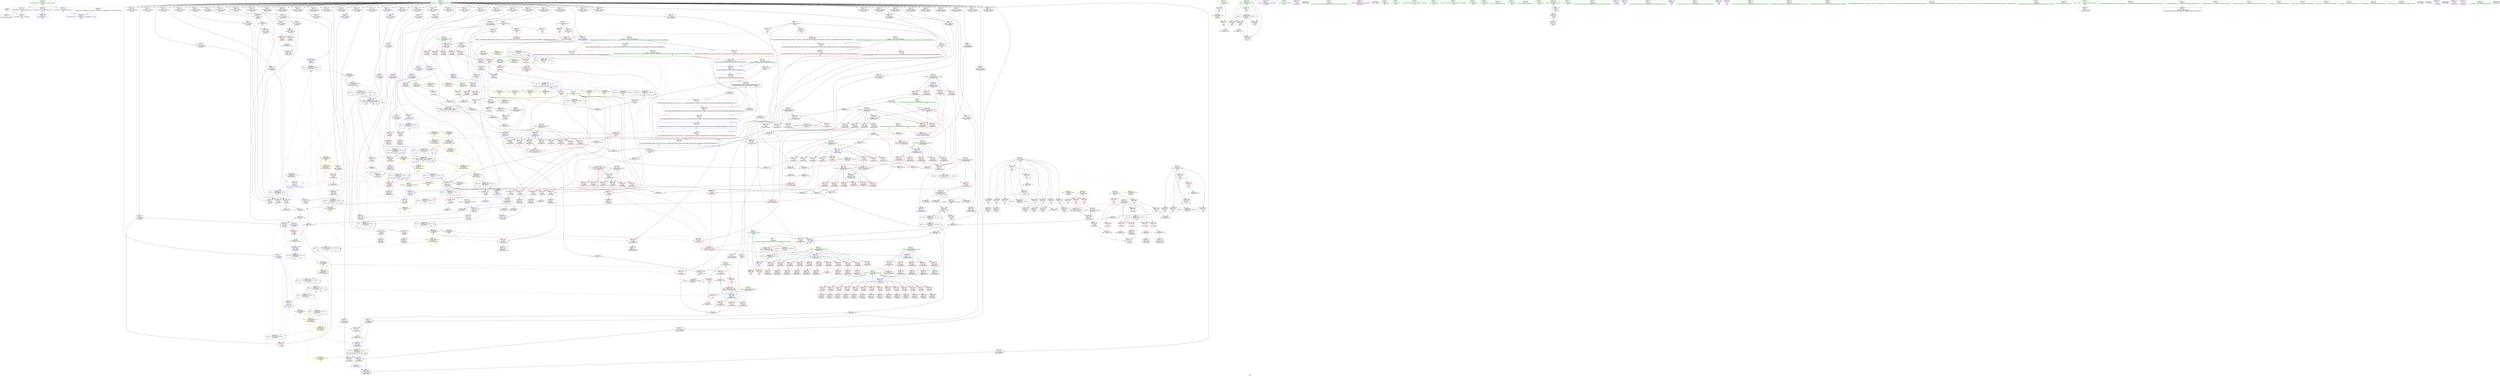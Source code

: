 digraph "SVFG" {
	label="SVFG";

	Node0x560727a1bc90 [shape=record,color=grey,label="{NodeID: 0\nNullPtr}"];
	Node0x560727a1bc90 -> Node0x560727a586b0[style=solid];
	Node0x560727a1bc90 -> Node0x560727a615e0[style=solid];
	Node0x560727a7b0c0 [shape=record,color=grey,label="{NodeID: 609\n320 = Binary(318, 319, )\n}"];
	Node0x560727a7b0c0 -> Node0x560727a7af40[style=solid];
	Node0x560727a61fd0 [shape=record,color=blue,label="{NodeID: 443\n204\<--206\nval35\<--add36\n_Z4pushixx\n}"];
	Node0x560727a61fd0 -> Node0x560727a9d7c0[style=dashed];
	Node0x560727a65490 [shape=record,color=red,label="{NodeID: 277\n187\<--186\n\<--val\n_Z4pushixx\n}"];
	Node0x560727a65490 -> Node0x560727a7dc40[style=solid];
	Node0x560727a56400 [shape=record,color=black,label="{NodeID: 111\n333\<--332\nidxprom11\<--\n_Z6updatexxixx\n}"];
	Node0x560727aaa330 [shape=record,color=black,label="{NodeID: 720\nMR_8V_2 = PHI(MR_8V_6, MR_8V_1, )\npts\{100002 \}\n|{|<s1>5}}"];
	Node0x560727aaa330 -> Node0x560727aa27f0[style=dashed];
	Node0x560727aaa330:s1 -> Node0x560727a61880[style=dashed,color=red];
	Node0x560727a5f230 [shape=record,color=red,label="{NodeID: 388\n602\<--581\n\<--CASE\nmain\n}"];
	Node0x560727a5f230 -> Node0x560727a7fbc0[style=solid];
	Node0x560727a5a930 [shape=record,color=purple,label="{NodeID: 222\n86\<--18\n\<--__PRETTY_FUNCTION__._Z7newnodev\n_Z7newnodev\n}"];
	Node0x560727a56ed0 [shape=record,color=green,label="{NodeID: 56\n502\<--503\nn.addr\<--n.addr_field_insensitive\n_Z6scaniniPx\n}"];
	Node0x560727a56ed0 -> Node0x560727a69e80[style=solid];
	Node0x560727a56ed0 -> Node0x560727a72d80[style=solid];
	Node0x560727af5d00 [shape=record,color=black,label="{NodeID: 997\n681 = PHI(408, )\n}"];
	Node0x560727af5d00 -> Node0x560727a738e0[style=solid];
	Node0x560727a804c0 [shape=record,color=grey,label="{NodeID: 665\n668 = cmp(665, 667, )\n}"];
	Node0x560727a68210 [shape=record,color=red,label="{NodeID: 333\n351\<--350\n\<--right\n_Z6updatexxixx\n|{<s0>9}}"];
	Node0x560727a68210:s0 -> Node0x560727af7410[style=solid,color=red];
	Node0x560727a5daa0 [shape=record,color=purple,label="{NodeID: 167\n200\<--8\nright32\<--rangetree\n_Z4pushixx\n}"];
	Node0x560727a5daa0 -> Node0x560727a65630[style=solid];
	Node0x560727a4ce50 [shape=record,color=green,label="{NodeID: 1\n7\<--1\n__dso_handle\<--dummyObj\nGlob }"];
	Node0x560727a7b240 [shape=record,color=grey,label="{NodeID: 610\n654 = Binary(653, 295, )\n|{<s0>23}}"];
	Node0x560727a7b240:s0 -> Node0x560727af71d0[style=solid,color=red];
	Node0x560727a620a0 [shape=record,color=blue,label="{NodeID: 444\n220\<--222\nlazy45\<--add46\n_Z4pushixx\n}"];
	Node0x560727a620a0 -> Node0x560727a65a40[style=dashed];
	Node0x560727a620a0 -> Node0x560727a65be0[style=dashed];
	Node0x560727a620a0 -> Node0x560727a62170[style=dashed];
	Node0x560727a65560 [shape=record,color=red,label="{NodeID: 278\n194\<--193\n\<--lazy28\n_Z4pushixx\n}"];
	Node0x560727a65560 -> Node0x560727a7c5c0[style=solid];
	Node0x560727a564d0 [shape=record,color=black,label="{NodeID: 112\n348\<--347\nidxprom15\<--\n_Z6updatexxixx\n}"];
	Node0x560727aaa830 [shape=record,color=black,label="{NodeID: 721\nMR_10V_2 = PHI(MR_10V_6, MR_10V_1, )\npts\{100003 \}\n|{|<s2>5}}"];
	Node0x560727aaa830 -> Node0x560727a65150[style=dashed];
	Node0x560727aaa830 -> Node0x560727aa2cf0[style=dashed];
	Node0x560727aaa830:s2 -> Node0x560727a617b0[style=dashed,color=red];
	Node0x560727a5f300 [shape=record,color=red,label="{NodeID: 389\n696\<--581\n\<--CASE\nmain\n}"];
	Node0x560727a5aa00 [shape=record,color=purple,label="{NodeID: 223\n276\<--20\n\<--.str.2\n_Z6updatexxixx\n}"];
	Node0x560727a56fa0 [shape=record,color=green,label="{NodeID: 57\n504\<--505\nm.addr\<--m.addr_field_insensitive\n_Z6scaniniPx\n}"];
	Node0x560727a56fa0 -> Node0x560727a69f50[style=solid];
	Node0x560727a56fa0 -> Node0x560727a6a020[style=solid];
	Node0x560727a56fa0 -> Node0x560727a6a0f0[style=solid];
	Node0x560727a56fa0 -> Node0x560727a6a1c0[style=solid];
	Node0x560727a56fa0 -> Node0x560727a6a290[style=solid];
	Node0x560727a56fa0 -> Node0x560727a72e50[style=solid];
	Node0x560727af5ed0 [shape=record,color=black,label="{NodeID: 998\n698 = PHI()\n}"];
	Node0x560727a99070 [shape=record,color=black,label="{NodeID: 666\nMR_79V_2 = PHI(MR_79V_6, MR_79V_1, )\npts\{28 \}\n|{<s0>19}}"];
	Node0x560727a99070:s0 -> Node0x560727a72f20[style=dashed,color=red];
	Node0x560727a682e0 [shape=record,color=red,label="{NodeID: 334\n363\<--362\n\<--left21\n_Z6updatexxixx\n|{<s0>10}}"];
	Node0x560727a682e0:s0 -> Node0x560727af7410[style=solid,color=red];
	Node0x560727a5db70 [shape=record,color=purple,label="{NodeID: 168\n203\<--8\narrayidx34\<--rangetree\n_Z4pushixx\n}"];
	Node0x560727a28570 [shape=record,color=green,label="{NodeID: 2\n12\<--1\n\<--dummyObj\nCan only get source location for instruction, argument, global var or function.}"];
	Node0x560727a7b3c0 [shape=record,color=grey,label="{NodeID: 611\n293 = Binary(291, 292, )\n}"];
	Node0x560727a7b3c0 -> Node0x560727a7be40[style=solid];
	Node0x560727a62170 [shape=record,color=blue,label="{NodeID: 445\n236\<--238\nlazy55\<--add56\n_Z4pushixx\n}"];
	Node0x560727a62170 -> Node0x560727a62240[style=dashed];
	Node0x560727a65630 [shape=record,color=red,label="{NodeID: 279\n201\<--200\n\<--right32\n_Z4pushixx\n}"];
	Node0x560727a65630 -> Node0x560727a55be0[style=solid];
	Node0x560727a565a0 [shape=record,color=black,label="{NodeID: 113\n360\<--359\nidxprom19\<--\n_Z6updatexxixx\n}"];
	Node0x560727aaad30 [shape=record,color=black,label="{NodeID: 722\nMR_73V_3 = PHI(MR_73V_4, MR_73V_2, )\npts\{519 \}\n}"];
	Node0x560727aaad30 -> Node0x560727a6a840[style=dashed];
	Node0x560727aaad30 -> Node0x560727a6a910[style=dashed];
	Node0x560727aaad30 -> Node0x560727a6a9e0[style=dashed];
	Node0x560727aaad30 -> Node0x560727a6aab0[style=dashed];
	Node0x560727aaad30 -> Node0x560727a5eef0[style=dashed];
	Node0x560727aaad30 -> Node0x560727a73260[style=dashed];
	Node0x560727a5f3d0 [shape=record,color=red,label="{NodeID: 390\n705\<--581\n\<--CASE\nmain\n}"];
	Node0x560727a5f3d0 -> Node0x560727a7cbc0[style=solid];
	Node0x560727a5aad0 [shape=record,color=purple,label="{NodeID: 224\n278\<--22\n\<--__PRETTY_FUNCTION__._Z6updatexxixx\n_Z6updatexxixx\n}"];
	Node0x560727a57070 [shape=record,color=green,label="{NodeID: 58\n506\<--507\nx\<--x_field_insensitive\n_Z6scaniniPx\n}"];
	Node0x560727a57070 -> Node0x560727a6a360[style=solid];
	Node0x560727af5fa0 [shape=record,color=black,label="{NodeID: 999\n703 = PHI()\n}"];
	Node0x560727a99160 [shape=record,color=black,label="{NodeID: 667\nMR_81V_2 = PHI(MR_81V_6, MR_81V_1, )\npts\{31 \}\n|{<s0>19}}"];
	Node0x560727a99160:s0 -> Node0x560727a72f20[style=dashed,color=red];
	Node0x560727a683b0 [shape=record,color=red,label="{NodeID: 335\n373\<--372\n\<--right24\n_Z6updatexxixx\n|{<s0>11}}"];
	Node0x560727a683b0:s0 -> Node0x560727af7410[style=solid,color=red];
	Node0x560727a5dc40 [shape=record,color=purple,label="{NodeID: 169\n204\<--8\nval35\<--rangetree\n_Z4pushixx\n}"];
	Node0x560727a5dc40 -> Node0x560727a65700[style=solid];
	Node0x560727a5dc40 -> Node0x560727a61fd0[style=solid];
	Node0x560727a28600 [shape=record,color=green,label="{NodeID: 3\n14\<--1\n.str\<--dummyObj\nGlob }"];
	Node0x560727a7b540 [shape=record,color=grey,label="{NodeID: 612\n649 = Binary(648, 295, )\n|{<s0>23}}"];
	Node0x560727a7b540:s0 -> Node0x560727af6e70[style=solid,color=red];
	Node0x560727a62240 [shape=record,color=blue,label="{NodeID: 446\n243\<--108\nlazy59\<--\n_Z4pushixx\n}"];
	Node0x560727a62240 -> Node0x560727a9dcc0[style=dashed];
	Node0x560727a65700 [shape=record,color=red,label="{NodeID: 280\n205\<--204\n\<--val35\n_Z4pushixx\n}"];
	Node0x560727a65700 -> Node0x560727a7e6c0[style=solid];
	Node0x560727a56670 [shape=record,color=black,label="{NodeID: 114\n370\<--369\nidxprom22\<--\n_Z6updatexxixx\n}"];
	Node0x560727aab230 [shape=record,color=black,label="{NodeID: 723\nMR_75V_4 = PHI(MR_75V_5, MR_75V_3, )\npts\{28 31 34 \}\n|{|<s3>19|<s4>19|<s5>19|<s6>20|<s7>20|<s8>20|<s9>21|<s10>21|<s11>21|<s12>21}}"];
	Node0x560727aab230 -> Node0x560727a5efc0[style=dashed];
	Node0x560727aab230 -> Node0x560727a5f090[style=dashed];
	Node0x560727aab230 -> Node0x560727a73190[style=dashed];
	Node0x560727aab230:s3 -> Node0x560727ac2350[style=dashed,color=blue];
	Node0x560727aab230:s4 -> Node0x560727ac24b0[style=dashed,color=blue];
	Node0x560727aab230:s5 -> Node0x560727ac2590[style=dashed,color=blue];
	Node0x560727aab230:s6 -> Node0x560727ac2670[style=dashed,color=blue];
	Node0x560727aab230:s7 -> Node0x560727ac27d0[style=dashed,color=blue];
	Node0x560727aab230:s8 -> Node0x560727ac28b0[style=dashed,color=blue];
	Node0x560727aab230:s9 -> Node0x560727a609c0[style=dashed,color=blue];
	Node0x560727aab230:s10 -> Node0x560727a99660[style=dashed,color=blue];
	Node0x560727aab230:s11 -> Node0x560727a9e1c0[style=dashed,color=blue];
	Node0x560727aab230:s12 -> Node0x560727a9e6c0[style=dashed,color=blue];
	Node0x560727a5f4a0 [shape=record,color=red,label="{NodeID: 391\n610\<--583\n\<--n\nmain\n|{<s0>19}}"];
	Node0x560727a5f4a0:s0 -> Node0x560727af80e0[style=solid,color=red];
	Node0x560727a5aba0 [shape=record,color=purple,label="{NodeID: 225\n611\<--26\n\<--m1\nmain\n|{<s0>19}}"];
	Node0x560727a5aba0:s0 -> Node0x560727af8270[style=solid,color=red];
	Node0x560727a57140 [shape=record,color=green,label="{NodeID: 59\n508\<--509\ny\<--y_field_insensitive\n_Z6scaniniPx\n}"];
	Node0x560727a57140 -> Node0x560727a6a430[style=solid];
	Node0x560727af6070 [shape=record,color=black,label="{NodeID: 1000\n723 = PHI(741, )\n}"];
	Node0x560727af6070 -> Node0x560727a60ea0[style=solid];
	Node0x560727a99660 [shape=record,color=black,label="{NodeID: 668\nMR_83V_2 = PHI(MR_83V_5, MR_83V_1, )\npts\{34 \}\n|{<s0>19}}"];
	Node0x560727a99660:s0 -> Node0x560727a72f20[style=dashed,color=red];
	Node0x560727a68480 [shape=record,color=red,label="{NodeID: 336\n384\<--383\n\<--left30\n_Z6updatexxixx\n}"];
	Node0x560727a68480 -> Node0x560727a5b130[style=solid];
	Node0x560727a5dd10 [shape=record,color=purple,label="{NodeID: 170\n210\<--8\narrayidx38\<--rangetree\n_Z4pushixx\n}"];
	Node0x560727a53370 [shape=record,color=green,label="{NodeID: 4\n16\<--1\n.str.1\<--dummyObj\nGlob }"];
	Node0x560727a7b6c0 [shape=record,color=grey,label="{NodeID: 613\n353 = Binary(352, 295, )\n|{<s0>9}}"];
	Node0x560727a7b6c0:s0 -> Node0x560727af7650[style=solid,color=red];
	Node0x560727a62310 [shape=record,color=blue,label="{NodeID: 447\n255\<--250\ns.addr\<--s\n_Z6updatexxixx\n}"];
	Node0x560727a62310 -> Node0x560727a65cb0[style=dashed];
	Node0x560727a62310 -> Node0x560727a65d80[style=dashed];
	Node0x560727a62310 -> Node0x560727a65e50[style=dashed];
	Node0x560727a62310 -> Node0x560727a65f20[style=dashed];
	Node0x560727a62310 -> Node0x560727a65ff0[style=dashed];
	Node0x560727a62310 -> Node0x560727a660c0[style=dashed];
	Node0x560727a657d0 [shape=record,color=red,label="{NodeID: 281\n212\<--211\n\<--lazy39\n_Z4pushixx\n}"];
	Node0x560727a657d0 -> Node0x560727a7bcc0[style=solid];
	Node0x560727a56740 [shape=record,color=black,label="{NodeID: 115\n381\<--380\nidxprom28\<--\n_Z6updatexxixx\n}"];
	Node0x560727a5f570 [shape=record,color=red,label="{NodeID: 392\n613\<--583\n\<--n\nmain\n|{<s0>20}}"];
	Node0x560727a5f570:s0 -> Node0x560727af80e0[style=solid,color=red];
	Node0x560727a5ac70 [shape=record,color=purple,label="{NodeID: 226\n627\<--26\narrayidx\<--m1\nmain\n}"];
	Node0x560727a5ac70 -> Node0x560727a60680[style=solid];
	Node0x560727a57210 [shape=record,color=green,label="{NodeID: 60\n510\<--511\na\<--a_field_insensitive\n_Z6scaniniPx\n}"];
	Node0x560727a57210 -> Node0x560727a6a500[style=solid];
	Node0x560727af6210 [shape=record,color=black,label="{NodeID: 1001\n729 = PHI(741, )\n}"];
	Node0x560727af6210 -> Node0x560727a60f70[style=solid];
	Node0x560727a99b60 [shape=record,color=black,label="{NodeID: 669\nMR_87V_3 = PHI(MR_87V_4, MR_87V_2, )\npts\{582 \}\n}"];
	Node0x560727a99b60 -> Node0x560727a5f230[style=dashed];
	Node0x560727a99b60 -> Node0x560727a5f300[style=dashed];
	Node0x560727a99b60 -> Node0x560727a5f3d0[style=dashed];
	Node0x560727a99b60 -> Node0x560727a73b50[style=dashed];
	Node0x560727a68550 [shape=record,color=red,label="{NodeID: 337\n388\<--387\n\<--val33\n_Z6updatexxixx\n}"];
	Node0x560727a68550 -> Node0x560727a7cd40[style=solid];
	Node0x560727a5dde0 [shape=record,color=purple,label="{NodeID: 171\n211\<--8\nlazy39\<--rangetree\n_Z4pushixx\n}"];
	Node0x560727a5dde0 -> Node0x560727a657d0[style=solid];
	Node0x560727a53400 [shape=record,color=green,label="{NodeID: 5\n18\<--1\n__PRETTY_FUNCTION__._Z7newnodev\<--dummyObj\nGlob }"];
	Node0x560727a7b840 [shape=record,color=grey,label="{NodeID: 614\n76 = Binary(75, 77, )\n}"];
	Node0x560727a7b840 -> Node0x560727a616e0[style=solid];
	Node0x560727a623e0 [shape=record,color=blue,label="{NodeID: 448\n257\<--251\ne.addr\<--e\n_Z6updatexxixx\n}"];
	Node0x560727a623e0 -> Node0x560727a66190[style=dashed];
	Node0x560727a623e0 -> Node0x560727a66260[style=dashed];
	Node0x560727a623e0 -> Node0x560727a66330[style=dashed];
	Node0x560727a623e0 -> Node0x560727a66400[style=dashed];
	Node0x560727a623e0 -> Node0x560727a664d0[style=dashed];
	Node0x560727a623e0 -> Node0x560727a665a0[style=dashed];
	Node0x560727a658a0 [shape=record,color=red,label="{NodeID: 282\n217\<--216\n\<--left42\n_Z4pushixx\n}"];
	Node0x560727a658a0 -> Node0x560727a55e50[style=solid];
	Node0x560727a5b130 [shape=record,color=black,label="{NodeID: 116\n385\<--384\nidxprom31\<--\n_Z6updatexxixx\n}"];
	Node0x560727a5f640 [shape=record,color=red,label="{NodeID: 393\n622\<--583\n\<--n\nmain\n}"];
	Node0x560727a5f640 -> Node0x560727a7efc0[style=solid];
	Node0x560727a5ad40 [shape=record,color=purple,label="{NodeID: 227\n637\<--26\narrayidx10\<--m1\nmain\n|{<s0>22}}"];
	Node0x560727a5ad40:s0 -> Node0x560727af7ad0[style=solid,color=red];
	Node0x560727a572e0 [shape=record,color=green,label="{NodeID: 61\n512\<--513\nb\<--b_field_insensitive\n_Z6scaniniPx\n}"];
	Node0x560727a572e0 -> Node0x560727a6a5d0[style=solid];
	Node0x560727af6350 [shape=record,color=black,label="{NodeID: 1002\n733 = PHI(741, )\n}"];
	Node0x560727af6350 -> Node0x560727a61040[style=solid];
	Node0x560727a9a060 [shape=record,color=black,label="{NodeID: 670\nMR_93V_2 = PHI(MR_93V_4, MR_93V_1, )\npts\{588 \}\n}"];
	Node0x560727a9a060 -> Node0x560727a734d0[style=dashed];
	Node0x560727a68620 [shape=record,color=red,label="{NodeID: 338\n393\<--392\n\<--right36\n_Z6updatexxixx\n}"];
	Node0x560727a68620 -> Node0x560727a5b2d0[style=solid];
	Node0x560727a5deb0 [shape=record,color=purple,label="{NodeID: 172\n215\<--8\narrayidx41\<--rangetree\n_Z4pushixx\n}"];
	Node0x560727a53490 [shape=record,color=green,label="{NodeID: 6\n20\<--1\n.str.2\<--dummyObj\nGlob }"];
	Node0x560727a7b9c0 [shape=record,color=grey,label="{NodeID: 615\n448 = Binary(446, 447, )\n|{<s0>12}}"];
	Node0x560727a7b9c0:s0 -> Node0x560727af7f90[style=solid,color=red];
	Node0x560727a624b0 [shape=record,color=blue,label="{NodeID: 449\n259\<--252\ncurr.addr\<--curr\n_Z6updatexxixx\n}"];
	Node0x560727a624b0 -> Node0x560727a66670[style=dashed];
	Node0x560727a624b0 -> Node0x560727a66740[style=dashed];
	Node0x560727a624b0 -> Node0x560727a66810[style=dashed];
	Node0x560727a624b0 -> Node0x560727a668e0[style=dashed];
	Node0x560727a624b0 -> Node0x560727a669b0[style=dashed];
	Node0x560727a624b0 -> Node0x560727a66a80[style=dashed];
	Node0x560727a624b0 -> Node0x560727a66b50[style=dashed];
	Node0x560727a624b0 -> Node0x560727a66c20[style=dashed];
	Node0x560727a624b0 -> Node0x560727a66cf0[style=dashed];
	Node0x560727a624b0 -> Node0x560727a66dc0[style=dashed];
	Node0x560727a624b0 -> Node0x560727a66e90[style=dashed];
	Node0x560727a65970 [shape=record,color=red,label="{NodeID: 283\n221\<--220\n\<--lazy45\n_Z4pushixx\n}"];
	Node0x560727a65970 -> Node0x560727a7bcc0[style=solid];
	Node0x560727a5b200 [shape=record,color=black,label="{NodeID: 117\n390\<--389\nidxprom34\<--\n_Z6updatexxixx\n}"];
	Node0x560727a5f710 [shape=record,color=red,label="{NodeID: 394\n616\<--585\n\<--q\nmain\n|{<s0>21}}"];
	Node0x560727a5f710:s0 -> Node0x560727af80e0[style=solid,color=red];
	Node0x560727a5ae10 [shape=record,color=purple,label="{NodeID: 228\n647\<--26\narrayidx14\<--m1\nmain\n}"];
	Node0x560727a5ae10 -> Node0x560727a60820[style=solid];
	Node0x560727a573b0 [shape=record,color=green,label="{NodeID: 62\n514\<--515\nc\<--c_field_insensitive\n_Z6scaniniPx\n}"];
	Node0x560727a573b0 -> Node0x560727a6a6a0[style=solid];
	Node0x560727af6490 [shape=record,color=black,label="{NodeID: 1003\n409 = PHI(462, 484, 680, )\n0th arg _Z10kthlargestxixx }"];
	Node0x560727af6490 -> Node0x560727a62a60[style=solid];
	Node0x560727a9a560 [shape=record,color=black,label="{NodeID: 671\nMR_95V_2 = PHI(MR_95V_4, MR_95V_1, )\npts\{590 \}\n}"];
	Node0x560727a9a560 -> Node0x560727a73670[style=dashed];
	Node0x560727a686f0 [shape=record,color=red,label="{NodeID: 339\n397\<--396\n\<--val39\n_Z6updatexxixx\n}"];
	Node0x560727a686f0 -> Node0x560727a7cd40[style=solid];
	Node0x560727a5df80 [shape=record,color=purple,label="{NodeID: 173\n216\<--8\nleft42\<--rangetree\n_Z4pushixx\n}"];
	Node0x560727a5df80 -> Node0x560727a658a0[style=solid];
	Node0x560727a53520 [shape=record,color=green,label="{NodeID: 7\n22\<--1\n__PRETTY_FUNCTION__._Z6updatexxixx\<--dummyObj\nGlob }"];
	Node0x560727a7bb40 [shape=record,color=grey,label="{NodeID: 616\n484 = Binary(474, 483, )\n|{<s0>14}}"];
	Node0x560727a7bb40:s0 -> Node0x560727af6490[style=solid,color=red];
	Node0x560727a62580 [shape=record,color=blue,label="{NodeID: 450\n261\<--253\ncstart.addr\<--cstart\n_Z6updatexxixx\n}"];
	Node0x560727a62580 -> Node0x560727a66f60[style=dashed];
	Node0x560727a62580 -> Node0x560727a67030[style=dashed];
	Node0x560727a62580 -> Node0x560727a67100[style=dashed];
	Node0x560727a62580 -> Node0x560727a671d0[style=dashed];
	Node0x560727a62580 -> Node0x560727a672a0[style=dashed];
	Node0x560727a62580 -> Node0x560727a67370[style=dashed];
	Node0x560727a65a40 [shape=record,color=red,label="{NodeID: 284\n228\<--227\n\<--lazy49\n_Z4pushixx\n}"];
	Node0x560727a65a40 -> Node0x560727a7adc0[style=solid];
	Node0x560727a5b2d0 [shape=record,color=black,label="{NodeID: 118\n394\<--393\nidxprom37\<--\n_Z6updatexxixx\n}"];
	Node0x560727a5f7e0 [shape=record,color=red,label="{NodeID: 395\n666\<--585\n\<--q\nmain\n}"];
	Node0x560727a5f7e0 -> Node0x560727a5c170[style=solid];
	Node0x560727a5aee0 [shape=record,color=purple,label="{NodeID: 229\n614\<--29\n\<--m2\nmain\n|{<s0>20}}"];
	Node0x560727a5aee0:s0 -> Node0x560727af8270[style=solid,color=red];
	Node0x560727a57480 [shape=record,color=green,label="{NodeID: 63\n516\<--517\nmod\<--mod_field_insensitive\n_Z6scaniniPx\n}"];
	Node0x560727a57480 -> Node0x560727a6a770[style=solid];
	Node0x560727af6770 [shape=record,color=black,label="{NodeID: 1004\n410 = PHI(467, 489, 77, )\n1st arg _Z10kthlargestxixx }"];
	Node0x560727af6770 -> Node0x560727a62b30[style=solid];
	Node0x560727a9aa60 [shape=record,color=black,label="{NodeID: 672\nMR_97V_2 = PHI(MR_97V_4, MR_97V_1, )\npts\{592 \}\n}"];
	Node0x560727a9aa60 -> Node0x560727a73740[style=dashed];
	Node0x560727a687c0 [shape=record,color=red,label="{NodeID: 340\n495\<--413\n\<--retval\n_Z10kthlargestxixx\n}"];
	Node0x560727a687c0 -> Node0x560727a5b950[style=solid];
	Node0x560727a5e050 [shape=record,color=purple,label="{NodeID: 174\n219\<--8\narrayidx44\<--rangetree\n_Z4pushixx\n}"];
	Node0x560727a535b0 [shape=record,color=green,label="{NodeID: 8\n35\<--1\n.str.3\<--dummyObj\nGlob }"];
	Node0x560727a7bcc0 [shape=record,color=grey,label="{NodeID: 617\n222 = Binary(221, 212, )\n}"];
	Node0x560727a7bcc0 -> Node0x560727a620a0[style=solid];
	Node0x560727a62650 [shape=record,color=blue,label="{NodeID: 451\n263\<--254\ncend.addr\<--cend\n_Z6updatexxixx\n}"];
	Node0x560727a62650 -> Node0x560727a67440[style=dashed];
	Node0x560727a62650 -> Node0x560727a67510[style=dashed];
	Node0x560727a62650 -> Node0x560727a675e0[style=dashed];
	Node0x560727a62650 -> Node0x560727a676b0[style=dashed];
	Node0x560727a62650 -> Node0x560727a67780[style=dashed];
	Node0x560727a62650 -> Node0x560727a67850[style=dashed];
	Node0x560727a65b10 [shape=record,color=red,label="{NodeID: 285\n233\<--232\n\<--right52\n_Z4pushixx\n}"];
	Node0x560727a65b10 -> Node0x560727a560c0[style=solid];
	Node0x560727a5b3a0 [shape=record,color=black,label="{NodeID: 119\n400\<--399\nidxprom41\<--\n_Z6updatexxixx\n}"];
	Node0x560727aacb30 [shape=record,color=black,label="{NodeID: 728\nMR_4V_6 = PHI(MR_4V_8, MR_4V_4, )\npts\{100000 \}\n|{|<s3>24}}"];
	Node0x560727aacb30 -> Node0x560727a60a90[style=dashed];
	Node0x560727aacb30 -> Node0x560727a9b960[style=dashed];
	Node0x560727aacb30 -> Node0x560727aacb30[style=dashed];
	Node0x560727aacb30:s3 -> Node0x560727aae380[style=dashed,color=red];
	Node0x560727a5f8b0 [shape=record,color=red,label="{NodeID: 396\n621\<--587\n\<--i\nmain\n}"];
	Node0x560727a5f8b0 -> Node0x560727a7efc0[style=solid];
	Node0x560727a5afb0 [shape=record,color=purple,label="{NodeID: 230\n631\<--29\narrayidx7\<--m2\nmain\n}"];
	Node0x560727a5afb0 -> Node0x560727a60750[style=solid];
	Node0x560727a57550 [shape=record,color=green,label="{NodeID: 64\n518\<--519\ni\<--i_field_insensitive\n_Z6scaniniPx\n}"];
	Node0x560727a57550 -> Node0x560727a6a840[style=solid];
	Node0x560727a57550 -> Node0x560727a6a910[style=solid];
	Node0x560727a57550 -> Node0x560727a6a9e0[style=solid];
	Node0x560727a57550 -> Node0x560727a6aab0[style=solid];
	Node0x560727a57550 -> Node0x560727a5eef0[style=solid];
	Node0x560727a57550 -> Node0x560727a730c0[style=solid];
	Node0x560727a57550 -> Node0x560727a73260[style=solid];
	Node0x560727af6930 [shape=record,color=black,label="{NodeID: 1005\n411 = PHI(469, 490, 108, )\n2nd arg _Z10kthlargestxixx }"];
	Node0x560727af6930 -> Node0x560727a62c00[style=solid];
	Node0x560727a9af60 [shape=record,color=black,label="{NodeID: 673\nMR_99V_2 = PHI(MR_99V_3, MR_99V_1, )\npts\{594 \}\n}"];
	Node0x560727a9af60 -> Node0x560727a73810[style=dashed];
	Node0x560727a9af60 -> Node0x560727a9af60[style=dashed];
	Node0x560727a68890 [shape=record,color=red,label="{NodeID: 341\n459\<--415\n\<--k.addr\n_Z10kthlargestxixx\n}"];
	Node0x560727a68890 -> Node0x560727a7fd40[style=solid];
	Node0x560727a5e120 [shape=record,color=purple,label="{NodeID: 175\n220\<--8\nlazy45\<--rangetree\n_Z4pushixx\n}"];
	Node0x560727a5e120 -> Node0x560727a65970[style=solid];
	Node0x560727a5e120 -> Node0x560727a620a0[style=solid];
	Node0x560727a53640 [shape=record,color=green,label="{NodeID: 9\n37\<--1\n.str.4\<--dummyObj\nGlob }"];
	Node0x560727a7be40 [shape=record,color=grey,label="{NodeID: 618\n294 = Binary(293, 295, )\n}"];
	Node0x560727a7be40 -> Node0x560727a7bfc0[style=solid];
	Node0x560727a62720 [shape=record,color=blue,label="{NodeID: 452\n299\<--301\nval\<--add2\n_Z6updatexxixx\n}"];
	Node0x560727a62720 -> Node0x560727aa04f0[style=dashed];
	Node0x560727a65be0 [shape=record,color=red,label="{NodeID: 286\n237\<--236\n\<--lazy55\n_Z4pushixx\n}"];
	Node0x560727a65be0 -> Node0x560727a7adc0[style=solid];
	Node0x560727a5b470 [shape=record,color=black,label="{NodeID: 120\n451\<--450\nidxprom\<--\n_Z10kthlargestxixx\n}"];
	Node0x560727aad030 [shape=record,color=black,label="{NodeID: 729\nMR_104V_6 = PHI(MR_104V_8, MR_104V_4, )\npts\{13 100001 100002 100003 \}\n|{|<s2>24|<s3>24|<s4>24}}"];
	Node0x560727aad030 -> Node0x560727a9be60[style=dashed];
	Node0x560727aad030 -> Node0x560727aad030[style=dashed];
	Node0x560727aad030:s2 -> Node0x560727aae460[style=dashed,color=red];
	Node0x560727aad030:s3 -> Node0x560727aae540[style=dashed,color=red];
	Node0x560727aad030:s4 -> Node0x560727aae620[style=dashed,color=red];
	Node0x560727a5f980 [shape=record,color=red,label="{NodeID: 397\n625\<--587\n\<--i\nmain\n}"];
	Node0x560727a5f980 -> Node0x560727a5bc90[style=solid];
	Node0x560727a62f10 [shape=record,color=purple,label="{NodeID: 231\n640\<--29\narrayidx12\<--m2\nmain\n|{<s0>22}}"];
	Node0x560727a62f10:s0 -> Node0x560727af7be0[style=solid,color=red];
	Node0x560727a57620 [shape=record,color=green,label="{NodeID: 65\n524\<--525\nscanf\<--scanf_field_insensitive\n}"];
	Node0x560727af6af0 [shape=record,color=black,label="{NodeID: 1006\n412 = PHI(470, 491, 656, )\n3rd arg _Z10kthlargestxixx }"];
	Node0x560727af6af0 -> Node0x560727a62cd0[style=solid];
	Node0x560727a9b460 [shape=record,color=black,label="{NodeID: 674\nMR_101V_2 = PHI(MR_101V_3, MR_101V_1, )\npts\{596 \}\n}"];
	Node0x560727a9b460 -> Node0x560727a738e0[style=dashed];
	Node0x560727a9b460 -> Node0x560727a9b460[style=dashed];
	Node0x560727a9b460 -> Node0x560727a9c890[style=dashed];
	Node0x560727a68960 [shape=record,color=red,label="{NodeID: 342\n462\<--415\n\<--k.addr\n_Z10kthlargestxixx\n|{<s0>13}}"];
	Node0x560727a68960:s0 -> Node0x560727af6490[style=solid,color=red];
	Node0x560727a5e1f0 [shape=record,color=purple,label="{NodeID: 176\n226\<--8\narrayidx48\<--rangetree\n_Z4pushixx\n}"];
	Node0x560727a53700 [shape=record,color=green,label="{NodeID: 10\n39\<--1\n.str.5\<--dummyObj\nGlob }"];
	Node0x560727a7bfc0 [shape=record,color=grey,label="{NodeID: 619\n301 = Binary(300, 294, )\n}"];
	Node0x560727a7bfc0 -> Node0x560727a62720[style=solid];
	Node0x560727a627f0 [shape=record,color=blue,label="{NodeID: 453\n306\<--308\nlazy\<--inc\n_Z6updatexxixx\n}"];
	Node0x560727a627f0 -> Node0x560727aa09f0[style=dashed];
	Node0x560727a65cb0 [shape=record,color=red,label="{NodeID: 287\n283\<--255\n\<--s.addr\n_Z6updatexxixx\n}"];
	Node0x560727a65cb0 -> Node0x560727a7f740[style=solid];
	Node0x560727a5b540 [shape=record,color=black,label="{NodeID: 121\n455\<--454\nidxprom3\<--\n_Z10kthlargestxixx\n}"];
	Node0x560727a5fa50 [shape=record,color=red,label="{NodeID: 398\n629\<--587\n\<--i\nmain\n}"];
	Node0x560727a5fa50 -> Node0x560727a5bd60[style=solid];
	Node0x560727a62fa0 [shape=record,color=purple,label="{NodeID: 232\n652\<--29\narrayidx16\<--m2\nmain\n}"];
	Node0x560727a62fa0 -> Node0x560727a608f0[style=solid];
	Node0x560727a57720 [shape=record,color=green,label="{NodeID: 66\n576\<--577\nmain\<--main_field_insensitive\n}"];
	Node0x560727af6cb0 [shape=record,color=black,label="{NodeID: 1007\n742 = PHI(722, 728, 718, )\n0th arg _ZSt4moveIRxEONSt16remove_referenceIT_E4typeEOS2_ }"];
	Node0x560727af6cb0 -> Node0x560727a74030[style=solid];
	Node0x560727a9b960 [shape=record,color=black,label="{NodeID: 675\nMR_4V_2 = PHI(MR_4V_6, MR_4V_1, )\npts\{100000 \}\n|{<s0>17}}"];
	Node0x560727a9b960:s0 -> Node0x560727a61a20[style=dashed,color=red];
	Node0x560727a68a30 [shape=record,color=red,label="{NodeID: 343\n474\<--415\n\<--k.addr\n_Z10kthlargestxixx\n}"];
	Node0x560727a68a30 -> Node0x560727a7bb40[style=solid];
	Node0x560727a5e2c0 [shape=record,color=purple,label="{NodeID: 177\n227\<--8\nlazy49\<--rangetree\n_Z4pushixx\n}"];
	Node0x560727a5e2c0 -> Node0x560727a65a40[style=solid];
	Node0x560727a537c0 [shape=record,color=green,label="{NodeID: 11\n41\<--1\n.str.6\<--dummyObj\nGlob }"];
	Node0x560727a7c140 [shape=record,color=grey,label="{NodeID: 620\n308 = Binary(307, 295, )\n}"];
	Node0x560727a7c140 -> Node0x560727a627f0[style=solid];
	Node0x560727a628c0 [shape=record,color=blue,label="{NodeID: 454\n265\<--314\nmid\<--div\n_Z6updatexxixx\n}"];
	Node0x560727a628c0 -> Node0x560727a67920[style=dashed];
	Node0x560727a628c0 -> Node0x560727a679f0[style=dashed];
	Node0x560727a628c0 -> Node0x560727a67ac0[style=dashed];
	Node0x560727a628c0 -> Node0x560727a67b90[style=dashed];
	Node0x560727a628c0 -> Node0x560727a67c60[style=dashed];
	Node0x560727a628c0 -> Node0x560727a67d30[style=dashed];
	Node0x560727a628c0 -> Node0x560727a67e00[style=dashed];
	Node0x560727a628c0 -> Node0x560727a67ed0[style=dashed];
	Node0x560727a628c0 -> Node0x560727a9fff0[style=dashed];
	Node0x560727a65d80 [shape=record,color=red,label="{NodeID: 288\n330\<--255\n\<--s.addr\n_Z6updatexxixx\n|{<s0>8}}"];
	Node0x560727a65d80:s0 -> Node0x560727af6e70[style=solid,color=red];
	Node0x560727a5b610 [shape=record,color=black,label="{NodeID: 122\n464\<--463\nidxprom7\<--\n_Z10kthlargestxixx\n}"];
	Node0x560727a5fb20 [shape=record,color=red,label="{NodeID: 399\n635\<--587\n\<--i\nmain\n}"];
	Node0x560727a5fb20 -> Node0x560727a5be30[style=solid];
	Node0x560727a63070 [shape=record,color=purple,label="{NodeID: 233\n617\<--32\n\<--m3\nmain\n|{<s0>21}}"];
	Node0x560727a63070:s0 -> Node0x560727af8270[style=solid,color=red];
	Node0x560727a57820 [shape=record,color=green,label="{NodeID: 67\n579\<--580\nretval\<--retval_field_insensitive\nmain\n}"];
	Node0x560727a57820 -> Node0x560727a5f160[style=solid];
	Node0x560727a57820 -> Node0x560727a73330[style=solid];
	Node0x560727af6e70 [shape=record,color=black,label="{NodeID: 1008\n250 = PHI(330, 345, 357, 367, 649, )\n0th arg _Z6updatexxixx }"];
	Node0x560727af6e70 -> Node0x560727a62310[style=solid];
	Node0x560727a9be60 [shape=record,color=black,label="{NodeID: 676\nMR_104V_2 = PHI(MR_104V_6, MR_104V_1, )\npts\{13 100001 100002 100003 \}\n|{<s0>17|<s1>17|<s2>17|<s3>17|<s4>17}}"];
	Node0x560727a9be60:s0 -> Node0x560727a63d00[style=dashed,color=red];
	Node0x560727a9be60:s1 -> Node0x560727a616e0[style=dashed,color=red];
	Node0x560727a9be60:s2 -> Node0x560727a617b0[style=dashed,color=red];
	Node0x560727a9be60:s3 -> Node0x560727a61880[style=dashed,color=red];
	Node0x560727a9be60:s4 -> Node0x560727a61950[style=dashed,color=red];
	Node0x560727a68b00 [shape=record,color=red,label="{NodeID: 344\n441\<--417\n\<--curr.addr\n_Z10kthlargestxixx\n|{<s0>12}}"];
	Node0x560727a68b00:s0 -> Node0x560727af7cf0[style=solid,color=red];
	Node0x560727a5e390 [shape=record,color=purple,label="{NodeID: 178\n231\<--8\narrayidx51\<--rangetree\n_Z4pushixx\n}"];
	Node0x560727a53880 [shape=record,color=green,label="{NodeID: 12\n43\<--1\n.str.7\<--dummyObj\nGlob }"];
	Node0x560727a6bce0 [shape=record,color=yellow,style=double,label="{NodeID: 787\n61V_1 = ENCHI(MR_61V_0)\npts\{507 \}\nFun[_Z6scaniniPx]}"];
	Node0x560727a6bce0 -> Node0x560727a6a360[style=dashed];
	Node0x560727a7c2c0 [shape=record,color=grey,label="{NodeID: 621\n313 = Binary(311, 312, )\n}"];
	Node0x560727a7c2c0 -> Node0x560727a7c440[style=solid];
	Node0x560727a62990 [shape=record,color=blue,label="{NodeID: 455\n402\<--398\nval43\<--add40\n_Z6updatexxixx\n}"];
	Node0x560727a62990 -> Node0x560727aa04f0[style=dashed];
	Node0x560727a65e50 [shape=record,color=red,label="{NodeID: 289\n341\<--255\n\<--s.addr\n_Z6updatexxixx\n}"];
	Node0x560727a65e50 -> Node0x560727a7f140[style=solid];
	Node0x560727a5b6e0 [shape=record,color=black,label="{NodeID: 123\n476\<--475\nidxprom11\<--\n_Z10kthlargestxixx\n}"];
	Node0x560727a5fbf0 [shape=record,color=red,label="{NodeID: 400\n638\<--587\n\<--i\nmain\n}"];
	Node0x560727a5fbf0 -> Node0x560727a5bf00[style=solid];
	Node0x560727a63140 [shape=record,color=purple,label="{NodeID: 234\n671\<--32\narrayidx22\<--m3\nmain\n}"];
	Node0x560727a63140 -> Node0x560727a609c0[style=solid];
	Node0x560727a578f0 [shape=record,color=green,label="{NodeID: 68\n581\<--582\nCASE\<--CASE_field_insensitive\nmain\n}"];
	Node0x560727a578f0 -> Node0x560727a5f230[style=solid];
	Node0x560727a578f0 -> Node0x560727a5f300[style=solid];
	Node0x560727a578f0 -> Node0x560727a5f3d0[style=solid];
	Node0x560727a578f0 -> Node0x560727a73400[style=solid];
	Node0x560727a578f0 -> Node0x560727a73b50[style=solid];
	Node0x560727af71d0 [shape=record,color=black,label="{NodeID: 1009\n251 = PHI(331, 346, 358, 368, 654, )\n1st arg _Z6updatexxixx }"];
	Node0x560727af71d0 -> Node0x560727a623e0[style=solid];
	Node0x560727a9c390 [shape=record,color=black,label="{NodeID: 677\nMR_95V_6 = PHI(MR_95V_5, MR_95V_4, )\npts\{590 \}\n}"];
	Node0x560727a9c390 -> Node0x560727a5ff30[style=dashed];
	Node0x560727a9c390 -> Node0x560727a60000[style=dashed];
	Node0x560727a9c390 -> Node0x560727a739b0[style=dashed];
	Node0x560727a9c390 -> Node0x560727a9a560[style=dashed];
	Node0x560727a9c390 -> Node0x560727a9c390[style=dashed];
	Node0x560727a68bd0 [shape=record,color=red,label="{NodeID: 345\n450\<--417\n\<--curr.addr\n_Z10kthlargestxixx\n}"];
	Node0x560727a68bd0 -> Node0x560727a5b470[style=solid];
	Node0x560727a5e460 [shape=record,color=purple,label="{NodeID: 179\n232\<--8\nright52\<--rangetree\n_Z4pushixx\n}"];
	Node0x560727a5e460 -> Node0x560727a65b10[style=solid];
	Node0x560727a53940 [shape=record,color=green,label="{NodeID: 13\n46\<--1\n\<--dummyObj\nCan only get source location for instruction, argument, global var or function.}"];
	Node0x560727ac0d00 [shape=record,color=yellow,style=double,label="{NodeID: 954\n8V_3 = CSCHI(MR_8V_1)\npts\{100002 \}\nCS[]|{|<s1>13|<s2>14}}"];
	Node0x560727ac0d00 -> Node0x560727a69db0[style=dashed];
	Node0x560727ac0d00:s1 -> Node0x560727aae460[style=dashed,color=red];
	Node0x560727ac0d00:s2 -> Node0x560727aae460[style=dashed,color=red];
	Node0x560727a6bdc0 [shape=record,color=yellow,style=double,label="{NodeID: 788\n63V_1 = ENCHI(MR_63V_0)\npts\{509 \}\nFun[_Z6scaniniPx]}"];
	Node0x560727a6bdc0 -> Node0x560727a6a430[style=dashed];
	Node0x560727a7c440 [shape=record,color=grey,label="{NodeID: 622\n314 = Binary(313, 315, )\n}"];
	Node0x560727a7c440 -> Node0x560727a628c0[style=solid];
	Node0x560727a62a60 [shape=record,color=blue,label="{NodeID: 456\n415\<--409\nk.addr\<--k\n_Z10kthlargestxixx\n}"];
	Node0x560727a62a60 -> Node0x560727a68890[style=dashed];
	Node0x560727a62a60 -> Node0x560727a68960[style=dashed];
	Node0x560727a62a60 -> Node0x560727a68a30[style=dashed];
	Node0x560727a65f20 [shape=record,color=red,label="{NodeID: 290\n345\<--255\n\<--s.addr\n_Z6updatexxixx\n|{<s0>9}}"];
	Node0x560727a65f20:s0 -> Node0x560727af6e70[style=solid,color=red];
	Node0x560727a5b7b0 [shape=record,color=black,label="{NodeID: 124\n480\<--479\nidxprom14\<--\n_Z10kthlargestxixx\n}"];
	Node0x560727a5fcc0 [shape=record,color=red,label="{NodeID: 401\n645\<--587\n\<--i\nmain\n}"];
	Node0x560727a5fcc0 -> Node0x560727a5bfd0[style=solid];
	Node0x560727a63210 [shape=record,color=purple,label="{NodeID: 235\n522\<--35\n\<--.str.3\n_Z6scaniniPx\n}"];
	Node0x560727a579c0 [shape=record,color=green,label="{NodeID: 69\n583\<--584\nn\<--n_field_insensitive\nmain\n}"];
	Node0x560727a579c0 -> Node0x560727a5f4a0[style=solid];
	Node0x560727a579c0 -> Node0x560727a5f570[style=solid];
	Node0x560727a579c0 -> Node0x560727a5f640[style=solid];
	Node0x560727af7410 [shape=record,color=black,label="{NodeID: 1010\n252 = PHI(336, 351, 363, 373, 77, )\n2nd arg _Z6updatexxixx }"];
	Node0x560727af7410 -> Node0x560727a624b0[style=solid];
	Node0x560727a9c890 [shape=record,color=black,label="{NodeID: 678\nMR_101V_5 = PHI(MR_101V_4, MR_101V_3, )\npts\{596 \}\n}"];
	Node0x560727a9c890 -> Node0x560727a738e0[style=dashed];
	Node0x560727a9c890 -> Node0x560727a9b460[style=dashed];
	Node0x560727a9c890 -> Node0x560727a9c890[style=dashed];
	Node0x560727a68ca0 [shape=record,color=red,label="{NodeID: 346\n463\<--417\n\<--curr.addr\n_Z10kthlargestxixx\n}"];
	Node0x560727a68ca0 -> Node0x560727a5b610[style=solid];
	Node0x560727a5e530 [shape=record,color=purple,label="{NodeID: 180\n235\<--8\narrayidx54\<--rangetree\n_Z4pushixx\n}"];
	Node0x560727a53a00 [shape=record,color=green,label="{NodeID: 14\n77\<--1\n\<--dummyObj\nCan only get source location for instruction, argument, global var or function.|{<s0>23|<s1>24}}"];
	Node0x560727a53a00:s0 -> Node0x560727af7410[style=solid,color=red];
	Node0x560727a53a00:s1 -> Node0x560727af6770[style=solid,color=red];
	Node0x560727ac0e60 [shape=record,color=yellow,style=double,label="{NodeID: 955\n4V_3 = CSCHI(MR_4V_1)\npts\{100000 \}\nCS[]|{|<s2>13|<s3>14}}"];
	Node0x560727ac0e60 -> Node0x560727a69a70[style=dashed];
	Node0x560727ac0e60 -> Node0x560727a69ce0[style=dashed];
	Node0x560727ac0e60:s2 -> Node0x560727aae380[style=dashed,color=red];
	Node0x560727ac0e60:s3 -> Node0x560727aae380[style=dashed,color=red];
	Node0x560727a6bea0 [shape=record,color=yellow,style=double,label="{NodeID: 789\n65V_1 = ENCHI(MR_65V_0)\npts\{511 \}\nFun[_Z6scaniniPx]}"];
	Node0x560727a6bea0 -> Node0x560727a6a500[style=dashed];
	Node0x560727a7c5c0 [shape=record,color=grey,label="{NodeID: 623\n196 = Binary(194, 195, )\n}"];
	Node0x560727a7c5c0 -> Node0x560727a7e6c0[style=solid];
	Node0x560727a62b30 [shape=record,color=blue,label="{NodeID: 457\n417\<--410\ncurr.addr\<--curr\n_Z10kthlargestxixx\n}"];
	Node0x560727a62b30 -> Node0x560727a68b00[style=dashed];
	Node0x560727a62b30 -> Node0x560727a68bd0[style=dashed];
	Node0x560727a62b30 -> Node0x560727a68ca0[style=dashed];
	Node0x560727a62b30 -> Node0x560727a68d70[style=dashed];
	Node0x560727a62b30 -> Node0x560727a68e40[style=dashed];
	Node0x560727a65ff0 [shape=record,color=red,label="{NodeID: 291\n357\<--255\n\<--s.addr\n_Z6updatexxixx\n|{<s0>10}}"];
	Node0x560727a65ff0:s0 -> Node0x560727af6e70[style=solid,color=red];
	Node0x560727a5b880 [shape=record,color=black,label="{NodeID: 125\n486\<--485\nidxprom18\<--\n_Z10kthlargestxixx\n}"];
	Node0x560727a5fd90 [shape=record,color=red,label="{NodeID: 402\n650\<--587\n\<--i\nmain\n}"];
	Node0x560727a5fd90 -> Node0x560727a5c0a0[style=solid];
	Node0x560727a632e0 [shape=record,color=purple,label="{NodeID: 236\n598\<--37\n\<--.str.4\nmain\n}"];
	Node0x560727a57a90 [shape=record,color=green,label="{NodeID: 70\n585\<--586\nq\<--q_field_insensitive\nmain\n}"];
	Node0x560727a57a90 -> Node0x560727a5f710[style=solid];
	Node0x560727a57a90 -> Node0x560727a5f7e0[style=solid];
	Node0x560727af7650 [shape=record,color=black,label="{NodeID: 1011\n253 = PHI(337, 353, 364, 375, 108, )\n3rd arg _Z6updatexxixx }"];
	Node0x560727af7650 -> Node0x560727a62580[style=solid];
	Node0x560727a68d70 [shape=record,color=red,label="{NodeID: 347\n475\<--417\n\<--curr.addr\n_Z10kthlargestxixx\n}"];
	Node0x560727a68d70 -> Node0x560727a5b6e0[style=solid];
	Node0x560727a5e600 [shape=record,color=purple,label="{NodeID: 181\n236\<--8\nlazy55\<--rangetree\n_Z4pushixx\n}"];
	Node0x560727a5e600 -> Node0x560727a65be0[style=solid];
	Node0x560727a5e600 -> Node0x560727a62170[style=solid];
	Node0x560727a53ac0 [shape=record,color=green,label="{NodeID: 15\n81\<--1\n\<--dummyObj\nCan only get source location for instruction, argument, global var or function.}"];
	Node0x560727ac0f40 [shape=record,color=yellow,style=double,label="{NodeID: 956\n10V_3 = CSCHI(MR_10V_1)\npts\{100003 \}\nCS[]|{|<s3>13|<s4>14}}"];
	Node0x560727ac0f40 -> Node0x560727a699a0[style=dashed];
	Node0x560727ac0f40 -> Node0x560727a69b40[style=dashed];
	Node0x560727ac0f40 -> Node0x560727a69c10[style=dashed];
	Node0x560727ac0f40:s3 -> Node0x560727aae540[style=dashed,color=red];
	Node0x560727ac0f40:s4 -> Node0x560727aae540[style=dashed,color=red];
	Node0x560727a6bf80 [shape=record,color=yellow,style=double,label="{NodeID: 790\n67V_1 = ENCHI(MR_67V_0)\npts\{513 \}\nFun[_Z6scaniniPx]}"];
	Node0x560727a6bf80 -> Node0x560727a6a5d0[style=dashed];
	Node0x560727a7c740 [shape=record,color=grey,label="{NodeID: 624\n445 = Binary(444, 295, )\n|{<s0>12}}"];
	Node0x560727a7c740:s0 -> Node0x560727af7e40[style=solid,color=red];
	Node0x560727a62c00 [shape=record,color=blue,label="{NodeID: 458\n419\<--411\ncstart.addr\<--cstart\n_Z10kthlargestxixx\n}"];
	Node0x560727a62c00 -> Node0x560727a68f10[style=dashed];
	Node0x560727a62c00 -> Node0x560727a68fe0[style=dashed];
	Node0x560727a62c00 -> Node0x560727a690b0[style=dashed];
	Node0x560727a62c00 -> Node0x560727a69180[style=dashed];
	Node0x560727a62c00 -> Node0x560727a69250[style=dashed];
	Node0x560727a660c0 [shape=record,color=red,label="{NodeID: 292\n367\<--255\n\<--s.addr\n_Z6updatexxixx\n|{<s0>11}}"];
	Node0x560727a660c0:s0 -> Node0x560727af6e70[style=solid,color=red];
	Node0x560727a5b950 [shape=record,color=black,label="{NodeID: 126\n408\<--495\n_Z10kthlargestxixx_ret\<--\n_Z10kthlargestxixx\n|{<s0>13|<s1>14|<s2>24}}"];
	Node0x560727a5b950:s0 -> Node0x560727af5770[style=solid,color=blue];
	Node0x560727a5b950:s1 -> Node0x560727af5910[style=solid,color=blue];
	Node0x560727a5b950:s2 -> Node0x560727af5d00[style=solid,color=blue];
	Node0x560727a5fe60 [shape=record,color=red,label="{NodeID: 403\n658\<--587\n\<--i\nmain\n}"];
	Node0x560727a5fe60 -> Node0x560727a7dac0[style=solid];
	Node0x560727a633b0 [shape=record,color=purple,label="{NodeID: 237\n608\<--39\n\<--.str.5\nmain\n}"];
	Node0x560727a57b60 [shape=record,color=green,label="{NodeID: 71\n587\<--588\ni\<--i_field_insensitive\nmain\n}"];
	Node0x560727a57b60 -> Node0x560727a5f8b0[style=solid];
	Node0x560727a57b60 -> Node0x560727a5f980[style=solid];
	Node0x560727a57b60 -> Node0x560727a5fa50[style=solid];
	Node0x560727a57b60 -> Node0x560727a5fb20[style=solid];
	Node0x560727a57b60 -> Node0x560727a5fbf0[style=solid];
	Node0x560727a57b60 -> Node0x560727a5fcc0[style=solid];
	Node0x560727a57b60 -> Node0x560727a5fd90[style=solid];
	Node0x560727a57b60 -> Node0x560727a5fe60[style=solid];
	Node0x560727a57b60 -> Node0x560727a734d0[style=solid];
	Node0x560727a57b60 -> Node0x560727a735a0[style=solid];
	Node0x560727af7890 [shape=record,color=black,label="{NodeID: 1012\n254 = PHI(338, 354, 365, 376, 656, )\n4th arg _Z6updatexxixx }"];
	Node0x560727af7890 -> Node0x560727a62650[style=solid];
	Node0x560727a68e40 [shape=record,color=red,label="{NodeID: 348\n485\<--417\n\<--curr.addr\n_Z10kthlargestxixx\n}"];
	Node0x560727a68e40 -> Node0x560727a5b880[style=solid];
	Node0x560727a5e6d0 [shape=record,color=purple,label="{NodeID: 182\n242\<--8\narrayidx58\<--rangetree\n_Z4pushixx\n}"];
	Node0x560727a53b80 [shape=record,color=green,label="{NodeID: 16\n88\<--1\n\<--dummyObj\nCan only get source location for instruction, argument, global var or function.}"];
	Node0x560727ac1020 [shape=record,color=yellow,style=double,label="{NodeID: 957\n55V_3 = CSCHI(MR_55V_1)\npts\{13 100001 \}\nCS[]|{<s0>13|<s1>14}}"];
	Node0x560727ac1020:s0 -> Node0x560727aae620[style=dashed,color=red];
	Node0x560727ac1020:s1 -> Node0x560727aae620[style=dashed,color=red];
	Node0x560727a6c060 [shape=record,color=yellow,style=double,label="{NodeID: 791\n69V_1 = ENCHI(MR_69V_0)\npts\{515 \}\nFun[_Z6scaniniPx]}"];
	Node0x560727a6c060 -> Node0x560727a6a6a0[style=dashed];
	Node0x560727a7c8c0 [shape=record,color=grey,label="{NodeID: 625\n178 = Binary(176, 177, )\n}"];
	Node0x560727a7c8c0 -> Node0x560727a7dc40[style=solid];
	Node0x560727a62cd0 [shape=record,color=blue,label="{NodeID: 459\n421\<--412\ncend.addr\<--cend\n_Z10kthlargestxixx\n}"];
	Node0x560727a62cd0 -> Node0x560727a69320[style=dashed];
	Node0x560727a62cd0 -> Node0x560727a693f0[style=dashed];
	Node0x560727a62cd0 -> Node0x560727a694c0[style=dashed];
	Node0x560727a62cd0 -> Node0x560727a69590[style=dashed];
	Node0x560727a66190 [shape=record,color=red,label="{NodeID: 293\n288\<--257\n\<--e.addr\n_Z6updatexxixx\n}"];
	Node0x560727a66190 -> Node0x560727a7f8c0[style=solid];
	Node0x560727a5ba20 [shape=record,color=black,label="{NodeID: 127\n545\<--544\nidxprom\<--sub\n_Z6scaniniPx\n}"];
	Node0x560727aae380 [shape=record,color=yellow,style=double,label="{NodeID: 736\n4V_1 = ENCHI(MR_4V_0)\npts\{100000 \}\nFun[_Z10kthlargestxixx]|{|<s1>12}}"];
	Node0x560727aae380 -> Node0x560727aa3bf0[style=dashed];
	Node0x560727aae380:s1 -> Node0x560727aafa50[style=dashed,color=red];
	Node0x560727a5ff30 [shape=record,color=red,label="{NodeID: 404\n687\<--589\n\<--ans\nmain\n}"];
	Node0x560727a5ff30 -> Node0x560727a7d7c0[style=solid];
	Node0x560727a63480 [shape=record,color=purple,label="{NodeID: 238\n697\<--41\n\<--.str.6\nmain\n}"];
	Node0x560727a57c30 [shape=record,color=green,label="{NodeID: 72\n589\<--590\nans\<--ans_field_insensitive\nmain\n}"];
	Node0x560727a57c30 -> Node0x560727a5ff30[style=solid];
	Node0x560727a57c30 -> Node0x560727a60000[style=solid];
	Node0x560727a57c30 -> Node0x560727a73670[style=solid];
	Node0x560727a57c30 -> Node0x560727a739b0[style=solid];
	Node0x560727af7ad0 [shape=record,color=black,label="{NodeID: 1013\n712 = PHI(637, )\n0th arg _ZSt4swapIxENSt9enable_ifIXsr6__and_ISt6__not_ISt15__is_tuple_likeIT_EESt21is_move_constructibleIS3_ESt18is_move_assignableIS3_EEE5valueEvE4typeERS3_SC_ }"];
	Node0x560727af7ad0 -> Node0x560727a73c20[style=solid];
	Node0x560727a9d7c0 [shape=record,color=black,label="{NodeID: 681\nMR_4V_6 = PHI(MR_4V_5, MR_4V_3, )\npts\{100000 \}\n|{<s0>7|<s1>12}}"];
	Node0x560727a9d7c0:s0 -> Node0x560727ac16c0[style=dashed,color=blue];
	Node0x560727a9d7c0:s1 -> Node0x560727ac0e60[style=dashed,color=blue];
	Node0x560727a68f10 [shape=record,color=red,label="{NodeID: 349\n429\<--419\n\<--cstart.addr\n_Z10kthlargestxixx\n}"];
	Node0x560727a68f10 -> Node0x560727a80340[style=solid];
	Node0x560727a5e7a0 [shape=record,color=purple,label="{NodeID: 183\n243\<--8\nlazy59\<--rangetree\n_Z4pushixx\n}"];
	Node0x560727a5e7a0 -> Node0x560727a62240[style=solid];
	Node0x560727a53c40 [shape=record,color=green,label="{NodeID: 17\n108\<--1\n\<--dummyObj\nCan only get source location for instruction, argument, global var or function.|{<s0>23|<s1>24}}"];
	Node0x560727a53c40:s0 -> Node0x560727af7650[style=solid,color=red];
	Node0x560727a53c40:s1 -> Node0x560727af6930[style=solid,color=red];
	Node0x560727a6c140 [shape=record,color=yellow,style=double,label="{NodeID: 792\n71V_1 = ENCHI(MR_71V_0)\npts\{517 \}\nFun[_Z6scaniniPx]}"];
	Node0x560727a6c140 -> Node0x560727a6a770[style=dashed];
	Node0x560727a7ca40 [shape=record,color=grey,label="{NodeID: 626\n469 = Binary(468, 295, )\n|{<s0>13}}"];
	Node0x560727a7ca40:s0 -> Node0x560727af6930[style=solid,color=red];
	Node0x560727a62da0 [shape=record,color=blue,label="{NodeID: 460\n413\<--433\nretval\<--\n_Z10kthlargestxixx\n}"];
	Node0x560727a62da0 -> Node0x560727aa31f0[style=dashed];
	Node0x560727a66260 [shape=record,color=red,label="{NodeID: 294\n326\<--257\n\<--e.addr\n_Z6updatexxixx\n}"];
	Node0x560727a66260 -> Node0x560727a7ee40[style=solid];
	Node0x560727a5baf0 [shape=record,color=black,label="{NodeID: 128\n553\<--552\nidxprom4\<--sub3\n_Z6scaniniPx\n}"];
	Node0x560727aae460 [shape=record,color=yellow,style=double,label="{NodeID: 737\n8V_1 = ENCHI(MR_8V_0)\npts\{100002 \}\nFun[_Z10kthlargestxixx]|{|<s1>12}}"];
	Node0x560727aae460 -> Node0x560727aa40f0[style=dashed];
	Node0x560727aae460:s1 -> Node0x560727aafc10[style=dashed,color=red];
	Node0x560727a60000 [shape=record,color=red,label="{NodeID: 405\n701\<--589\n\<--ans\nmain\n}"];
	Node0x560727a63550 [shape=record,color=purple,label="{NodeID: 239\n702\<--43\n\<--.str.7\nmain\n}"];
	Node0x560727a57d00 [shape=record,color=green,label="{NodeID: 73\n591\<--592\ni18\<--i18_field_insensitive\nmain\n}"];
	Node0x560727a57d00 -> Node0x560727a600d0[style=solid];
	Node0x560727a57d00 -> Node0x560727a601a0[style=solid];
	Node0x560727a57d00 -> Node0x560727a60270[style=solid];
	Node0x560727a57d00 -> Node0x560727a60340[style=solid];
	Node0x560727a57d00 -> Node0x560727a73740[style=solid];
	Node0x560727a57d00 -> Node0x560727a73a80[style=solid];
	Node0x560727af7be0 [shape=record,color=black,label="{NodeID: 1014\n713 = PHI(640, )\n1st arg _ZSt4swapIxENSt9enable_ifIXsr6__and_ISt6__not_ISt15__is_tuple_likeIT_EESt21is_move_constructibleIS3_ESt18is_move_assignableIS3_EEE5valueEvE4typeERS3_SC_ }"];
	Node0x560727af7be0 -> Node0x560727a73cf0[style=solid];
	Node0x560727a9dcc0 [shape=record,color=black,label="{NodeID: 682\nMR_6V_7 = PHI(MR_6V_6, MR_6V_3, )\npts\{100001 \}\n|{<s0>7|<s1>12}}"];
	Node0x560727a9dcc0:s0 -> Node0x560727ac17a0[style=dashed,color=blue];
	Node0x560727a9dcc0:s1 -> Node0x560727ac1020[style=dashed,color=blue];
	Node0x560727a68fe0 [shape=record,color=red,label="{NodeID: 350\n433\<--419\n\<--cstart.addr\n_Z10kthlargestxixx\n}"];
	Node0x560727a68fe0 -> Node0x560727a62da0[style=solid];
	Node0x560727a5e870 [shape=record,color=purple,label="{NodeID: 184\n298\<--8\narrayidx\<--rangetree\n_Z6updatexxixx\n}"];
	Node0x560727a53d00 [shape=record,color=green,label="{NodeID: 18\n280\<--1\n\<--dummyObj\nCan only get source location for instruction, argument, global var or function.}"];
	Node0x560727a7cbc0 [shape=record,color=grey,label="{NodeID: 627\n706 = Binary(705, 77, )\n}"];
	Node0x560727a7cbc0 -> Node0x560727a73b50[style=solid];
	Node0x560727a62e70 [shape=record,color=blue,label="{NodeID: 461\n423\<--439\nmid\<--div\n_Z10kthlargestxixx\n}"];
	Node0x560727a62e70 -> Node0x560727a69660[style=dashed];
	Node0x560727a62e70 -> Node0x560727a69730[style=dashed];
	Node0x560727a62e70 -> Node0x560727a69800[style=dashed];
	Node0x560727a62e70 -> Node0x560727a698d0[style=dashed];
	Node0x560727a62e70 -> Node0x560727aa36f0[style=dashed];
	Node0x560727a66330 [shape=record,color=red,label="{NodeID: 295\n331\<--257\n\<--e.addr\n_Z6updatexxixx\n|{<s0>8}}"];
	Node0x560727a66330:s0 -> Node0x560727af71d0[style=solid,color=red];
	Node0x560727a5bbc0 [shape=record,color=black,label="{NodeID: 129\n564\<--563\nidxprom8\<--\n_Z6scaniniPx\n}"];
	Node0x560727aae540 [shape=record,color=yellow,style=double,label="{NodeID: 738\n10V_1 = ENCHI(MR_10V_0)\npts\{100003 \}\nFun[_Z10kthlargestxixx]|{|<s1>12}}"];
	Node0x560727aae540 -> Node0x560727aa45f0[style=dashed];
	Node0x560727aae540:s1 -> Node0x560727aafcf0[style=dashed,color=red];
	Node0x560727a600d0 [shape=record,color=red,label="{NodeID: 406\n665\<--591\n\<--i18\nmain\n}"];
	Node0x560727a600d0 -> Node0x560727a804c0[style=solid];
	Node0x560727a63620 [shape=record,color=purple,label="{NodeID: 240\n752\<--45\nllvm.global_ctors_0\<--llvm.global_ctors\nGlob }"];
	Node0x560727a63620 -> Node0x560727a613e0[style=solid];
	Node0x560727a57dd0 [shape=record,color=green,label="{NodeID: 74\n593\<--594\nk\<--k_field_insensitive\nmain\n}"];
	Node0x560727a57dd0 -> Node0x560727a60410[style=solid];
	Node0x560727a57dd0 -> Node0x560727a604e0[style=solid];
	Node0x560727a57dd0 -> Node0x560727a73810[style=solid];
	Node0x560727af7cf0 [shape=record,color=black,label="{NodeID: 1015\n124 = PHI(317, 441, )\n0th arg _Z4pushixx }"];
	Node0x560727af7cf0 -> Node0x560727a61af0[style=solid];
	Node0x560727a9e1c0 [shape=record,color=black,label="{NodeID: 683\nMR_79V_6 = PHI(MR_79V_8, MR_79V_5, )\npts\{28 \}\n|{|<s4>22|<s5>22|<s6>22}}"];
	Node0x560727a9e1c0 -> Node0x560727a60680[style=dashed];
	Node0x560727a9e1c0 -> Node0x560727a60820[style=dashed];
	Node0x560727a9e1c0 -> Node0x560727a99070[style=dashed];
	Node0x560727a9e1c0 -> Node0x560727a9e1c0[style=dashed];
	Node0x560727a9e1c0:s4 -> Node0x560727a60ea0[style=dashed,color=red];
	Node0x560727a9e1c0:s5 -> Node0x560727a60f70[style=dashed,color=red];
	Node0x560727a9e1c0:s6 -> Node0x560727a73e90[style=dashed,color=red];
	Node0x560727a690b0 [shape=record,color=red,label="{NodeID: 351\n436\<--419\n\<--cstart.addr\n_Z10kthlargestxixx\n}"];
	Node0x560727a690b0 -> Node0x560727a7df40[style=solid];
	Node0x560727a5e940 [shape=record,color=purple,label="{NodeID: 185\n299\<--8\nval\<--rangetree\n_Z6updatexxixx\n}"];
	Node0x560727a5e940 -> Node0x560727a67fa0[style=solid];
	Node0x560727a5e940 -> Node0x560727a62720[style=solid];
	Node0x560727a53dc0 [shape=record,color=green,label="{NodeID: 19\n295\<--1\n\<--dummyObj\nCan only get source location for instruction, argument, global var or function.}"];
	Node0x560727a7cd40 [shape=record,color=grey,label="{NodeID: 628\n398 = Binary(388, 397, )\n}"];
	Node0x560727a7cd40 -> Node0x560727a62990[style=solid];
	Node0x560727a72be0 [shape=record,color=blue,label="{NodeID: 462\n413\<--471\nretval\<--call\n_Z10kthlargestxixx\n}"];
	Node0x560727a72be0 -> Node0x560727aa31f0[style=dashed];
	Node0x560727a66400 [shape=record,color=red,label="{NodeID: 296\n346\<--257\n\<--e.addr\n_Z6updatexxixx\n|{<s0>9}}"];
	Node0x560727a66400:s0 -> Node0x560727af71d0[style=solid,color=red];
	Node0x560727a5bc90 [shape=record,color=black,label="{NodeID: 130\n626\<--625\nidxprom\<--\nmain\n}"];
	Node0x560727aae620 [shape=record,color=yellow,style=double,label="{NodeID: 739\n55V_1 = ENCHI(MR_55V_0)\npts\{13 100001 \}\nFun[_Z10kthlargestxixx]|{|<s1>12|<s2>12}}"];
	Node0x560727aae620 -> Node0x560727aa4af0[style=dashed];
	Node0x560727aae620:s1 -> Node0x560727aaf6a0[style=dashed,color=red];
	Node0x560727aae620:s2 -> Node0x560727aafb30[style=dashed,color=red];
	Node0x560727a601a0 [shape=record,color=red,label="{NodeID: 407\n670\<--591\n\<--i18\nmain\n}"];
	Node0x560727a636f0 [shape=record,color=purple,label="{NodeID: 241\n753\<--45\nllvm.global_ctors_1\<--llvm.global_ctors\nGlob }"];
	Node0x560727a636f0 -> Node0x560727a614e0[style=solid];
	Node0x560727a57ea0 [shape=record,color=green,label="{NodeID: 75\n595\<--596\nqueryans\<--queryans_field_insensitive\nmain\n}"];
	Node0x560727a57ea0 -> Node0x560727a605b0[style=solid];
	Node0x560727a57ea0 -> Node0x560727a738e0[style=solid];
	Node0x560727af7e40 [shape=record,color=black,label="{NodeID: 1016\n125 = PHI(321, 445, )\n1st arg _Z4pushixx }"];
	Node0x560727af7e40 -> Node0x560727a61bc0[style=solid];
	Node0x560727a9e6c0 [shape=record,color=black,label="{NodeID: 684\nMR_81V_6 = PHI(MR_81V_8, MR_81V_5, )\npts\{31 \}\n|{|<s4>22|<s5>22|<s6>22|<s7>22}}"];
	Node0x560727a9e6c0 -> Node0x560727a60750[style=dashed];
	Node0x560727a9e6c0 -> Node0x560727a608f0[style=dashed];
	Node0x560727a9e6c0 -> Node0x560727a99160[style=dashed];
	Node0x560727a9e6c0 -> Node0x560727a9e6c0[style=dashed];
	Node0x560727a9e6c0:s4 -> Node0x560727a60ea0[style=dashed,color=red];
	Node0x560727a9e6c0:s5 -> Node0x560727a60f70[style=dashed,color=red];
	Node0x560727a9e6c0:s6 -> Node0x560727a61040[style=dashed,color=red];
	Node0x560727a9e6c0:s7 -> Node0x560727a73f60[style=dashed,color=red];
	Node0x560727a69180 [shape=record,color=red,label="{NodeID: 352\n443\<--419\n\<--cstart.addr\n_Z10kthlargestxixx\n}"];
	Node0x560727a69180 -> Node0x560727a7e3c0[style=solid];
	Node0x560727a5ea10 [shape=record,color=purple,label="{NodeID: 186\n305\<--8\narrayidx4\<--rangetree\n_Z6updatexxixx\n}"];
	Node0x560727a53e80 [shape=record,color=green,label="{NodeID: 20\n315\<--1\n\<--dummyObj\nCan only get source location for instruction, argument, global var or function.}"];
	Node0x560727a7cec0 [shape=record,color=grey,label="{NodeID: 629\n552 = Binary(551, 535, )\n}"];
	Node0x560727a7cec0 -> Node0x560727a5baf0[style=solid];
	Node0x560727a72cb0 [shape=record,color=blue,label="{NodeID: 463\n413\<--492\nretval\<--call20\n_Z10kthlargestxixx\n}"];
	Node0x560727a72cb0 -> Node0x560727aa31f0[style=dashed];
	Node0x560727a664d0 [shape=record,color=red,label="{NodeID: 297\n358\<--257\n\<--e.addr\n_Z6updatexxixx\n|{<s0>10}}"];
	Node0x560727a664d0:s0 -> Node0x560727af71d0[style=solid,color=red];
	Node0x560727a5bd60 [shape=record,color=black,label="{NodeID: 131\n630\<--629\nidxprom6\<--\nmain\n}"];
	Node0x560727a60270 [shape=record,color=red,label="{NodeID: 408\n684\<--591\n\<--i18\nmain\n}"];
	Node0x560727a60270 -> Node0x560727a7d1c0[style=solid];
	Node0x560727a637f0 [shape=record,color=purple,label="{NodeID: 242\n754\<--45\nllvm.global_ctors_2\<--llvm.global_ctors\nGlob }"];
	Node0x560727a637f0 -> Node0x560727a615e0[style=solid];
	Node0x560727a57f70 [shape=record,color=green,label="{NodeID: 76\n642\<--643\n_ZSt4swapIxENSt9enable_ifIXsr6__and_ISt6__not_ISt15__is_tuple_likeIT_EESt21is_move_constructibleIS3_ESt18is_move_assignableIS3_EEE5valueEvE4typeERS3_SC_\<--_ZSt4swapIxENSt9enable_ifIXsr6__and_ISt6__not_ISt15__is_tuple_likeIT_EESt21is_move_constructibleIS3_ESt18is_move_assignableIS3_EEE5valueEvE4typeERS3_SC__field_insensitive\n}"];
	Node0x560727af7f90 [shape=record,color=black,label="{NodeID: 1017\n126 = PHI(324, 448, )\n2nd arg _Z4pushixx }"];
	Node0x560727af7f90 -> Node0x560727a61c90[style=solid];
	Node0x560727a69250 [shape=record,color=red,label="{NodeID: 353\n490\<--419\n\<--cstart.addr\n_Z10kthlargestxixx\n|{<s0>14}}"];
	Node0x560727a69250:s0 -> Node0x560727af6930[style=solid,color=red];
	Node0x560727a5eae0 [shape=record,color=purple,label="{NodeID: 187\n306\<--8\nlazy\<--rangetree\n_Z6updatexxixx\n}"];
	Node0x560727a5eae0 -> Node0x560727a68070[style=solid];
	Node0x560727a5eae0 -> Node0x560727a627f0[style=solid];
	Node0x560727a53f40 [shape=record,color=green,label="{NodeID: 21\n535\<--1\n\<--dummyObj\nCan only get source location for instruction, argument, global var or function.}"];
	Node0x560727ac1560 [shape=record,color=yellow,style=double,label="{NodeID: 962\n2V_3 = CSCHI(MR_2V_1)\npts\{13 \}\nCS[]|{<s0>8|<s1>9|<s2>10}}"];
	Node0x560727ac1560:s0 -> Node0x560727aae840[style=dashed,color=red];
	Node0x560727ac1560:s1 -> Node0x560727aae840[style=dashed,color=red];
	Node0x560727ac1560:s2 -> Node0x560727aae840[style=dashed,color=red];
	Node0x560727a7d040 [shape=record,color=grey,label="{NodeID: 630\n544 = Binary(543, 77, )\n}"];
	Node0x560727a7d040 -> Node0x560727a5ba20[style=solid];
	Node0x560727a72d80 [shape=record,color=blue,label="{NodeID: 464\n502\<--500\nn.addr\<--n\n_Z6scaniniPx\n}"];
	Node0x560727a72d80 -> Node0x560727a69e80[style=dashed];
	Node0x560727a665a0 [shape=record,color=red,label="{NodeID: 298\n368\<--257\n\<--e.addr\n_Z6updatexxixx\n|{<s0>11}}"];
	Node0x560727a665a0:s0 -> Node0x560727af71d0[style=solid,color=red];
	Node0x560727a5be30 [shape=record,color=black,label="{NodeID: 132\n636\<--635\nidxprom9\<--\nmain\n}"];
	Node0x560727aae840 [shape=record,color=yellow,style=double,label="{NodeID: 741\n2V_1 = ENCHI(MR_2V_0)\npts\{13 \}\nFun[_Z6updatexxixx]|{|<s1>7}}"];
	Node0x560727aae840 -> Node0x560727a9faf0[style=dashed];
	Node0x560727aae840:s1 -> Node0x560727aaf6a0[style=dashed,color=red];
	Node0x560727a60340 [shape=record,color=red,label="{NodeID: 409\n692\<--591\n\<--i18\nmain\n}"];
	Node0x560727a60340 -> Node0x560727a7d940[style=solid];
	Node0x560727a638f0 [shape=record,color=purple,label="{NodeID: 243\n528\<--527\narrayidx\<--\n_Z6scaniniPx\n}"];
	Node0x560727a638f0 -> Node0x560727a72f20[style=solid];
	Node0x560727a58070 [shape=record,color=green,label="{NodeID: 77\n699\<--700\nprintf\<--printf_field_insensitive\n}"];
	Node0x560727af80e0 [shape=record,color=black,label="{NodeID: 1018\n500 = PHI(610, 613, 616, )\n0th arg _Z6scaniniPx }"];
	Node0x560727af80e0 -> Node0x560727a72d80[style=solid];
	Node0x560727a9f0c0 [shape=record,color=black,label="{NodeID: 686\nMR_4V_4 = PHI(MR_4V_5, MR_4V_3, )\npts\{100000 \}\n|{|<s1>23}}"];
	Node0x560727a9f0c0 -> Node0x560727aacb30[style=dashed];
	Node0x560727a9f0c0:s1 -> Node0x560727aaee90[style=dashed,color=red];
	Node0x560727a69320 [shape=record,color=red,label="{NodeID: 354\n430\<--421\n\<--cend.addr\n_Z10kthlargestxixx\n}"];
	Node0x560727a69320 -> Node0x560727a80340[style=solid];
	Node0x560727a5ebb0 [shape=record,color=purple,label="{NodeID: 188\n334\<--8\narrayidx12\<--rangetree\n_Z6updatexxixx\n}"];
	Node0x560727a54000 [shape=record,color=green,label="{NodeID: 22\n656\<--1\n\<--dummyObj\nCan only get source location for instruction, argument, global var or function.|{<s0>23|<s1>24}}"];
	Node0x560727a54000:s0 -> Node0x560727af7890[style=solid,color=red];
	Node0x560727a54000:s1 -> Node0x560727af6af0[style=solid,color=red];
	Node0x560727ac16c0 [shape=record,color=yellow,style=double,label="{NodeID: 963\n4V_4 = CSCHI(MR_4V_1)\npts\{100000 \}\nCS[]|{<s0>8|<s1>9|<s2>10}}"];
	Node0x560727ac16c0:s0 -> Node0x560727aaee90[style=dashed,color=red];
	Node0x560727ac16c0:s1 -> Node0x560727aaee90[style=dashed,color=red];
	Node0x560727ac16c0:s2 -> Node0x560727aaee90[style=dashed,color=red];
	Node0x560727a7d1c0 [shape=record,color=grey,label="{NodeID: 631\n685 = Binary(684, 295, )\n}"];
	Node0x560727a7d1c0 -> Node0x560727a7d340[style=solid];
	Node0x560727a72e50 [shape=record,color=blue,label="{NodeID: 465\n504\<--501\nm.addr\<--m\n_Z6scaniniPx\n}"];
	Node0x560727a72e50 -> Node0x560727a69f50[style=dashed];
	Node0x560727a72e50 -> Node0x560727a6a020[style=dashed];
	Node0x560727a72e50 -> Node0x560727a6a0f0[style=dashed];
	Node0x560727a72e50 -> Node0x560727a6a1c0[style=dashed];
	Node0x560727a72e50 -> Node0x560727a6a290[style=dashed];
	Node0x560727a66670 [shape=record,color=red,label="{NodeID: 299\n272\<--259\n\<--curr.addr\n_Z6updatexxixx\n}"];
	Node0x560727a66670 -> Node0x560727a7fec0[style=solid];
	Node0x560727a5bf00 [shape=record,color=black,label="{NodeID: 133\n639\<--638\nidxprom11\<--\nmain\n}"];
	Node0x560727a60410 [shape=record,color=red,label="{NodeID: 410\n675\<--593\n\<--k\nmain\n}"];
	Node0x560727a60410 -> Node0x560727a80040[style=solid];
	Node0x560727a639c0 [shape=record,color=purple,label="{NodeID: 244\n532\<--531\narrayidx1\<--\n_Z6scaniniPx\n}"];
	Node0x560727a639c0 -> Node0x560727a72ff0[style=solid];
	Node0x560727a58170 [shape=record,color=green,label="{NodeID: 78\n714\<--715\n__a.addr\<--__a.addr_field_insensitive\n_ZSt4swapIxENSt9enable_ifIXsr6__and_ISt6__not_ISt15__is_tuple_likeIT_EESt21is_move_constructibleIS3_ESt18is_move_assignableIS3_EEE5valueEvE4typeERS3_SC_\n}"];
	Node0x560727a58170 -> Node0x560727a60b60[style=solid];
	Node0x560727a58170 -> Node0x560727a60c30[style=solid];
	Node0x560727a58170 -> Node0x560727a73c20[style=solid];
	Node0x560727af8270 [shape=record,color=black,label="{NodeID: 1019\n501 = PHI(611, 614, 617, )\n1st arg _Z6scaniniPx }"];
	Node0x560727af8270 -> Node0x560727a72e50[style=solid];
	Node0x560727a9f5c0 [shape=record,color=black,label="{NodeID: 687\nMR_104V_4 = PHI(MR_104V_5, MR_104V_3, )\npts\{13 100001 100002 100003 \}\n|{|<s1>23|<s2>23|<s3>23|<s4>23}}"];
	Node0x560727a9f5c0 -> Node0x560727aad030[style=dashed];
	Node0x560727a9f5c0:s1 -> Node0x560727aae840[style=dashed,color=red];
	Node0x560727a9f5c0:s2 -> Node0x560727aaef70[style=dashed,color=red];
	Node0x560727a9f5c0:s3 -> Node0x560727aaf050[style=dashed,color=red];
	Node0x560727a9f5c0:s4 -> Node0x560727aaf130[style=dashed,color=red];
	Node0x560727a693f0 [shape=record,color=red,label="{NodeID: 355\n437\<--421\n\<--cend.addr\n_Z10kthlargestxixx\n}"];
	Node0x560727a693f0 -> Node0x560727a7df40[style=solid];
	Node0x560727a5ec80 [shape=record,color=purple,label="{NodeID: 189\n335\<--8\nleft\<--rangetree\n_Z6updatexxixx\n}"];
	Node0x560727a5ec80 -> Node0x560727a68140[style=solid];
	Node0x560727a540c0 [shape=record,color=green,label="{NodeID: 23\n4\<--6\n_ZStL8__ioinit\<--_ZStL8__ioinit_field_insensitive\nGlob }"];
	Node0x560727a540c0 -> Node0x560727a5c3e0[style=solid];
	Node0x560727ac17a0 [shape=record,color=yellow,style=double,label="{NodeID: 964\n6V_4 = CSCHI(MR_6V_1)\npts\{100001 \}\nCS[]|{<s0>8|<s1>9|<s2>10}}"];
	Node0x560727ac17a0:s0 -> Node0x560727aaef70[style=dashed,color=red];
	Node0x560727ac17a0:s1 -> Node0x560727aaef70[style=dashed,color=red];
	Node0x560727ac17a0:s2 -> Node0x560727aaef70[style=dashed,color=red];
	Node0x560727a7d340 [shape=record,color=grey,label="{NodeID: 632\n686 = Binary(683, 685, )\n}"];
	Node0x560727a7d340 -> Node0x560727a7d7c0[style=solid];
	Node0x560727a72f20 [shape=record,color=blue,label="{NodeID: 466\n528\<--526\narrayidx\<--\n_Z6scaniniPx\n}"];
	Node0x560727a72f20 -> Node0x560727a72ff0[style=dashed];
	Node0x560727a66740 [shape=record,color=red,label="{NodeID: 300\n296\<--259\n\<--curr.addr\n_Z6updatexxixx\n}"];
	Node0x560727a66740 -> Node0x560727a56260[style=solid];
	Node0x560727a5bfd0 [shape=record,color=black,label="{NodeID: 134\n646\<--645\nidxprom13\<--\nmain\n}"];
	Node0x560727a604e0 [shape=record,color=red,label="{NodeID: 411\n680\<--593\n\<--k\nmain\n|{<s0>24}}"];
	Node0x560727a604e0:s0 -> Node0x560727af6490[style=solid,color=red];
	Node0x560727a63a90 [shape=record,color=purple,label="{NodeID: 245\n546\<--542\narrayidx2\<--\n_Z6scaniniPx\n}"];
	Node0x560727a63a90 -> Node0x560727a5efc0[style=solid];
	Node0x560727a58240 [shape=record,color=green,label="{NodeID: 79\n716\<--717\n__b.addr\<--__b.addr_field_insensitive\n_ZSt4swapIxENSt9enable_ifIXsr6__and_ISt6__not_ISt15__is_tuple_likeIT_EESt21is_move_constructibleIS3_ESt18is_move_assignableIS3_EEE5valueEvE4typeERS3_SC_\n}"];
	Node0x560727a58240 -> Node0x560727a60d00[style=solid];
	Node0x560727a58240 -> Node0x560727a60dd0[style=solid];
	Node0x560727a58240 -> Node0x560727a73cf0[style=solid];
	Node0x560727a9faf0 [shape=record,color=black,label="{NodeID: 688\nMR_2V_2 = PHI(MR_2V_5, MR_2V_1, )\npts\{13 \}\n|{<s0>8|<s1>9|<s2>10|<s3>11|<s4>23}}"];
	Node0x560727a9faf0:s0 -> Node0x560727a9faf0[style=dashed,color=blue];
	Node0x560727a9faf0:s1 -> Node0x560727a9faf0[style=dashed,color=blue];
	Node0x560727a9faf0:s2 -> Node0x560727aa57c0[style=dashed,color=blue];
	Node0x560727a9faf0:s3 -> Node0x560727a9faf0[style=dashed,color=blue];
	Node0x560727a9faf0:s4 -> Node0x560727a9f5c0[style=dashed,color=blue];
	Node0x560727a694c0 [shape=record,color=red,label="{NodeID: 356\n446\<--421\n\<--cend.addr\n_Z10kthlargestxixx\n}"];
	Node0x560727a694c0 -> Node0x560727a7b9c0[style=solid];
	Node0x560727a5ed50 [shape=record,color=purple,label="{NodeID: 190\n349\<--8\narrayidx16\<--rangetree\n_Z6updatexxixx\n}"];
	Node0x560727a54180 [shape=record,color=green,label="{NodeID: 24\n8\<--10\nrangetree\<--rangetree_field_insensitive\nGlob }"];
	Node0x560727a54180 -> Node0x560727a5c4b0[style=solid];
	Node0x560727a54180 -> Node0x560727a5c580[style=solid];
	Node0x560727a54180 -> Node0x560727a5c650[style=solid];
	Node0x560727a54180 -> Node0x560727a5c720[style=solid];
	Node0x560727a54180 -> Node0x560727a5c7f0[style=solid];
	Node0x560727a54180 -> Node0x560727a5c8c0[style=solid];
	Node0x560727a54180 -> Node0x560727a5c990[style=solid];
	Node0x560727a54180 -> Node0x560727a5ca60[style=solid];
	Node0x560727a54180 -> Node0x560727a5cb30[style=solid];
	Node0x560727a54180 -> Node0x560727a5cc00[style=solid];
	Node0x560727a54180 -> Node0x560727a5ccd0[style=solid];
	Node0x560727a54180 -> Node0x560727a5cda0[style=solid];
	Node0x560727a54180 -> Node0x560727a5ce70[style=solid];
	Node0x560727a54180 -> Node0x560727a5cf40[style=solid];
	Node0x560727a54180 -> Node0x560727a5d010[style=solid];
	Node0x560727a54180 -> Node0x560727a5d0e0[style=solid];
	Node0x560727a54180 -> Node0x560727a5d1b0[style=solid];
	Node0x560727a54180 -> Node0x560727a5d280[style=solid];
	Node0x560727a54180 -> Node0x560727a5d350[style=solid];
	Node0x560727a54180 -> Node0x560727a5d420[style=solid];
	Node0x560727a54180 -> Node0x560727a5d4f0[style=solid];
	Node0x560727a54180 -> Node0x560727a5d5c0[style=solid];
	Node0x560727a54180 -> Node0x560727a5d690[style=solid];
	Node0x560727a54180 -> Node0x560727a5d760[style=solid];
	Node0x560727a54180 -> Node0x560727a5d830[style=solid];
	Node0x560727a54180 -> Node0x560727a5d900[style=solid];
	Node0x560727a54180 -> Node0x560727a5d9d0[style=solid];
	Node0x560727a54180 -> Node0x560727a5daa0[style=solid];
	Node0x560727a54180 -> Node0x560727a5db70[style=solid];
	Node0x560727a54180 -> Node0x560727a5dc40[style=solid];
	Node0x560727a54180 -> Node0x560727a5dd10[style=solid];
	Node0x560727a54180 -> Node0x560727a5dde0[style=solid];
	Node0x560727a54180 -> Node0x560727a5deb0[style=solid];
	Node0x560727a54180 -> Node0x560727a5df80[style=solid];
	Node0x560727a54180 -> Node0x560727a5e050[style=solid];
	Node0x560727a54180 -> Node0x560727a5e120[style=solid];
	Node0x560727a54180 -> Node0x560727a5e1f0[style=solid];
	Node0x560727a54180 -> Node0x560727a5e2c0[style=solid];
	Node0x560727a54180 -> Node0x560727a5e390[style=solid];
	Node0x560727a54180 -> Node0x560727a5e460[style=solid];
	Node0x560727a54180 -> Node0x560727a5e530[style=solid];
	Node0x560727a54180 -> Node0x560727a5e600[style=solid];
	Node0x560727a54180 -> Node0x560727a5e6d0[style=solid];
	Node0x560727a54180 -> Node0x560727a5e7a0[style=solid];
	Node0x560727a54180 -> Node0x560727a5e870[style=solid];
	Node0x560727a54180 -> Node0x560727a5e940[style=solid];
	Node0x560727a54180 -> Node0x560727a5ea10[style=solid];
	Node0x560727a54180 -> Node0x560727a5eae0[style=solid];
	Node0x560727a54180 -> Node0x560727a5ebb0[style=solid];
	Node0x560727a54180 -> Node0x560727a5ec80[style=solid];
	Node0x560727a54180 -> Node0x560727a5ed50[style=solid];
	Node0x560727a54180 -> Node0x560727a5ee20[style=solid];
	Node0x560727a54180 -> Node0x560727a590d0[style=solid];
	Node0x560727a54180 -> Node0x560727a591a0[style=solid];
	Node0x560727a54180 -> Node0x560727a59270[style=solid];
	Node0x560727a54180 -> Node0x560727a59340[style=solid];
	Node0x560727a54180 -> Node0x560727a59410[style=solid];
	Node0x560727a54180 -> Node0x560727a594e0[style=solid];
	Node0x560727a54180 -> Node0x560727a595b0[style=solid];
	Node0x560727a54180 -> Node0x560727a59680[style=solid];
	Node0x560727a54180 -> Node0x560727a59750[style=solid];
	Node0x560727a54180 -> Node0x560727a59820[style=solid];
	Node0x560727a54180 -> Node0x560727a598f0[style=solid];
	Node0x560727a54180 -> Node0x560727a599c0[style=solid];
	Node0x560727a54180 -> Node0x560727a59a90[style=solid];
	Node0x560727a54180 -> Node0x560727a59b60[style=solid];
	Node0x560727a54180 -> Node0x560727a59c30[style=solid];
	Node0x560727a54180 -> Node0x560727a59d00[style=solid];
	Node0x560727a54180 -> Node0x560727a59dd0[style=solid];
	Node0x560727a54180 -> Node0x560727a59ea0[style=solid];
	Node0x560727a54180 -> Node0x560727a59f70[style=solid];
	Node0x560727a54180 -> Node0x560727a5a040[style=solid];
	Node0x560727a54180 -> Node0x560727a5a110[style=solid];
	Node0x560727a54180 -> Node0x560727a5a1e0[style=solid];
	Node0x560727a54180 -> Node0x560727a5a2b0[style=solid];
	Node0x560727a54180 -> Node0x560727a5a380[style=solid];
	Node0x560727a54180 -> Node0x560727a5a450[style=solid];
	Node0x560727a54180 -> Node0x560727a5a520[style=solid];
	Node0x560727a54180 -> Node0x560727a5a5f0[style=solid];
	Node0x560727ac1880 [shape=record,color=yellow,style=double,label="{NodeID: 965\n8V_3 = CSCHI(MR_8V_1)\npts\{100002 \}\nCS[]|{|<s2>8|<s3>9|<s4>10}}"];
	Node0x560727ac1880 -> Node0x560727a68140[style=dashed];
	Node0x560727ac1880 -> Node0x560727a682e0[style=dashed];
	Node0x560727ac1880:s2 -> Node0x560727aaf050[style=dashed,color=red];
	Node0x560727ac1880:s3 -> Node0x560727aaf050[style=dashed,color=red];
	Node0x560727ac1880:s4 -> Node0x560727aaf050[style=dashed,color=red];
	Node0x560727a7d4c0 [shape=record,color=grey,label="{NodeID: 633\n548 = Binary(541, 547, )\n}"];
	Node0x560727a7d4c0 -> Node0x560727a7eb40[style=solid];
	Node0x560727a72ff0 [shape=record,color=blue,label="{NodeID: 467\n532\<--530\narrayidx1\<--\n_Z6scaniniPx\n}"];
	Node0x560727a72ff0 -> Node0x560727aab230[style=dashed];
	Node0x560727a66810 [shape=record,color=red,label="{NodeID: 301\n303\<--259\n\<--curr.addr\n_Z6updatexxixx\n}"];
	Node0x560727a66810 -> Node0x560727a56330[style=solid];
	Node0x560727a5c0a0 [shape=record,color=black,label="{NodeID: 135\n651\<--650\nidxprom15\<--\nmain\n}"];
	Node0x560727a605b0 [shape=record,color=red,label="{NodeID: 412\n683\<--595\n\<--queryans\nmain\n}"];
	Node0x560727a605b0 -> Node0x560727a7d340[style=solid];
	Node0x560727a63b60 [shape=record,color=purple,label="{NodeID: 246\n554\<--550\narrayidx5\<--\n_Z6scaniniPx\n}"];
	Node0x560727a63b60 -> Node0x560727a5f090[style=solid];
	Node0x560727a58310 [shape=record,color=green,label="{NodeID: 80\n718\<--719\n__tmp\<--__tmp_field_insensitive\n_ZSt4swapIxENSt9enable_ifIXsr6__and_ISt6__not_ISt15__is_tuple_likeIT_EESt21is_move_constructibleIS3_ESt18is_move_assignableIS3_EEE5valueEvE4typeERS3_SC_\n|{|<s1>29}}"];
	Node0x560727a58310 -> Node0x560727a73dc0[style=solid];
	Node0x560727a58310:s1 -> Node0x560727af6cb0[style=solid,color=red];
	Node0x560727a9fff0 [shape=record,color=black,label="{NodeID: 689\nMR_34V_2 = PHI(MR_34V_3, MR_34V_1, )\npts\{266 \}\n}"];
	Node0x560727a69590 [shape=record,color=red,label="{NodeID: 357\n470\<--421\n\<--cend.addr\n_Z10kthlargestxixx\n|{<s0>13}}"];
	Node0x560727a69590:s0 -> Node0x560727af6af0[style=solid,color=red];
	Node0x560727a5ee20 [shape=record,color=purple,label="{NodeID: 191\n350\<--8\nright\<--rangetree\n_Z6updatexxixx\n}"];
	Node0x560727a5ee20 -> Node0x560727a68210[style=solid];
	Node0x560727a54280 [shape=record,color=green,label="{NodeID: 25\n11\<--13\nupto\<--upto_field_insensitive\nGlob }"];
	Node0x560727a54280 -> Node0x560727a63d00[style=solid];
	Node0x560727a54280 -> Node0x560727a63dd0[style=solid];
	Node0x560727a54280 -> Node0x560727a63ea0[style=solid];
	Node0x560727a54280 -> Node0x560727a63f70[style=solid];
	Node0x560727a54280 -> Node0x560727a64040[style=solid];
	Node0x560727a54280 -> Node0x560727a64110[style=solid];
	Node0x560727a54280 -> Node0x560727a641e0[style=solid];
	Node0x560727a54280 -> Node0x560727a611e0[style=solid];
	Node0x560727a54280 -> Node0x560727a616e0[style=solid];
	Node0x560727ac1960 [shape=record,color=yellow,style=double,label="{NodeID: 966\n10V_3 = CSCHI(MR_10V_1)\npts\{100003 \}\nCS[]|{|<s1>8|<s2>9|<s3>10}}"];
	Node0x560727ac1960 -> Node0x560727a68210[style=dashed];
	Node0x560727ac1960:s1 -> Node0x560727aaf130[style=dashed,color=red];
	Node0x560727ac1960:s2 -> Node0x560727aaf130[style=dashed,color=red];
	Node0x560727ac1960:s3 -> Node0x560727aaf130[style=dashed,color=red];
	Node0x560727a7d640 [shape=record,color=grey,label="{NodeID: 634\n375 = Binary(374, 295, )\n|{<s0>11}}"];
	Node0x560727a7d640:s0 -> Node0x560727af7650[style=solid,color=red];
	Node0x560727a730c0 [shape=record,color=blue,label="{NodeID: 468\n518\<--535\ni\<--\n_Z6scaniniPx\n}"];
	Node0x560727a730c0 -> Node0x560727aaad30[style=dashed];
	Node0x560727a668e0 [shape=record,color=red,label="{NodeID: 302\n317\<--259\n\<--curr.addr\n_Z6updatexxixx\n|{<s0>7}}"];
	Node0x560727a668e0:s0 -> Node0x560727af7cf0[style=solid,color=red];
	Node0x560727a5c170 [shape=record,color=black,label="{NodeID: 136\n667\<--666\nconv\<--\nmain\n}"];
	Node0x560727a5c170 -> Node0x560727a804c0[style=solid];
	Node0x560727a60680 [shape=record,color=red,label="{NodeID: 413\n628\<--627\n\<--arrayidx\nmain\n}"];
	Node0x560727a60680 -> Node0x560727a7ecc0[style=solid];
	Node0x560727a63c30 [shape=record,color=purple,label="{NodeID: 247\n565\<--562\narrayidx9\<--\n_Z6scaniniPx\n}"];
	Node0x560727a63c30 -> Node0x560727a73190[style=solid];
	Node0x560727a583e0 [shape=record,color=green,label="{NodeID: 81\n724\<--725\n_ZSt4moveIRxEONSt16remove_referenceIT_E4typeEOS2_\<--_ZSt4moveIRxEONSt16remove_referenceIT_E4typeEOS2__field_insensitive\n}"];
	Node0x560727aa04f0 [shape=record,color=black,label="{NodeID: 690\nMR_4V_3 = PHI(MR_4V_7, MR_4V_2, )\npts\{100000 \}\n|{<s0>8|<s1>8|<s2>8|<s3>9|<s4>9|<s5>9|<s6>10|<s7>11|<s8>11|<s9>11|<s10>23}}"];
	Node0x560727aa04f0:s0 -> Node0x560727a68550[style=dashed,color=blue];
	Node0x560727aa04f0:s1 -> Node0x560727a686f0[style=dashed,color=blue];
	Node0x560727aa04f0:s2 -> Node0x560727a62990[style=dashed,color=blue];
	Node0x560727aa04f0:s3 -> Node0x560727a68550[style=dashed,color=blue];
	Node0x560727aa04f0:s4 -> Node0x560727a686f0[style=dashed,color=blue];
	Node0x560727aa04f0:s5 -> Node0x560727a62990[style=dashed,color=blue];
	Node0x560727aa04f0:s6 -> Node0x560727aa5920[style=dashed,color=blue];
	Node0x560727aa04f0:s7 -> Node0x560727a68550[style=dashed,color=blue];
	Node0x560727aa04f0:s8 -> Node0x560727a686f0[style=dashed,color=blue];
	Node0x560727aa04f0:s9 -> Node0x560727a62990[style=dashed,color=blue];
	Node0x560727aa04f0:s10 -> Node0x560727a9f0c0[style=dashed,color=blue];
	Node0x560727a69660 [shape=record,color=red,label="{NodeID: 358\n442\<--423\n\<--mid\n_Z10kthlargestxixx\n}"];
	Node0x560727a69660 -> Node0x560727a7e3c0[style=solid];
	Node0x560727a590d0 [shape=record,color=purple,label="{NodeID: 192\n361\<--8\narrayidx20\<--rangetree\n_Z6updatexxixx\n}"];
	Node0x560727a54380 [shape=record,color=green,label="{NodeID: 26\n24\<--25\nt\<--t_field_insensitive\nGlob }"];
	Node0x560727a54380 -> Node0x560727a642b0[style=solid];
	Node0x560727a54380 -> Node0x560727a612e0[style=solid];
	Node0x560727a7d7c0 [shape=record,color=grey,label="{NodeID: 635\n688 = Binary(687, 686, )\n}"];
	Node0x560727a7d7c0 -> Node0x560727a739b0[style=solid];
	Node0x560727a73190 [shape=record,color=blue,label="{NodeID: 469\n565\<--561\narrayidx9\<--rem\n_Z6scaniniPx\n}"];
	Node0x560727a73190 -> Node0x560727aab230[style=dashed];
	Node0x560727a669b0 [shape=record,color=red,label="{NodeID: 303\n332\<--259\n\<--curr.addr\n_Z6updatexxixx\n}"];
	Node0x560727a669b0 -> Node0x560727a56400[style=solid];
	Node0x560727a5c240 [shape=record,color=black,label="{NodeID: 137\n578\<--709\nmain_ret\<--\nmain\n}"];
	Node0x560727a60750 [shape=record,color=red,label="{NodeID: 414\n632\<--631\n\<--arrayidx7\nmain\n}"];
	Node0x560727a60750 -> Node0x560727a7ecc0[style=solid];
	Node0x560727a63d00 [shape=record,color=red,label="{NodeID: 248\n75\<--11\n\<--upto\n_Z7newnodev\n}"];
	Node0x560727a63d00 -> Node0x560727a7b840[style=solid];
	Node0x560727a584e0 [shape=record,color=green,label="{NodeID: 82\n743\<--744\n__t.addr\<--__t.addr_field_insensitive\n_ZSt4moveIRxEONSt16remove_referenceIT_E4typeEOS2_\n}"];
	Node0x560727a584e0 -> Node0x560727a61110[style=solid];
	Node0x560727a584e0 -> Node0x560727a74030[style=solid];
	Node0x560727aa09f0 [shape=record,color=black,label="{NodeID: 691\nMR_6V_3 = PHI(MR_6V_6, MR_6V_2, )\npts\{100001 \}\n|{<s0>8|<s1>9|<s2>10|<s3>11|<s4>23}}"];
	Node0x560727aa09f0:s0 -> Node0x560727aa09f0[style=dashed,color=blue];
	Node0x560727aa09f0:s1 -> Node0x560727aa09f0[style=dashed,color=blue];
	Node0x560727aa09f0:s2 -> Node0x560727aa5a00[style=dashed,color=blue];
	Node0x560727aa09f0:s3 -> Node0x560727aa09f0[style=dashed,color=blue];
	Node0x560727aa09f0:s4 -> Node0x560727a9f5c0[style=dashed,color=blue];
	Node0x560727a69730 [shape=record,color=red,label="{NodeID: 359\n447\<--423\n\<--mid\n_Z10kthlargestxixx\n}"];
	Node0x560727a69730 -> Node0x560727a7b9c0[style=solid];
	Node0x560727a591a0 [shape=record,color=purple,label="{NodeID: 193\n362\<--8\nleft21\<--rangetree\n_Z6updatexxixx\n}"];
	Node0x560727a591a0 -> Node0x560727a682e0[style=solid];
	Node0x560727a54480 [shape=record,color=green,label="{NodeID: 27\n26\<--28\nm1\<--m1_field_insensitive\nGlob }"];
	Node0x560727a54480 -> Node0x560727a5aba0[style=solid];
	Node0x560727a54480 -> Node0x560727a5ac70[style=solid];
	Node0x560727a54480 -> Node0x560727a5ad40[style=solid];
	Node0x560727a54480 -> Node0x560727a5ae10[style=solid];
	Node0x560727a7d940 [shape=record,color=grey,label="{NodeID: 636\n693 = Binary(692, 295, )\n}"];
	Node0x560727a7d940 -> Node0x560727a73a80[style=solid];
	Node0x560727a73260 [shape=record,color=blue,label="{NodeID: 470\n518\<--569\ni\<--inc\n_Z6scaniniPx\n}"];
	Node0x560727a73260 -> Node0x560727aaad30[style=dashed];
	Node0x560727a66a80 [shape=record,color=red,label="{NodeID: 304\n347\<--259\n\<--curr.addr\n_Z6updatexxixx\n}"];
	Node0x560727a66a80 -> Node0x560727a564d0[style=solid];
	Node0x560727a5c310 [shape=record,color=black,label="{NodeID: 138\n741\<--746\n_ZSt4moveIRxEONSt16remove_referenceIT_E4typeEOS2__ret\<--\n_ZSt4moveIRxEONSt16remove_referenceIT_E4typeEOS2_\n|{<s0>27|<s1>28|<s2>29}}"];
	Node0x560727a5c310:s0 -> Node0x560727af6070[style=solid,color=blue];
	Node0x560727a5c310:s1 -> Node0x560727af6210[style=solid,color=blue];
	Node0x560727a5c310:s2 -> Node0x560727af6350[style=solid,color=blue];
	Node0x560727a60820 [shape=record,color=red,label="{NodeID: 415\n648\<--647\n\<--arrayidx14\nmain\n}"];
	Node0x560727a60820 -> Node0x560727a7b540[style=solid];
	Node0x560727a63dd0 [shape=record,color=red,label="{NodeID: 249\n79\<--11\n\<--upto\n_Z7newnodev\n}"];
	Node0x560727a63dd0 -> Node0x560727a7f5c0[style=solid];
	Node0x560727a585b0 [shape=record,color=green,label="{NodeID: 83\n47\<--748\n_GLOBAL__sub_I_AngusRitossa_1_0.cpp\<--_GLOBAL__sub_I_AngusRitossa_1_0.cpp_field_insensitive\n}"];
	Node0x560727a585b0 -> Node0x560727a614e0[style=solid];
	Node0x560727aa0ef0 [shape=record,color=black,label="{NodeID: 692\nMR_8V_2 = PHI(MR_8V_5, MR_8V_1, )\npts\{100002 \}\n|{<s0>8|<s1>8|<s2>9|<s3>9|<s4>10|<s5>11|<s6>11|<s7>23}}"];
	Node0x560727aa0ef0:s0 -> Node0x560727a68480[style=dashed,color=blue];
	Node0x560727aa0ef0:s1 -> Node0x560727aa0ef0[style=dashed,color=blue];
	Node0x560727aa0ef0:s2 -> Node0x560727a68480[style=dashed,color=blue];
	Node0x560727aa0ef0:s3 -> Node0x560727aa0ef0[style=dashed,color=blue];
	Node0x560727aa0ef0:s4 -> Node0x560727aa5ae0[style=dashed,color=blue];
	Node0x560727aa0ef0:s5 -> Node0x560727a68480[style=dashed,color=blue];
	Node0x560727aa0ef0:s6 -> Node0x560727aa0ef0[style=dashed,color=blue];
	Node0x560727aa0ef0:s7 -> Node0x560727a9f5c0[style=dashed,color=blue];
	Node0x560727a69800 [shape=record,color=red,label="{NodeID: 360\n468\<--423\n\<--mid\n_Z10kthlargestxixx\n}"];
	Node0x560727a69800 -> Node0x560727a7ca40[style=solid];
	Node0x560727a59270 [shape=record,color=purple,label="{NodeID: 194\n371\<--8\narrayidx23\<--rangetree\n_Z6updatexxixx\n}"];
	Node0x560727a54580 [shape=record,color=green,label="{NodeID: 28\n29\<--31\nm2\<--m2_field_insensitive\nGlob }"];
	Node0x560727a54580 -> Node0x560727a5aee0[style=solid];
	Node0x560727a54580 -> Node0x560727a5afb0[style=solid];
	Node0x560727a54580 -> Node0x560727a62f10[style=solid];
	Node0x560727a54580 -> Node0x560727a62fa0[style=solid];
	Node0x560727a7dac0 [shape=record,color=grey,label="{NodeID: 637\n659 = Binary(658, 77, )\n}"];
	Node0x560727a7dac0 -> Node0x560727a735a0[style=solid];
	Node0x560727a73330 [shape=record,color=blue,label="{NodeID: 471\n579\<--12\nretval\<--\nmain\n}"];
	Node0x560727a73330 -> Node0x560727a5f160[style=dashed];
	Node0x560727a66b50 [shape=record,color=red,label="{NodeID: 305\n359\<--259\n\<--curr.addr\n_Z6updatexxixx\n}"];
	Node0x560727a66b50 -> Node0x560727a565a0[style=solid];
	Node0x560727a5c3e0 [shape=record,color=purple,label="{NodeID: 139\n56\<--4\n\<--_ZStL8__ioinit\n__cxx_global_var_init\n}"];
	Node0x560727aaee90 [shape=record,color=yellow,style=double,label="{NodeID: 748\n4V_1 = ENCHI(MR_4V_0)\npts\{100000 \}\nFun[_Z6updatexxixx]|{|<s2>7}}"];
	Node0x560727aaee90 -> Node0x560727a67fa0[style=dashed];
	Node0x560727aaee90 -> Node0x560727a62720[style=dashed];
	Node0x560727aaee90:s2 -> Node0x560727aafa50[style=dashed,color=red];
	Node0x560727a608f0 [shape=record,color=red,label="{NodeID: 416\n653\<--652\n\<--arrayidx16\nmain\n}"];
	Node0x560727a608f0 -> Node0x560727a7b240[style=solid];
	Node0x560727a63ea0 [shape=record,color=red,label="{NodeID: 250\n93\<--11\n\<--upto\n_Z7newnodev\n}"];
	Node0x560727a63ea0 -> Node0x560727a588b0[style=solid];
	Node0x560727a586b0 [shape=record,color=black,label="{NodeID: 84\n2\<--3\ndummyVal\<--dummyVal\n}"];
	Node0x560727aa13f0 [shape=record,color=black,label="{NodeID: 693\nMR_10V_2 = PHI(MR_10V_5, MR_10V_1, )\npts\{100003 \}\n|{<s0>8|<s1>8|<s2>9|<s3>9|<s4>10|<s5>11|<s6>11|<s7>23}}"];
	Node0x560727aa13f0:s0 -> Node0x560727a68620[style=dashed,color=blue];
	Node0x560727aa13f0:s1 -> Node0x560727aa13f0[style=dashed,color=blue];
	Node0x560727aa13f0:s2 -> Node0x560727a68620[style=dashed,color=blue];
	Node0x560727aa13f0:s3 -> Node0x560727aa13f0[style=dashed,color=blue];
	Node0x560727aa13f0:s4 -> Node0x560727aa5bc0[style=dashed,color=blue];
	Node0x560727aa13f0:s5 -> Node0x560727a68620[style=dashed,color=blue];
	Node0x560727aa13f0:s6 -> Node0x560727aa13f0[style=dashed,color=blue];
	Node0x560727aa13f0:s7 -> Node0x560727a9f5c0[style=dashed,color=blue];
	Node0x560727a698d0 [shape=record,color=red,label="{NodeID: 361\n491\<--423\n\<--mid\n_Z10kthlargestxixx\n|{<s0>14}}"];
	Node0x560727a698d0:s0 -> Node0x560727af6af0[style=solid,color=red];
	Node0x560727a59340 [shape=record,color=purple,label="{NodeID: 195\n372\<--8\nright24\<--rangetree\n_Z6updatexxixx\n}"];
	Node0x560727a59340 -> Node0x560727a683b0[style=solid];
	Node0x560727a54680 [shape=record,color=green,label="{NodeID: 29\n32\<--34\nm3\<--m3_field_insensitive\nGlob }"];
	Node0x560727a54680 -> Node0x560727a63070[style=solid];
	Node0x560727a54680 -> Node0x560727a63140[style=solid];
	Node0x560727a7dc40 [shape=record,color=grey,label="{NodeID: 638\n188 = Binary(187, 178, )\n}"];
	Node0x560727a7dc40 -> Node0x560727a61f00[style=solid];
	Node0x560727a73400 [shape=record,color=blue,label="{NodeID: 472\n581\<--77\nCASE\<--\nmain\n}"];
	Node0x560727a73400 -> Node0x560727a99b60[style=dashed];
	Node0x560727a66c20 [shape=record,color=red,label="{NodeID: 306\n369\<--259\n\<--curr.addr\n_Z6updatexxixx\n}"];
	Node0x560727a66c20 -> Node0x560727a56670[style=solid];
	Node0x560727a5c4b0 [shape=record,color=purple,label="{NodeID: 140\n95\<--8\narrayidx\<--rangetree\n_Z7newnodev\n}"];
	Node0x560727aaef70 [shape=record,color=yellow,style=double,label="{NodeID: 749\n6V_1 = ENCHI(MR_6V_0)\npts\{100001 \}\nFun[_Z6updatexxixx]|{|<s2>7}}"];
	Node0x560727aaef70 -> Node0x560727a68070[style=dashed];
	Node0x560727aaef70 -> Node0x560727a627f0[style=dashed];
	Node0x560727aaef70:s2 -> Node0x560727aafb30[style=dashed,color=red];
	Node0x560727a609c0 [shape=record,color=red,label="{NodeID: 417\n672\<--671\n\<--arrayidx22\nmain\n}"];
	Node0x560727a609c0 -> Node0x560727a7e840[style=solid];
	Node0x560727a63f70 [shape=record,color=red,label="{NodeID: 251\n98\<--11\n\<--upto\n_Z7newnodev\n}"];
	Node0x560727a63f70 -> Node0x560727a58980[style=solid];
	Node0x560727a587b0 [shape=record,color=black,label="{NodeID: 85\n58\<--59\n\<--_ZNSt8ios_base4InitD1Ev\nCan only get source location for instruction, argument, global var or function.}"];
	Node0x560727aa18f0 [shape=record,color=black,label="{NodeID: 694\nMR_2V_3 = PHI(MR_2V_4, MR_2V_2, )\npts\{13 \}\n|{<s0>7|<s1>12}}"];
	Node0x560727aa18f0:s0 -> Node0x560727ac1560[style=dashed,color=blue];
	Node0x560727aa18f0:s1 -> Node0x560727ac1020[style=dashed,color=blue];
	Node0x560727a699a0 [shape=record,color=red,label="{NodeID: 362\n454\<--453\n\<--right\n_Z10kthlargestxixx\n}"];
	Node0x560727a699a0 -> Node0x560727a5b540[style=solid];
	Node0x560727a59410 [shape=record,color=purple,label="{NodeID: 196\n382\<--8\narrayidx29\<--rangetree\n_Z6updatexxixx\n}"];
	Node0x560727a54780 [shape=record,color=green,label="{NodeID: 30\n45\<--49\nllvm.global_ctors\<--llvm.global_ctors_field_insensitive\nGlob }"];
	Node0x560727a54780 -> Node0x560727a63620[style=solid];
	Node0x560727a54780 -> Node0x560727a636f0[style=solid];
	Node0x560727a54780 -> Node0x560727a637f0[style=solid];
	Node0x560727a7ddc0 [shape=record,color=grey,label="{NodeID: 639\n569 = Binary(568, 77, )\n}"];
	Node0x560727a7ddc0 -> Node0x560727a73260[style=solid];
	Node0x560727a734d0 [shape=record,color=blue,label="{NodeID: 473\n587\<--12\ni\<--\nmain\n}"];
	Node0x560727a734d0 -> Node0x560727a5f8b0[style=dashed];
	Node0x560727a734d0 -> Node0x560727a5f980[style=dashed];
	Node0x560727a734d0 -> Node0x560727a5fa50[style=dashed];
	Node0x560727a734d0 -> Node0x560727a5fb20[style=dashed];
	Node0x560727a734d0 -> Node0x560727a5fbf0[style=dashed];
	Node0x560727a734d0 -> Node0x560727a5fcc0[style=dashed];
	Node0x560727a734d0 -> Node0x560727a5fd90[style=dashed];
	Node0x560727a734d0 -> Node0x560727a5fe60[style=dashed];
	Node0x560727a734d0 -> Node0x560727a735a0[style=dashed];
	Node0x560727a734d0 -> Node0x560727a9a060[style=dashed];
	Node0x560727a66cf0 [shape=record,color=red,label="{NodeID: 307\n380\<--259\n\<--curr.addr\n_Z6updatexxixx\n}"];
	Node0x560727a66cf0 -> Node0x560727a56740[style=solid];
	Node0x560727a5c580 [shape=record,color=purple,label="{NodeID: 141\n96\<--8\nright\<--rangetree\n_Z7newnodev\n}"];
	Node0x560727a5c580 -> Node0x560727a617b0[style=solid];
	Node0x560727aaf050 [shape=record,color=yellow,style=double,label="{NodeID: 750\n8V_1 = ENCHI(MR_8V_0)\npts\{100002 \}\nFun[_Z6updatexxixx]|{|<s1>7}}"];
	Node0x560727aaf050 -> Node0x560727aa0ef0[style=dashed];
	Node0x560727aaf050:s1 -> Node0x560727aafc10[style=dashed,color=red];
	Node0x560727a60a90 [shape=record,color=red,label="{NodeID: 418\n677\<--676\n\<--\nmain\n}"];
	Node0x560727a60a90 -> Node0x560727a80040[style=solid];
	Node0x560727a64040 [shape=record,color=red,label="{NodeID: 252\n103\<--11\n\<--upto\n_Z7newnodev\n}"];
	Node0x560727a64040 -> Node0x560727a58a50[style=solid];
	Node0x560727a588b0 [shape=record,color=black,label="{NodeID: 86\n94\<--93\nidxprom\<--\n_Z7newnodev\n}"];
	Node0x560727a69a70 [shape=record,color=red,label="{NodeID: 363\n458\<--457\n\<--val\n_Z10kthlargestxixx\n}"];
	Node0x560727a69a70 -> Node0x560727a7fd40[style=solid];
	Node0x560727a594e0 [shape=record,color=purple,label="{NodeID: 197\n383\<--8\nleft30\<--rangetree\n_Z6updatexxixx\n}"];
	Node0x560727a594e0 -> Node0x560727a68480[style=solid];
	Node0x560727a54880 [shape=record,color=green,label="{NodeID: 31\n50\<--51\n__cxx_global_var_init\<--__cxx_global_var_init_field_insensitive\n}"];
	Node0x560727a7df40 [shape=record,color=grey,label="{NodeID: 640\n438 = Binary(436, 437, )\n}"];
	Node0x560727a7df40 -> Node0x560727a7e0c0[style=solid];
	Node0x560727a735a0 [shape=record,color=blue,label="{NodeID: 474\n587\<--659\ni\<--inc\nmain\n}"];
	Node0x560727a735a0 -> Node0x560727a5f8b0[style=dashed];
	Node0x560727a735a0 -> Node0x560727a5f980[style=dashed];
	Node0x560727a735a0 -> Node0x560727a5fa50[style=dashed];
	Node0x560727a735a0 -> Node0x560727a5fb20[style=dashed];
	Node0x560727a735a0 -> Node0x560727a5fbf0[style=dashed];
	Node0x560727a735a0 -> Node0x560727a5fcc0[style=dashed];
	Node0x560727a735a0 -> Node0x560727a5fd90[style=dashed];
	Node0x560727a735a0 -> Node0x560727a5fe60[style=dashed];
	Node0x560727a735a0 -> Node0x560727a735a0[style=dashed];
	Node0x560727a735a0 -> Node0x560727a9a060[style=dashed];
	Node0x560727a66dc0 [shape=record,color=red,label="{NodeID: 308\n389\<--259\n\<--curr.addr\n_Z6updatexxixx\n}"];
	Node0x560727a66dc0 -> Node0x560727a5b200[style=solid];
	Node0x560727a5c650 [shape=record,color=purple,label="{NodeID: 142\n100\<--8\narrayidx2\<--rangetree\n_Z7newnodev\n}"];
	Node0x560727aaf130 [shape=record,color=yellow,style=double,label="{NodeID: 751\n10V_1 = ENCHI(MR_10V_0)\npts\{100003 \}\nFun[_Z6updatexxixx]|{|<s1>7}}"];
	Node0x560727aaf130 -> Node0x560727aa13f0[style=dashed];
	Node0x560727aaf130:s1 -> Node0x560727aafcf0[style=dashed,color=red];
	Node0x560727a60b60 [shape=record,color=red,label="{NodeID: 419\n722\<--714\n\<--__a.addr\n_ZSt4swapIxENSt9enable_ifIXsr6__and_ISt6__not_ISt15__is_tuple_likeIT_EESt21is_move_constructibleIS3_ESt18is_move_assignableIS3_EEE5valueEvE4typeERS3_SC_\n|{<s0>27}}"];
	Node0x560727a60b60:s0 -> Node0x560727af6cb0[style=solid,color=red];
	Node0x560727a64110 [shape=record,color=red,label="{NodeID: 253\n109\<--11\n\<--upto\n_Z7newnodev\n}"];
	Node0x560727a64110 -> Node0x560727a58b20[style=solid];
	Node0x560727a58980 [shape=record,color=black,label="{NodeID: 87\n99\<--98\nidxprom1\<--\n_Z7newnodev\n}"];
	Node0x560727a69b40 [shape=record,color=red,label="{NodeID: 364\n467\<--466\n\<--right9\n_Z10kthlargestxixx\n|{<s0>13}}"];
	Node0x560727a69b40:s0 -> Node0x560727af6770[style=solid,color=red];
	Node0x560727a595b0 [shape=record,color=purple,label="{NodeID: 198\n386\<--8\narrayidx32\<--rangetree\n_Z6updatexxixx\n}"];
	Node0x560727a54980 [shape=record,color=green,label="{NodeID: 32\n54\<--55\n_ZNSt8ios_base4InitC1Ev\<--_ZNSt8ios_base4InitC1Ev_field_insensitive\n}"];
	Node0x560727a7e0c0 [shape=record,color=grey,label="{NodeID: 641\n439 = Binary(438, 315, )\n}"];
	Node0x560727a7e0c0 -> Node0x560727a62e70[style=solid];
	Node0x560727a73670 [shape=record,color=blue,label="{NodeID: 475\n589\<--108\nans\<--\nmain\n}"];
	Node0x560727a73670 -> Node0x560727a5ff30[style=dashed];
	Node0x560727a73670 -> Node0x560727a60000[style=dashed];
	Node0x560727a73670 -> Node0x560727a739b0[style=dashed];
	Node0x560727a73670 -> Node0x560727a9a560[style=dashed];
	Node0x560727a73670 -> Node0x560727a9c390[style=dashed];
	Node0x560727a66e90 [shape=record,color=red,label="{NodeID: 309\n399\<--259\n\<--curr.addr\n_Z6updatexxixx\n}"];
	Node0x560727a66e90 -> Node0x560727a5b3a0[style=solid];
	Node0x560727a5c720 [shape=record,color=purple,label="{NodeID: 143\n101\<--8\nleft\<--rangetree\n_Z7newnodev\n}"];
	Node0x560727a5c720 -> Node0x560727a61880[style=solid];
	Node0x560727a60c30 [shape=record,color=red,label="{NodeID: 420\n731\<--714\n\<--__a.addr\n_ZSt4swapIxENSt9enable_ifIXsr6__and_ISt6__not_ISt15__is_tuple_likeIT_EESt21is_move_constructibleIS3_ESt18is_move_assignableIS3_EEE5valueEvE4typeERS3_SC_\n}"];
	Node0x560727a60c30 -> Node0x560727a73e90[style=solid];
	Node0x560727a641e0 [shape=record,color=red,label="{NodeID: 254\n114\<--11\n\<--upto\n_Z7newnodev\n}"];
	Node0x560727a641e0 -> Node0x560727a58bf0[style=solid];
	Node0x560727a58a50 [shape=record,color=black,label="{NodeID: 88\n104\<--103\nidxprom3\<--\n_Z7newnodev\n}"];
	Node0x560727aa27f0 [shape=record,color=black,label="{NodeID: 697\nMR_8V_3 = PHI(MR_8V_4, MR_8V_2, )\npts\{100002 \}\n|{|<s2>7|<s3>12}}"];
	Node0x560727aa27f0 -> Node0x560727a653c0[style=dashed];
	Node0x560727aa27f0 -> Node0x560727a658a0[style=dashed];
	Node0x560727aa27f0:s2 -> Node0x560727ac1880[style=dashed,color=blue];
	Node0x560727aa27f0:s3 -> Node0x560727ac0d00[style=dashed,color=blue];
	Node0x560727a69c10 [shape=record,color=red,label="{NodeID: 365\n479\<--478\n\<--right13\n_Z10kthlargestxixx\n}"];
	Node0x560727a69c10 -> Node0x560727a5b7b0[style=solid];
	Node0x560727a59680 [shape=record,color=purple,label="{NodeID: 199\n387\<--8\nval33\<--rangetree\n_Z6updatexxixx\n}"];
	Node0x560727a59680 -> Node0x560727a68550[style=solid];
	Node0x560727a54a80 [shape=record,color=green,label="{NodeID: 33\n60\<--61\n__cxa_atexit\<--__cxa_atexit_field_insensitive\n}"];
	Node0x560727a7e240 [shape=record,color=grey,label="{NodeID: 642\n559 = Binary(557, 558, )\n}"];
	Node0x560727a7e240 -> Node0x560727a7e540[style=solid];
	Node0x560727a73740 [shape=record,color=blue,label="{NodeID: 476\n591\<--108\ni18\<--\nmain\n}"];
	Node0x560727a73740 -> Node0x560727a600d0[style=dashed];
	Node0x560727a73740 -> Node0x560727a601a0[style=dashed];
	Node0x560727a73740 -> Node0x560727a60270[style=dashed];
	Node0x560727a73740 -> Node0x560727a60340[style=dashed];
	Node0x560727a73740 -> Node0x560727a73a80[style=dashed];
	Node0x560727a73740 -> Node0x560727a9aa60[style=dashed];
	Node0x560727a66f60 [shape=record,color=red,label="{NodeID: 310\n284\<--261\n\<--cstart.addr\n_Z6updatexxixx\n}"];
	Node0x560727a66f60 -> Node0x560727a7f740[style=solid];
	Node0x560727a5c7f0 [shape=record,color=purple,label="{NodeID: 144\n105\<--8\narrayidx4\<--rangetree\n_Z7newnodev\n}"];
	Node0x560727a60d00 [shape=record,color=red,label="{NodeID: 421\n728\<--716\n\<--__b.addr\n_ZSt4swapIxENSt9enable_ifIXsr6__and_ISt6__not_ISt15__is_tuple_likeIT_EESt21is_move_constructibleIS3_ESt18is_move_assignableIS3_EEE5valueEvE4typeERS3_SC_\n|{<s0>28}}"];
	Node0x560727a60d00:s0 -> Node0x560727af6cb0[style=solid,color=red];
	Node0x560727a642b0 [shape=record,color=red,label="{NodeID: 255\n603\<--24\n\<--t\nmain\n}"];
	Node0x560727a642b0 -> Node0x560727a7fbc0[style=solid];
	Node0x560727a58b20 [shape=record,color=black,label="{NodeID: 89\n110\<--109\nidxprom5\<--\n_Z7newnodev\n}"];
	Node0x560727aa2cf0 [shape=record,color=black,label="{NodeID: 698\nMR_10V_3 = PHI(MR_10V_5, MR_10V_2, )\npts\{100003 \}\n|{|<s2>7|<s3>12}}"];
	Node0x560727aa2cf0 -> Node0x560727a65630[style=dashed];
	Node0x560727aa2cf0 -> Node0x560727a65b10[style=dashed];
	Node0x560727aa2cf0:s2 -> Node0x560727ac1960[style=dashed,color=blue];
	Node0x560727aa2cf0:s3 -> Node0x560727ac0f40[style=dashed,color=blue];
	Node0x560727a69ce0 [shape=record,color=red,label="{NodeID: 366\n483\<--482\n\<--val16\n_Z10kthlargestxixx\n}"];
	Node0x560727a69ce0 -> Node0x560727a7bb40[style=solid];
	Node0x560727a59750 [shape=record,color=purple,label="{NodeID: 200\n391\<--8\narrayidx35\<--rangetree\n_Z6updatexxixx\n}"];
	Node0x560727a54b80 [shape=record,color=green,label="{NodeID: 34\n59\<--65\n_ZNSt8ios_base4InitD1Ev\<--_ZNSt8ios_base4InitD1Ev_field_insensitive\n}"];
	Node0x560727a54b80 -> Node0x560727a587b0[style=solid];
	Node0x560727ac2350 [shape=record,color=yellow,style=double,label="{NodeID: 975\n79V_3 = CSCHI(MR_79V_2)\npts\{28 \}\nCS[]|{<s0>20}}"];
	Node0x560727ac2350:s0 -> Node0x560727a72f20[style=dashed,color=red];
	Node0x560727a7e3c0 [shape=record,color=grey,label="{NodeID: 643\n444 = Binary(442, 443, )\n}"];
	Node0x560727a7e3c0 -> Node0x560727a7c740[style=solid];
	Node0x560727a73810 [shape=record,color=blue,label="{NodeID: 477\n593\<--673\nk\<--add23\nmain\n}"];
	Node0x560727a73810 -> Node0x560727a60410[style=dashed];
	Node0x560727a73810 -> Node0x560727a604e0[style=dashed];
	Node0x560727a73810 -> Node0x560727a73810[style=dashed];
	Node0x560727a73810 -> Node0x560727a9af60[style=dashed];
	Node0x560727a67030 [shape=record,color=red,label="{NodeID: 311\n292\<--261\n\<--cstart.addr\n_Z6updatexxixx\n}"];
	Node0x560727a67030 -> Node0x560727a7b3c0[style=solid];
	Node0x560727a5c8c0 [shape=record,color=purple,label="{NodeID: 145\n106\<--8\nlazy\<--rangetree\n_Z7newnodev\n}"];
	Node0x560727a5c8c0 -> Node0x560727a61950[style=solid];
	Node0x560727a60dd0 [shape=record,color=red,label="{NodeID: 422\n735\<--716\n\<--__b.addr\n_ZSt4swapIxENSt9enable_ifIXsr6__and_ISt6__not_ISt15__is_tuple_likeIT_EESt21is_move_constructibleIS3_ESt18is_move_assignableIS3_EEE5valueEvE4typeERS3_SC_\n}"];
	Node0x560727a60dd0 -> Node0x560727a73f60[style=solid];
	Node0x560727a64380 [shape=record,color=red,label="{NodeID: 256\n136\<--127\n\<--curr.addr\n_Z4pushixx\n}"];
	Node0x560727a64380 -> Node0x560727a58cc0[style=solid];
	Node0x560727a58bf0 [shape=record,color=black,label="{NodeID: 90\n74\<--114\n_Z7newnodev_ret\<--\n_Z7newnodev\n|{<s0>4|<s1>5|<s2>17}}"];
	Node0x560727a58bf0:s0 -> Node0x560727af0be0[style=solid,color=blue];
	Node0x560727a58bf0:s1 -> Node0x560727af0b10[style=solid,color=blue];
	Node0x560727a58bf0:s2 -> Node0x560727af5b20[style=solid,color=blue];
	Node0x560727aa31f0 [shape=record,color=black,label="{NodeID: 699\nMR_40V_3 = PHI(MR_40V_5, MR_40V_2, MR_40V_4, )\npts\{414 \}\n}"];
	Node0x560727aa31f0 -> Node0x560727a687c0[style=dashed];
	Node0x560727a69db0 [shape=record,color=red,label="{NodeID: 367\n489\<--488\n\<--left\n_Z10kthlargestxixx\n|{<s0>14}}"];
	Node0x560727a69db0:s0 -> Node0x560727af6770[style=solid,color=red];
	Node0x560727a59820 [shape=record,color=purple,label="{NodeID: 201\n392\<--8\nright36\<--rangetree\n_Z6updatexxixx\n}"];
	Node0x560727a59820 -> Node0x560727a68620[style=solid];
	Node0x560727a54c80 [shape=record,color=green,label="{NodeID: 35\n72\<--73\n_Z7newnodev\<--_Z7newnodev_field_insensitive\n}"];
	Node0x560727ac24b0 [shape=record,color=yellow,style=double,label="{NodeID: 976\n81V_3 = CSCHI(MR_81V_2)\npts\{31 \}\nCS[]|{<s0>20}}"];
	Node0x560727ac24b0:s0 -> Node0x560727a72f20[style=dashed,color=red];
	Node0x560727a7e540 [shape=record,color=grey,label="{NodeID: 644\n561 = Binary(559, 560, )\n}"];
	Node0x560727a7e540 -> Node0x560727a73190[style=solid];
	Node0x560727a738e0 [shape=record,color=blue,label="{NodeID: 478\n595\<--681\nqueryans\<--call26\nmain\n}"];
	Node0x560727a738e0 -> Node0x560727a605b0[style=dashed];
	Node0x560727a738e0 -> Node0x560727a9c890[style=dashed];
	Node0x560727a67100 [shape=record,color=red,label="{NodeID: 312\n311\<--261\n\<--cstart.addr\n_Z6updatexxixx\n}"];
	Node0x560727a67100 -> Node0x560727a7c2c0[style=solid];
	Node0x560727a5c990 [shape=record,color=purple,label="{NodeID: 146\n111\<--8\narrayidx6\<--rangetree\n_Z7newnodev\n}"];
	Node0x560727a60ea0 [shape=record,color=red,label="{NodeID: 423\n726\<--723\n\<--call\n_ZSt4swapIxENSt9enable_ifIXsr6__and_ISt6__not_ISt15__is_tuple_likeIT_EESt21is_move_constructibleIS3_ESt18is_move_assignableIS3_EEE5valueEvE4typeERS3_SC_\n}"];
	Node0x560727a60ea0 -> Node0x560727a73dc0[style=solid];
	Node0x560727a64450 [shape=record,color=red,label="{NodeID: 257\n144\<--127\n\<--curr.addr\n_Z4pushixx\n}"];
	Node0x560727a64450 -> Node0x560727a58d90[style=solid];
	Node0x560727a58cc0 [shape=record,color=black,label="{NodeID: 91\n137\<--136\nidxprom\<--\n_Z4pushixx\n}"];
	Node0x560727aa36f0 [shape=record,color=black,label="{NodeID: 700\nMR_50V_2 = PHI(MR_50V_3, MR_50V_1, MR_50V_3, )\npts\{424 \}\n}"];
	Node0x560727a69e80 [shape=record,color=red,label="{NodeID: 368\n538\<--502\n\<--n.addr\n_Z6scaniniPx\n}"];
	Node0x560727a69e80 -> Node0x560727a801c0[style=solid];
	Node0x560727a598f0 [shape=record,color=purple,label="{NodeID: 202\n395\<--8\narrayidx38\<--rangetree\n_Z6updatexxixx\n}"];
	Node0x560727a54d80 [shape=record,color=green,label="{NodeID: 36\n89\<--90\n__assert_fail\<--__assert_fail_field_insensitive\n}"];
	Node0x560727ac2590 [shape=record,color=yellow,style=double,label="{NodeID: 977\n83V_3 = CSCHI(MR_83V_2)\npts\{34 \}\nCS[]|{<s0>20}}"];
	Node0x560727ac2590:s0 -> Node0x560727a72f20[style=dashed,color=red];
	Node0x560727a7e6c0 [shape=record,color=grey,label="{NodeID: 645\n206 = Binary(205, 196, )\n}"];
	Node0x560727a7e6c0 -> Node0x560727a61fd0[style=solid];
	Node0x560727a739b0 [shape=record,color=blue,label="{NodeID: 479\n589\<--688\nans\<--add28\nmain\n}"];
	Node0x560727a739b0 -> Node0x560727a9c390[style=dashed];
	Node0x560727a671d0 [shape=record,color=red,label="{NodeID: 313\n319\<--261\n\<--cstart.addr\n_Z6updatexxixx\n}"];
	Node0x560727a671d0 -> Node0x560727a7b0c0[style=solid];
	Node0x560727a5ca60 [shape=record,color=purple,label="{NodeID: 147\n112\<--8\nval\<--rangetree\n_Z7newnodev\n}"];
	Node0x560727a5ca60 -> Node0x560727a61a20[style=solid];
	Node0x560727a60f70 [shape=record,color=red,label="{NodeID: 424\n730\<--729\n\<--call1\n_ZSt4swapIxENSt9enable_ifIXsr6__and_ISt6__not_ISt15__is_tuple_likeIT_EESt21is_move_constructibleIS3_ESt18is_move_assignableIS3_EEE5valueEvE4typeERS3_SC_\n}"];
	Node0x560727a60f70 -> Node0x560727a73e90[style=solid];
	Node0x560727a64520 [shape=record,color=red,label="{NodeID: 258\n150\<--127\n\<--curr.addr\n_Z4pushixx\n}"];
	Node0x560727a64520 -> Node0x560727a58e60[style=solid];
	Node0x560727a58d90 [shape=record,color=black,label="{NodeID: 92\n145\<--144\nidxprom1\<--\n_Z4pushixx\n}"];
	Node0x560727aa3bf0 [shape=record,color=black,label="{NodeID: 701\nMR_4V_2 = PHI(MR_4V_5, MR_4V_1, MR_4V_4, )\npts\{100000 \}\n|{<s0>13|<s1>14|<s2>24}}"];
	Node0x560727aa3bf0:s0 -> Node0x560727aa3bf0[style=dashed,color=blue];
	Node0x560727aa3bf0:s1 -> Node0x560727aa3bf0[style=dashed,color=blue];
	Node0x560727aa3bf0:s2 -> Node0x560727aacb30[style=dashed,color=blue];
	Node0x560727a69f50 [shape=record,color=red,label="{NodeID: 369\n527\<--504\n\<--m.addr\n_Z6scaniniPx\n}"];
	Node0x560727a69f50 -> Node0x560727a638f0[style=solid];
	Node0x560727a599c0 [shape=record,color=purple,label="{NodeID: 203\n396\<--8\nval39\<--rangetree\n_Z6updatexxixx\n}"];
	Node0x560727a599c0 -> Node0x560727a686f0[style=solid];
	Node0x560727a54e80 [shape=record,color=green,label="{NodeID: 37\n121\<--122\n_Z4pushixx\<--_Z4pushixx_field_insensitive\n}"];
	Node0x560727ac2670 [shape=record,color=yellow,style=double,label="{NodeID: 978\n79V_4 = CSCHI(MR_79V_3)\npts\{28 \}\nCS[]|{<s0>21}}"];
	Node0x560727ac2670:s0 -> Node0x560727a72f20[style=dashed,color=red];
	Node0x560727a7e840 [shape=record,color=grey,label="{NodeID: 646\n673 = Binary(672, 295, )\n}"];
	Node0x560727a7e840 -> Node0x560727a73810[style=solid];
	Node0x560727a73a80 [shape=record,color=blue,label="{NodeID: 480\n591\<--693\ni18\<--inc31\nmain\n}"];
	Node0x560727a73a80 -> Node0x560727a600d0[style=dashed];
	Node0x560727a73a80 -> Node0x560727a601a0[style=dashed];
	Node0x560727a73a80 -> Node0x560727a60270[style=dashed];
	Node0x560727a73a80 -> Node0x560727a60340[style=dashed];
	Node0x560727a73a80 -> Node0x560727a73a80[style=dashed];
	Node0x560727a73a80 -> Node0x560727a9aa60[style=dashed];
	Node0x560727a672a0 [shape=record,color=red,label="{NodeID: 314\n337\<--261\n\<--cstart.addr\n_Z6updatexxixx\n|{<s0>8}}"];
	Node0x560727a672a0:s0 -> Node0x560727af7650[style=solid,color=red];
	Node0x560727a5cb30 [shape=record,color=purple,label="{NodeID: 148\n138\<--8\narrayidx\<--rangetree\n_Z4pushixx\n}"];
	Node0x560727aaf6a0 [shape=record,color=yellow,style=double,label="{NodeID: 757\n2V_1 = ENCHI(MR_2V_0)\npts\{13 \}\nFun[_Z4pushixx]|{|<s1>4|<s2>4}}"];
	Node0x560727aaf6a0 -> Node0x560727aa9430[style=dashed];
	Node0x560727aaf6a0:s1 -> Node0x560727a63d00[style=dashed,color=red];
	Node0x560727aaf6a0:s2 -> Node0x560727a616e0[style=dashed,color=red];
	Node0x560727a61040 [shape=record,color=red,label="{NodeID: 425\n734\<--733\n\<--call2\n_ZSt4swapIxENSt9enable_ifIXsr6__and_ISt6__not_ISt15__is_tuple_likeIT_EESt21is_move_constructibleIS3_ESt18is_move_assignableIS3_EEE5valueEvE4typeERS3_SC_\n}"];
	Node0x560727a61040 -> Node0x560727a73f60[style=solid];
	Node0x560727a645f0 [shape=record,color=red,label="{NodeID: 259\n158\<--127\n\<--curr.addr\n_Z4pushixx\n}"];
	Node0x560727a645f0 -> Node0x560727a58f30[style=solid];
	Node0x560727a58e60 [shape=record,color=black,label="{NodeID: 93\n151\<--150\nidxprom4\<--\n_Z4pushixx\n}"];
	Node0x560727aa40f0 [shape=record,color=black,label="{NodeID: 702\nMR_8V_2 = PHI(MR_8V_5, MR_8V_1, MR_8V_4, )\npts\{100002 \}\n|{<s0>13|<s1>14|<s2>24}}"];
	Node0x560727aa40f0:s0 -> Node0x560727aa40f0[style=dashed,color=blue];
	Node0x560727aa40f0:s1 -> Node0x560727aa40f0[style=dashed,color=blue];
	Node0x560727aa40f0:s2 -> Node0x560727aad030[style=dashed,color=blue];
	Node0x560727a6a020 [shape=record,color=red,label="{NodeID: 370\n531\<--504\n\<--m.addr\n_Z6scaniniPx\n}"];
	Node0x560727a6a020 -> Node0x560727a639c0[style=solid];
	Node0x560727a59a90 [shape=record,color=purple,label="{NodeID: 204\n401\<--8\narrayidx42\<--rangetree\n_Z6updatexxixx\n}"];
	Node0x560727a54f80 [shape=record,color=green,label="{NodeID: 38\n127\<--128\ncurr.addr\<--curr.addr_field_insensitive\n_Z4pushixx\n}"];
	Node0x560727a54f80 -> Node0x560727a64380[style=solid];
	Node0x560727a54f80 -> Node0x560727a64450[style=solid];
	Node0x560727a54f80 -> Node0x560727a64520[style=solid];
	Node0x560727a54f80 -> Node0x560727a645f0[style=solid];
	Node0x560727a54f80 -> Node0x560727a646c0[style=solid];
	Node0x560727a54f80 -> Node0x560727a64790[style=solid];
	Node0x560727a54f80 -> Node0x560727a64860[style=solid];
	Node0x560727a54f80 -> Node0x560727a64930[style=solid];
	Node0x560727a54f80 -> Node0x560727a64a00[style=solid];
	Node0x560727a54f80 -> Node0x560727a64ad0[style=solid];
	Node0x560727a54f80 -> Node0x560727a64ba0[style=solid];
	Node0x560727a54f80 -> Node0x560727a64c70[style=solid];
	Node0x560727a54f80 -> Node0x560727a64d40[style=solid];
	Node0x560727a54f80 -> Node0x560727a64e10[style=solid];
	Node0x560727a54f80 -> Node0x560727a61af0[style=solid];
	Node0x560727ac27d0 [shape=record,color=yellow,style=double,label="{NodeID: 979\n81V_4 = CSCHI(MR_81V_3)\npts\{31 \}\nCS[]|{<s0>21}}"];
	Node0x560727ac27d0:s0 -> Node0x560727a72f20[style=dashed,color=red];
	Node0x560727a7e9c0 [shape=record,color=grey,label="{NodeID: 647\n556 = Binary(549, 555, )\n}"];
	Node0x560727a7e9c0 -> Node0x560727a7eb40[style=solid];
	Node0x560727a73b50 [shape=record,color=blue,label="{NodeID: 481\n581\<--706\nCASE\<--inc36\nmain\n}"];
	Node0x560727a73b50 -> Node0x560727a99b60[style=dashed];
	Node0x560727a67370 [shape=record,color=red,label="{NodeID: 315\n364\<--261\n\<--cstart.addr\n_Z6updatexxixx\n|{<s0>10}}"];
	Node0x560727a67370:s0 -> Node0x560727af7650[style=solid,color=red];
	Node0x560727a5cc00 [shape=record,color=purple,label="{NodeID: 149\n139\<--8\nleft\<--rangetree\n_Z4pushixx\n}"];
	Node0x560727a5cc00 -> Node0x560727a65080[style=solid];
	Node0x560727a61110 [shape=record,color=red,label="{NodeID: 426\n746\<--743\n\<--__t.addr\n_ZSt4moveIRxEONSt16remove_referenceIT_E4typeEOS2_\n}"];
	Node0x560727a61110 -> Node0x560727a5c310[style=solid];
	Node0x560727a646c0 [shape=record,color=red,label="{NodeID: 260\n164\<--127\n\<--curr.addr\n_Z4pushixx\n}"];
	Node0x560727a646c0 -> Node0x560727a59000[style=solid];
	Node0x560727a58f30 [shape=record,color=black,label="{NodeID: 94\n159\<--158\nidxprom9\<--\n_Z4pushixx\n}"];
	Node0x560727aa45f0 [shape=record,color=black,label="{NodeID: 703\nMR_10V_2 = PHI(MR_10V_5, MR_10V_1, MR_10V_4, )\npts\{100003 \}\n|{<s0>13|<s1>14|<s2>24}}"];
	Node0x560727aa45f0:s0 -> Node0x560727aa45f0[style=dashed,color=blue];
	Node0x560727aa45f0:s1 -> Node0x560727aa45f0[style=dashed,color=blue];
	Node0x560727aa45f0:s2 -> Node0x560727aad030[style=dashed,color=blue];
	Node0x560727a6a0f0 [shape=record,color=red,label="{NodeID: 371\n542\<--504\n\<--m.addr\n_Z6scaniniPx\n}"];
	Node0x560727a6a0f0 -> Node0x560727a63a90[style=solid];
	Node0x560727a59b60 [shape=record,color=purple,label="{NodeID: 205\n402\<--8\nval43\<--rangetree\n_Z6updatexxixx\n}"];
	Node0x560727a59b60 -> Node0x560727a62990[style=solid];
	Node0x560727a55050 [shape=record,color=green,label="{NodeID: 39\n129\<--130\nsz1.addr\<--sz1.addr_field_insensitive\n_Z4pushixx\n}"];
	Node0x560727a55050 -> Node0x560727a64ee0[style=solid];
	Node0x560727a55050 -> Node0x560727a61bc0[style=solid];
	Node0x560727ac28b0 [shape=record,color=yellow,style=double,label="{NodeID: 980\n83V_4 = CSCHI(MR_83V_3)\npts\{34 \}\nCS[]|{<s0>21}}"];
	Node0x560727ac28b0:s0 -> Node0x560727a72f20[style=dashed,color=red];
	Node0x560727a7eb40 [shape=record,color=grey,label="{NodeID: 648\n557 = Binary(548, 556, )\n}"];
	Node0x560727a7eb40 -> Node0x560727a7e240[style=solid];
	Node0x560727a73c20 [shape=record,color=blue,label="{NodeID: 482\n714\<--712\n__a.addr\<--__a\n_ZSt4swapIxENSt9enable_ifIXsr6__and_ISt6__not_ISt15__is_tuple_likeIT_EESt21is_move_constructibleIS3_ESt18is_move_assignableIS3_EEE5valueEvE4typeERS3_SC_\n}"];
	Node0x560727a73c20 -> Node0x560727a60b60[style=dashed];
	Node0x560727a73c20 -> Node0x560727a60c30[style=dashed];
	Node0x560727a67440 [shape=record,color=red,label="{NodeID: 316\n287\<--263\n\<--cend.addr\n_Z6updatexxixx\n}"];
	Node0x560727a67440 -> Node0x560727a7f8c0[style=solid];
	Node0x560727a5ccd0 [shape=record,color=purple,label="{NodeID: 150\n146\<--8\narrayidx2\<--rangetree\n_Z4pushixx\n}"];
	Node0x560727a611e0 [shape=record,color=blue,label="{NodeID: 427\n11\<--12\nupto\<--\nGlob }"];
	Node0x560727a611e0 -> Node0x560727a9be60[style=dashed];
	Node0x560727a64790 [shape=record,color=red,label="{NodeID: 261\n172\<--127\n\<--curr.addr\n_Z4pushixx\n}"];
	Node0x560727a64790 -> Node0x560727a557d0[style=solid];
	Node0x560727a59000 [shape=record,color=black,label="{NodeID: 95\n165\<--164\nidxprom13\<--\n_Z4pushixx\n}"];
	Node0x560727aa4af0 [shape=record,color=black,label="{NodeID: 704\nMR_55V_2 = PHI(MR_55V_5, MR_55V_1, MR_55V_4, )\npts\{13 100001 \}\n|{<s0>13|<s1>14|<s2>24}}"];
	Node0x560727aa4af0:s0 -> Node0x560727aa4af0[style=dashed,color=blue];
	Node0x560727aa4af0:s1 -> Node0x560727aa4af0[style=dashed,color=blue];
	Node0x560727aa4af0:s2 -> Node0x560727aad030[style=dashed,color=blue];
	Node0x560727a6a1c0 [shape=record,color=red,label="{NodeID: 372\n550\<--504\n\<--m.addr\n_Z6scaniniPx\n}"];
	Node0x560727a6a1c0 -> Node0x560727a63b60[style=solid];
	Node0x560727a59c30 [shape=record,color=purple,label="{NodeID: 206\n452\<--8\narrayidx\<--rangetree\n_Z10kthlargestxixx\n}"];
	Node0x560727a55120 [shape=record,color=green,label="{NodeID: 40\n131\<--132\nsz2.addr\<--sz2.addr_field_insensitive\n_Z4pushixx\n}"];
	Node0x560727a55120 -> Node0x560727a64fb0[style=solid];
	Node0x560727a55120 -> Node0x560727a61c90[style=solid];
	Node0x560727a7ecc0 [shape=record,color=grey,label="{NodeID: 649\n633 = cmp(628, 632, )\n}"];
	Node0x560727a73cf0 [shape=record,color=blue,label="{NodeID: 483\n716\<--713\n__b.addr\<--__b\n_ZSt4swapIxENSt9enable_ifIXsr6__and_ISt6__not_ISt15__is_tuple_likeIT_EESt21is_move_constructibleIS3_ESt18is_move_assignableIS3_EEE5valueEvE4typeERS3_SC_\n}"];
	Node0x560727a73cf0 -> Node0x560727a60d00[style=dashed];
	Node0x560727a73cf0 -> Node0x560727a60dd0[style=dashed];
	Node0x560727a67510 [shape=record,color=red,label="{NodeID: 317\n291\<--263\n\<--cend.addr\n_Z6updatexxixx\n}"];
	Node0x560727a67510 -> Node0x560727a7b3c0[style=solid];
	Node0x560727a5cda0 [shape=record,color=purple,label="{NodeID: 151\n147\<--8\nleft3\<--rangetree\n_Z4pushixx\n}"];
	Node0x560727a5cda0 -> Node0x560727a61d60[style=solid];
	Node0x560727a612e0 [shape=record,color=blue,label="{NodeID: 428\n24\<--12\nt\<--\nGlob }"];
	Node0x560727a612e0 -> Node0x560727aafdd0[style=dashed];
	Node0x560727a64860 [shape=record,color=red,label="{NodeID: 262\n179\<--127\n\<--curr.addr\n_Z4pushixx\n}"];
	Node0x560727a64860 -> Node0x560727a558a0[style=solid];
	Node0x560727a557d0 [shape=record,color=black,label="{NodeID: 96\n173\<--172\nidxprom18\<--\n_Z4pushixx\n}"];
	Node0x560727a6a290 [shape=record,color=red,label="{NodeID: 373\n562\<--504\n\<--m.addr\n_Z6scaniniPx\n}"];
	Node0x560727a6a290 -> Node0x560727a63c30[style=solid];
	Node0x560727a59d00 [shape=record,color=purple,label="{NodeID: 207\n453\<--8\nright\<--rangetree\n_Z10kthlargestxixx\n}"];
	Node0x560727a59d00 -> Node0x560727a699a0[style=solid];
	Node0x560727a551f0 [shape=record,color=green,label="{NodeID: 41\n247\<--248\n_Z6updatexxixx\<--_Z6updatexxixx_field_insensitive\n}"];
	Node0x560727a7ee40 [shape=record,color=grey,label="{NodeID: 650\n328 = cmp(326, 327, )\n}"];
	Node0x560727a73dc0 [shape=record,color=blue,label="{NodeID: 484\n718\<--726\n__tmp\<--\n_ZSt4swapIxENSt9enable_ifIXsr6__and_ISt6__not_ISt15__is_tuple_likeIT_EESt21is_move_constructibleIS3_ESt18is_move_assignableIS3_EEE5valueEvE4typeERS3_SC_\n}"];
	Node0x560727a73dc0 -> Node0x560727a60f70[style=dashed];
	Node0x560727a73dc0 -> Node0x560727a61040[style=dashed];
	Node0x560727a675e0 [shape=record,color=red,label="{NodeID: 318\n312\<--263\n\<--cend.addr\n_Z6updatexxixx\n}"];
	Node0x560727a675e0 -> Node0x560727a7c2c0[style=solid];
	Node0x560727a5ce70 [shape=record,color=purple,label="{NodeID: 152\n152\<--8\narrayidx5\<--rangetree\n_Z4pushixx\n}"];
	Node0x560727aafa50 [shape=record,color=yellow,style=double,label="{NodeID: 761\n4V_1 = ENCHI(MR_4V_0)\npts\{100000 \}\nFun[_Z4pushixx]|{|<s1>4}}"];
	Node0x560727aafa50 -> Node0x560727aa9930[style=dashed];
	Node0x560727aafa50:s1 -> Node0x560727a61a20[style=dashed,color=red];
	Node0x560727a613e0 [shape=record,color=blue,label="{NodeID: 429\n752\<--46\nllvm.global_ctors_0\<--\nGlob }"];
	Node0x560727a64930 [shape=record,color=red,label="{NodeID: 263\n190\<--127\n\<--curr.addr\n_Z4pushixx\n}"];
	Node0x560727a64930 -> Node0x560727a55a40[style=solid];
	Node0x560727a558a0 [shape=record,color=black,label="{NodeID: 97\n180\<--179\nidxprom21\<--\n_Z4pushixx\n}"];
	Node0x560727a6a360 [shape=record,color=red,label="{NodeID: 374\n526\<--506\n\<--x\n_Z6scaniniPx\n}"];
	Node0x560727a6a360 -> Node0x560727a72f20[style=solid];
	Node0x560727a59dd0 [shape=record,color=purple,label="{NodeID: 208\n456\<--8\narrayidx4\<--rangetree\n_Z10kthlargestxixx\n}"];
	Node0x560727a552f0 [shape=record,color=green,label="{NodeID: 42\n255\<--256\ns.addr\<--s.addr_field_insensitive\n_Z6updatexxixx\n}"];
	Node0x560727a552f0 -> Node0x560727a65cb0[style=solid];
	Node0x560727a552f0 -> Node0x560727a65d80[style=solid];
	Node0x560727a552f0 -> Node0x560727a65e50[style=solid];
	Node0x560727a552f0 -> Node0x560727a65f20[style=solid];
	Node0x560727a552f0 -> Node0x560727a65ff0[style=solid];
	Node0x560727a552f0 -> Node0x560727a660c0[style=solid];
	Node0x560727a552f0 -> Node0x560727a62310[style=solid];
	Node0x560727a7efc0 [shape=record,color=grey,label="{NodeID: 651\n623 = cmp(621, 622, )\n}"];
	Node0x560727a73e90 [shape=record,color=blue,label="{NodeID: 485\n731\<--730\n\<--\n_ZSt4swapIxENSt9enable_ifIXsr6__and_ISt6__not_ISt15__is_tuple_likeIT_EESt21is_move_constructibleIS3_ESt18is_move_assignableIS3_EEE5valueEvE4typeERS3_SC_\n|{|<s1>22|<s2>22}}"];
	Node0x560727a73e90 -> Node0x560727a61040[style=dashed];
	Node0x560727a73e90:s1 -> Node0x560727a60820[style=dashed,color=blue];
	Node0x560727a73e90:s2 -> Node0x560727a9e1c0[style=dashed,color=blue];
	Node0x560727a676b0 [shape=record,color=red,label="{NodeID: 319\n322\<--263\n\<--cend.addr\n_Z6updatexxixx\n}"];
	Node0x560727a676b0 -> Node0x560727a7ac40[style=solid];
	Node0x560727a5cf40 [shape=record,color=purple,label="{NodeID: 153\n153\<--8\nright\<--rangetree\n_Z4pushixx\n}"];
	Node0x560727a5cf40 -> Node0x560727a65150[style=solid];
	Node0x560727aafb30 [shape=record,color=yellow,style=double,label="{NodeID: 762\n6V_1 = ENCHI(MR_6V_0)\npts\{100001 \}\nFun[_Z4pushixx]|{|<s1>4}}"];
	Node0x560727aafb30 -> Node0x560727aa9e30[style=dashed];
	Node0x560727aafb30:s1 -> Node0x560727a61950[style=dashed,color=red];
	Node0x560727a614e0 [shape=record,color=blue,label="{NodeID: 430\n753\<--47\nllvm.global_ctors_1\<--_GLOBAL__sub_I_AngusRitossa_1_0.cpp\nGlob }"];
	Node0x560727a64a00 [shape=record,color=red,label="{NodeID: 264\n197\<--127\n\<--curr.addr\n_Z4pushixx\n}"];
	Node0x560727a64a00 -> Node0x560727a55b10[style=solid];
	Node0x560727a55970 [shape=record,color=black,label="{NodeID: 98\n184\<--183\nidxprom24\<--\n_Z4pushixx\n}"];
	Node0x560727a6a430 [shape=record,color=red,label="{NodeID: 375\n530\<--508\n\<--y\n_Z6scaniniPx\n}"];
	Node0x560727a6a430 -> Node0x560727a72ff0[style=solid];
	Node0x560727a59ea0 [shape=record,color=purple,label="{NodeID: 209\n457\<--8\nval\<--rangetree\n_Z10kthlargestxixx\n}"];
	Node0x560727a59ea0 -> Node0x560727a69a70[style=solid];
	Node0x560727a553c0 [shape=record,color=green,label="{NodeID: 43\n257\<--258\ne.addr\<--e.addr_field_insensitive\n_Z6updatexxixx\n}"];
	Node0x560727a553c0 -> Node0x560727a66190[style=solid];
	Node0x560727a553c0 -> Node0x560727a66260[style=solid];
	Node0x560727a553c0 -> Node0x560727a66330[style=solid];
	Node0x560727a553c0 -> Node0x560727a66400[style=solid];
	Node0x560727a553c0 -> Node0x560727a664d0[style=solid];
	Node0x560727a553c0 -> Node0x560727a665a0[style=solid];
	Node0x560727a553c0 -> Node0x560727a623e0[style=solid];
	Node0x560727a7f140 [shape=record,color=grey,label="{NodeID: 652\n343 = cmp(341, 342, )\n}"];
	Node0x560727a73f60 [shape=record,color=blue,label="{NodeID: 486\n735\<--734\n\<--\n_ZSt4swapIxENSt9enable_ifIXsr6__and_ISt6__not_ISt15__is_tuple_likeIT_EESt21is_move_constructibleIS3_ESt18is_move_assignableIS3_EEE5valueEvE4typeERS3_SC_\n|{<s0>22|<s1>22}}"];
	Node0x560727a73f60:s0 -> Node0x560727a608f0[style=dashed,color=blue];
	Node0x560727a73f60:s1 -> Node0x560727a9e6c0[style=dashed,color=blue];
	Node0x560727a67780 [shape=record,color=red,label="{NodeID: 320\n354\<--263\n\<--cend.addr\n_Z6updatexxixx\n|{<s0>9}}"];
	Node0x560727a67780:s0 -> Node0x560727af7890[style=solid,color=red];
	Node0x560727a5d010 [shape=record,color=purple,label="{NodeID: 154\n160\<--8\narrayidx10\<--rangetree\n_Z4pushixx\n}"];
	Node0x560727aafc10 [shape=record,color=yellow,style=double,label="{NodeID: 763\n8V_1 = ENCHI(MR_8V_0)\npts\{100002 \}\nFun[_Z4pushixx]|{|<s2>4}}"];
	Node0x560727aafc10 -> Node0x560727a65080[style=dashed];
	Node0x560727aafc10 -> Node0x560727aaa330[style=dashed];
	Node0x560727aafc10:s2 -> Node0x560727a61880[style=dashed,color=red];
	Node0x560727a615e0 [shape=record,color=blue, style = dotted,label="{NodeID: 431\n754\<--3\nllvm.global_ctors_2\<--dummyVal\nGlob }"];
	Node0x560727a64ad0 [shape=record,color=red,label="{NodeID: 265\n208\<--127\n\<--curr.addr\n_Z4pushixx\n}"];
	Node0x560727a64ad0 -> Node0x560727a55cb0[style=solid];
	Node0x560727a55a40 [shape=record,color=black,label="{NodeID: 99\n191\<--190\nidxprom26\<--\n_Z4pushixx\n}"];
	Node0x560727a6a500 [shape=record,color=red,label="{NodeID: 376\n541\<--510\n\<--a\n_Z6scaniniPx\n}"];
	Node0x560727a6a500 -> Node0x560727a7d4c0[style=solid];
	Node0x560727a59f70 [shape=record,color=purple,label="{NodeID: 210\n465\<--8\narrayidx8\<--rangetree\n_Z10kthlargestxixx\n}"];
	Node0x560727a55490 [shape=record,color=green,label="{NodeID: 44\n259\<--260\ncurr.addr\<--curr.addr_field_insensitive\n_Z6updatexxixx\n}"];
	Node0x560727a55490 -> Node0x560727a66670[style=solid];
	Node0x560727a55490 -> Node0x560727a66740[style=solid];
	Node0x560727a55490 -> Node0x560727a66810[style=solid];
	Node0x560727a55490 -> Node0x560727a668e0[style=solid];
	Node0x560727a55490 -> Node0x560727a669b0[style=solid];
	Node0x560727a55490 -> Node0x560727a66a80[style=solid];
	Node0x560727a55490 -> Node0x560727a66b50[style=solid];
	Node0x560727a55490 -> Node0x560727a66c20[style=solid];
	Node0x560727a55490 -> Node0x560727a66cf0[style=solid];
	Node0x560727a55490 -> Node0x560727a66dc0[style=solid];
	Node0x560727a55490 -> Node0x560727a66e90[style=solid];
	Node0x560727a55490 -> Node0x560727a624b0[style=solid];
	Node0x560727a7f2c0 [shape=record,color=grey,label="{NodeID: 653\n141 = cmp(140, 12, )\n}"];
	Node0x560727a74030 [shape=record,color=blue,label="{NodeID: 487\n743\<--742\n__t.addr\<--__t\n_ZSt4moveIRxEONSt16remove_referenceIT_E4typeEOS2_\n}"];
	Node0x560727a74030 -> Node0x560727a61110[style=dashed];
	Node0x560727a67850 [shape=record,color=red,label="{NodeID: 321\n376\<--263\n\<--cend.addr\n_Z6updatexxixx\n|{<s0>11}}"];
	Node0x560727a67850:s0 -> Node0x560727af7890[style=solid,color=red];
	Node0x560727a5d0e0 [shape=record,color=purple,label="{NodeID: 155\n161\<--8\nright11\<--rangetree\n_Z4pushixx\n}"];
	Node0x560727a5d0e0 -> Node0x560727a61e30[style=solid];
	Node0x560727aafcf0 [shape=record,color=yellow,style=double,label="{NodeID: 764\n10V_1 = ENCHI(MR_10V_0)\npts\{100003 \}\nFun[_Z4pushixx]|{|<s1>4}}"];
	Node0x560727aafcf0 -> Node0x560727aaa830[style=dashed];
	Node0x560727aafcf0:s1 -> Node0x560727a617b0[style=dashed,color=red];
	Node0x560727a616e0 [shape=record,color=blue,label="{NodeID: 432\n11\<--76\nupto\<--inc\n_Z7newnodev\n|{|<s6>4|<s7>5|<s8>17}}"];
	Node0x560727a616e0 -> Node0x560727a63dd0[style=dashed];
	Node0x560727a616e0 -> Node0x560727a63ea0[style=dashed];
	Node0x560727a616e0 -> Node0x560727a63f70[style=dashed];
	Node0x560727a616e0 -> Node0x560727a64040[style=dashed];
	Node0x560727a616e0 -> Node0x560727a64110[style=dashed];
	Node0x560727a616e0 -> Node0x560727a641e0[style=dashed];
	Node0x560727a616e0:s6 -> Node0x560727aa9430[style=dashed,color=blue];
	Node0x560727a616e0:s7 -> Node0x560727aa18f0[style=dashed,color=blue];
	Node0x560727a616e0:s8 -> Node0x560727a9f5c0[style=dashed,color=blue];
	Node0x560727a64ba0 [shape=record,color=red,label="{NodeID: 266\n213\<--127\n\<--curr.addr\n_Z4pushixx\n}"];
	Node0x560727a64ba0 -> Node0x560727a55d80[style=solid];
	Node0x560727a55b10 [shape=record,color=black,label="{NodeID: 100\n198\<--197\nidxprom30\<--\n_Z4pushixx\n}"];
	Node0x560727a6a5d0 [shape=record,color=red,label="{NodeID: 377\n549\<--512\n\<--b\n_Z6scaniniPx\n}"];
	Node0x560727a6a5d0 -> Node0x560727a7e9c0[style=solid];
	Node0x560727a5a040 [shape=record,color=purple,label="{NodeID: 211\n466\<--8\nright9\<--rangetree\n_Z10kthlargestxixx\n}"];
	Node0x560727a5a040 -> Node0x560727a69b40[style=solid];
	Node0x560727a55560 [shape=record,color=green,label="{NodeID: 45\n261\<--262\ncstart.addr\<--cstart.addr_field_insensitive\n_Z6updatexxixx\n}"];
	Node0x560727a55560 -> Node0x560727a66f60[style=solid];
	Node0x560727a55560 -> Node0x560727a67030[style=solid];
	Node0x560727a55560 -> Node0x560727a67100[style=solid];
	Node0x560727a55560 -> Node0x560727a671d0[style=solid];
	Node0x560727a55560 -> Node0x560727a672a0[style=solid];
	Node0x560727a55560 -> Node0x560727a67370[style=solid];
	Node0x560727a55560 -> Node0x560727a62580[style=solid];
	Node0x560727a7f440 [shape=record,color=grey,label="{NodeID: 654\n155 = cmp(154, 12, )\n}"];
	Node0x560727a67920 [shape=record,color=red,label="{NodeID: 322\n318\<--265\n\<--mid\n_Z6updatexxixx\n}"];
	Node0x560727a67920 -> Node0x560727a7b0c0[style=solid];
	Node0x560727a5d1b0 [shape=record,color=purple,label="{NodeID: 156\n166\<--8\narrayidx14\<--rangetree\n_Z4pushixx\n}"];
	Node0x560727aafdd0 [shape=record,color=yellow,style=double,label="{NodeID: 765\n77V_1 = ENCHI(MR_77V_0)\npts\{25 \}\nFun[main]}"];
	Node0x560727aafdd0 -> Node0x560727a642b0[style=dashed];
	Node0x560727a617b0 [shape=record,color=blue,label="{NodeID: 433\n96\<--12\nright\<--\n_Z7newnodev\n|{<s0>4|<s1>5|<s2>17}}"];
	Node0x560727a617b0:s0 -> Node0x560727aaa830[style=dashed,color=blue];
	Node0x560727a617b0:s1 -> Node0x560727a61e30[style=dashed,color=blue];
	Node0x560727a617b0:s2 -> Node0x560727a9f5c0[style=dashed,color=blue];
	Node0x560727a64c70 [shape=record,color=red,label="{NodeID: 267\n224\<--127\n\<--curr.addr\n_Z4pushixx\n}"];
	Node0x560727a64c70 -> Node0x560727a55f20[style=solid];
	Node0x560727a55be0 [shape=record,color=black,label="{NodeID: 101\n202\<--201\nidxprom33\<--\n_Z4pushixx\n}"];
	Node0x560727a6a6a0 [shape=record,color=red,label="{NodeID: 378\n558\<--514\n\<--c\n_Z6scaniniPx\n}"];
	Node0x560727a6a6a0 -> Node0x560727a7e240[style=solid];
	Node0x560727a5a110 [shape=record,color=purple,label="{NodeID: 212\n477\<--8\narrayidx12\<--rangetree\n_Z10kthlargestxixx\n}"];
	Node0x560727a55630 [shape=record,color=green,label="{NodeID: 46\n263\<--264\ncend.addr\<--cend.addr_field_insensitive\n_Z6updatexxixx\n}"];
	Node0x560727a55630 -> Node0x560727a67440[style=solid];
	Node0x560727a55630 -> Node0x560727a67510[style=solid];
	Node0x560727a55630 -> Node0x560727a675e0[style=solid];
	Node0x560727a55630 -> Node0x560727a676b0[style=solid];
	Node0x560727a55630 -> Node0x560727a67780[style=solid];
	Node0x560727a55630 -> Node0x560727a67850[style=solid];
	Node0x560727a55630 -> Node0x560727a62650[style=solid];
	Node0x560727a7f5c0 [shape=record,color=grey,label="{NodeID: 655\n80 = cmp(79, 81, )\n}"];
	Node0x560727a679f0 [shape=record,color=red,label="{NodeID: 323\n323\<--265\n\<--mid\n_Z6updatexxixx\n}"];
	Node0x560727a679f0 -> Node0x560727a7ac40[style=solid];
	Node0x560727a5d280 [shape=record,color=purple,label="{NodeID: 157\n167\<--8\nlazy\<--rangetree\n_Z4pushixx\n}"];
	Node0x560727a5d280 -> Node0x560727a65220[style=solid];
	Node0x560727a61880 [shape=record,color=blue,label="{NodeID: 434\n101\<--12\nleft\<--\n_Z7newnodev\n|{<s0>4|<s1>5|<s2>17}}"];
	Node0x560727a61880:s0 -> Node0x560727a61d60[style=dashed,color=blue];
	Node0x560727a61880:s1 -> Node0x560727aa27f0[style=dashed,color=blue];
	Node0x560727a61880:s2 -> Node0x560727a9f5c0[style=dashed,color=blue];
	Node0x560727a64d40 [shape=record,color=red,label="{NodeID: 268\n229\<--127\n\<--curr.addr\n_Z4pushixx\n}"];
	Node0x560727a64d40 -> Node0x560727a55ff0[style=solid];
	Node0x560727a55cb0 [shape=record,color=black,label="{NodeID: 102\n209\<--208\nidxprom37\<--\n_Z4pushixx\n}"];
	Node0x560727a6a770 [shape=record,color=red,label="{NodeID: 379\n560\<--516\n\<--mod\n_Z6scaniniPx\n}"];
	Node0x560727a6a770 -> Node0x560727a7e540[style=solid];
	Node0x560727a5a1e0 [shape=record,color=purple,label="{NodeID: 213\n478\<--8\nright13\<--rangetree\n_Z10kthlargestxixx\n}"];
	Node0x560727a5a1e0 -> Node0x560727a69c10[style=solid];
	Node0x560727a55700 [shape=record,color=green,label="{NodeID: 47\n265\<--266\nmid\<--mid_field_insensitive\n_Z6updatexxixx\n}"];
	Node0x560727a55700 -> Node0x560727a67920[style=solid];
	Node0x560727a55700 -> Node0x560727a679f0[style=solid];
	Node0x560727a55700 -> Node0x560727a67ac0[style=solid];
	Node0x560727a55700 -> Node0x560727a67b90[style=solid];
	Node0x560727a55700 -> Node0x560727a67c60[style=solid];
	Node0x560727a55700 -> Node0x560727a67d30[style=solid];
	Node0x560727a55700 -> Node0x560727a67e00[style=solid];
	Node0x560727a55700 -> Node0x560727a67ed0[style=solid];
	Node0x560727a55700 -> Node0x560727a628c0[style=solid];
	Node0x560727af0b10 [shape=record,color=black,label="{NodeID: 988\n157 = PHI(74, )\n}"];
	Node0x560727af0b10 -> Node0x560727a61e30[style=solid];
	Node0x560727a7f740 [shape=record,color=grey,label="{NodeID: 656\n285 = cmp(283, 284, )\n}"];
	Node0x560727a67ac0 [shape=record,color=red,label="{NodeID: 324\n327\<--265\n\<--mid\n_Z6updatexxixx\n}"];
	Node0x560727a67ac0 -> Node0x560727a7ee40[style=solid];
	Node0x560727a5d350 [shape=record,color=purple,label="{NodeID: 158\n174\<--8\narrayidx19\<--rangetree\n_Z4pushixx\n}"];
	Node0x560727a61950 [shape=record,color=blue,label="{NodeID: 435\n106\<--108\nlazy\<--\n_Z7newnodev\n|{<s0>4|<s1>5|<s2>5|<s3>5|<s4>5|<s5>5|<s6>5|<s7>5|<s8>17}}"];
	Node0x560727a61950:s0 -> Node0x560727aa9e30[style=dashed,color=blue];
	Node0x560727a61950:s1 -> Node0x560727a65220[style=dashed,color=blue];
	Node0x560727a61950:s2 -> Node0x560727a652f0[style=dashed,color=blue];
	Node0x560727a61950:s3 -> Node0x560727a65560[style=dashed,color=blue];
	Node0x560727a61950:s4 -> Node0x560727a657d0[style=dashed,color=blue];
	Node0x560727a61950:s5 -> Node0x560727a65970[style=dashed,color=blue];
	Node0x560727a61950:s6 -> Node0x560727a620a0[style=dashed,color=blue];
	Node0x560727a61950:s7 -> Node0x560727a9dcc0[style=dashed,color=blue];
	Node0x560727a61950:s8 -> Node0x560727a9f5c0[style=dashed,color=blue];
	Node0x560727a64e10 [shape=record,color=red,label="{NodeID: 269\n240\<--127\n\<--curr.addr\n_Z4pushixx\n}"];
	Node0x560727a64e10 -> Node0x560727a56190[style=solid];
	Node0x560727a55d80 [shape=record,color=black,label="{NodeID: 103\n214\<--213\nidxprom40\<--\n_Z4pushixx\n}"];
	Node0x560727a6a840 [shape=record,color=red,label="{NodeID: 380\n537\<--518\n\<--i\n_Z6scaniniPx\n}"];
	Node0x560727a6a840 -> Node0x560727a801c0[style=solid];
	Node0x560727a5a2b0 [shape=record,color=purple,label="{NodeID: 214\n481\<--8\narrayidx15\<--rangetree\n_Z10kthlargestxixx\n}"];
	Node0x560727a567f0 [shape=record,color=green,label="{NodeID: 48\n406\<--407\n_Z10kthlargestxixx\<--_Z10kthlargestxixx_field_insensitive\n}"];
	Node0x560727af0be0 [shape=record,color=black,label="{NodeID: 989\n143 = PHI(74, )\n}"];
	Node0x560727af0be0 -> Node0x560727a61d60[style=solid];
	Node0x560727a7f8c0 [shape=record,color=grey,label="{NodeID: 657\n289 = cmp(287, 288, )\n}"];
	Node0x560727a67b90 [shape=record,color=red,label="{NodeID: 325\n338\<--265\n\<--mid\n_Z6updatexxixx\n|{<s0>8}}"];
	Node0x560727a67b90:s0 -> Node0x560727af7890[style=solid,color=red];
	Node0x560727a5d420 [shape=record,color=purple,label="{NodeID: 159\n175\<--8\nlazy20\<--rangetree\n_Z4pushixx\n}"];
	Node0x560727a5d420 -> Node0x560727a652f0[style=solid];
	Node0x560727aa57c0 [shape=record,color=yellow,style=double,label="{NodeID: 934\n2V_8 = CSCHI(MR_2V_3)\npts\{13 \}\nCS[]|{<s0>11}}"];
	Node0x560727aa57c0:s0 -> Node0x560727aae840[style=dashed,color=red];
	Node0x560727a61a20 [shape=record,color=blue,label="{NodeID: 436\n112\<--108\nval\<--\n_Z7newnodev\n|{<s0>4|<s1>5|<s2>5|<s3>5|<s4>17}}"];
	Node0x560727a61a20:s0 -> Node0x560727aa9930[style=dashed,color=blue];
	Node0x560727a61a20:s1 -> Node0x560727a65490[style=dashed,color=blue];
	Node0x560727a61a20:s2 -> Node0x560727a61f00[style=dashed,color=blue];
	Node0x560727a61a20:s3 -> Node0x560727a9d7c0[style=dashed,color=blue];
	Node0x560727a61a20:s4 -> Node0x560727a9f0c0[style=dashed,color=blue];
	Node0x560727a64ee0 [shape=record,color=red,label="{NodeID: 270\n177\<--129\n\<--sz1.addr\n_Z4pushixx\n}"];
	Node0x560727a64ee0 -> Node0x560727a7c8c0[style=solid];
	Node0x560727a55e50 [shape=record,color=black,label="{NodeID: 104\n218\<--217\nidxprom43\<--\n_Z4pushixx\n}"];
	Node0x560727a6a910 [shape=record,color=red,label="{NodeID: 381\n543\<--518\n\<--i\n_Z6scaniniPx\n}"];
	Node0x560727a6a910 -> Node0x560727a7d040[style=solid];
	Node0x560727a5a380 [shape=record,color=purple,label="{NodeID: 215\n482\<--8\nval16\<--rangetree\n_Z10kthlargestxixx\n}"];
	Node0x560727a5a380 -> Node0x560727a69ce0[style=solid];
	Node0x560727a568f0 [shape=record,color=green,label="{NodeID: 49\n413\<--414\nretval\<--retval_field_insensitive\n_Z10kthlargestxixx\n}"];
	Node0x560727a568f0 -> Node0x560727a687c0[style=solid];
	Node0x560727a568f0 -> Node0x560727a62da0[style=solid];
	Node0x560727a568f0 -> Node0x560727a72be0[style=solid];
	Node0x560727a568f0 -> Node0x560727a72cb0[style=solid];
	Node0x560727af55d0 [shape=record,color=black,label="{NodeID: 990\n523 = PHI()\n}"];
	Node0x560727a7fa40 [shape=record,color=grey,label="{NodeID: 658\n169 = cmp(168, 108, )\n}"];
	Node0x560727a67c60 [shape=record,color=red,label="{NodeID: 326\n342\<--265\n\<--mid\n_Z6updatexxixx\n}"];
	Node0x560727a67c60 -> Node0x560727a7f140[style=solid];
	Node0x560727a5d4f0 [shape=record,color=purple,label="{NodeID: 160\n181\<--8\narrayidx22\<--rangetree\n_Z4pushixx\n}"];
	Node0x560727aa5920 [shape=record,color=yellow,style=double,label="{NodeID: 935\n4V_10 = CSCHI(MR_4V_4)\npts\{100000 \}\nCS[]|{<s0>11}}"];
	Node0x560727aa5920:s0 -> Node0x560727aaee90[style=dashed,color=red];
	Node0x560727a61af0 [shape=record,color=blue,label="{NodeID: 437\n127\<--124\ncurr.addr\<--curr\n_Z4pushixx\n}"];
	Node0x560727a61af0 -> Node0x560727a64380[style=dashed];
	Node0x560727a61af0 -> Node0x560727a64450[style=dashed];
	Node0x560727a61af0 -> Node0x560727a64520[style=dashed];
	Node0x560727a61af0 -> Node0x560727a645f0[style=dashed];
	Node0x560727a61af0 -> Node0x560727a646c0[style=dashed];
	Node0x560727a61af0 -> Node0x560727a64790[style=dashed];
	Node0x560727a61af0 -> Node0x560727a64860[style=dashed];
	Node0x560727a61af0 -> Node0x560727a64930[style=dashed];
	Node0x560727a61af0 -> Node0x560727a64a00[style=dashed];
	Node0x560727a61af0 -> Node0x560727a64ad0[style=dashed];
	Node0x560727a61af0 -> Node0x560727a64ba0[style=dashed];
	Node0x560727a61af0 -> Node0x560727a64c70[style=dashed];
	Node0x560727a61af0 -> Node0x560727a64d40[style=dashed];
	Node0x560727a61af0 -> Node0x560727a64e10[style=dashed];
	Node0x560727a64fb0 [shape=record,color=red,label="{NodeID: 271\n195\<--131\n\<--sz2.addr\n_Z4pushixx\n}"];
	Node0x560727a64fb0 -> Node0x560727a7c5c0[style=solid];
	Node0x560727a55f20 [shape=record,color=black,label="{NodeID: 105\n225\<--224\nidxprom47\<--\n_Z4pushixx\n}"];
	Node0x560727a6a9e0 [shape=record,color=red,label="{NodeID: 382\n551\<--518\n\<--i\n_Z6scaniniPx\n}"];
	Node0x560727a6a9e0 -> Node0x560727a7cec0[style=solid];
	Node0x560727a5a450 [shape=record,color=purple,label="{NodeID: 216\n487\<--8\narrayidx19\<--rangetree\n_Z10kthlargestxixx\n}"];
	Node0x560727a569c0 [shape=record,color=green,label="{NodeID: 50\n415\<--416\nk.addr\<--k.addr_field_insensitive\n_Z10kthlargestxixx\n}"];
	Node0x560727a569c0 -> Node0x560727a68890[style=solid];
	Node0x560727a569c0 -> Node0x560727a68960[style=solid];
	Node0x560727a569c0 -> Node0x560727a68a30[style=solid];
	Node0x560727a569c0 -> Node0x560727a62a60[style=solid];
	Node0x560727af56a0 [shape=record,color=black,label="{NodeID: 991\n57 = PHI()\n}"];
	Node0x560727a7fbc0 [shape=record,color=grey,label="{NodeID: 659\n604 = cmp(602, 603, )\n}"];
	Node0x560727a67d30 [shape=record,color=red,label="{NodeID: 327\n352\<--265\n\<--mid\n_Z6updatexxixx\n}"];
	Node0x560727a67d30 -> Node0x560727a7b6c0[style=solid];
	Node0x560727a5d5c0 [shape=record,color=purple,label="{NodeID: 161\n182\<--8\nleft23\<--rangetree\n_Z4pushixx\n}"];
	Node0x560727a5d5c0 -> Node0x560727a653c0[style=solid];
	Node0x560727aa5a00 [shape=record,color=yellow,style=double,label="{NodeID: 936\n6V_9 = CSCHI(MR_6V_4)\npts\{100001 \}\nCS[]|{<s0>11}}"];
	Node0x560727aa5a00:s0 -> Node0x560727aaef70[style=dashed,color=red];
	Node0x560727a61bc0 [shape=record,color=blue,label="{NodeID: 438\n129\<--125\nsz1.addr\<--sz1\n_Z4pushixx\n}"];
	Node0x560727a61bc0 -> Node0x560727a64ee0[style=dashed];
	Node0x560727a65080 [shape=record,color=red,label="{NodeID: 272\n140\<--139\n\<--left\n_Z4pushixx\n}"];
	Node0x560727a65080 -> Node0x560727a7f2c0[style=solid];
	Node0x560727a55ff0 [shape=record,color=black,label="{NodeID: 106\n230\<--229\nidxprom50\<--\n_Z4pushixx\n}"];
	Node0x560727a6aab0 [shape=record,color=red,label="{NodeID: 383\n563\<--518\n\<--i\n_Z6scaniniPx\n}"];
	Node0x560727a6aab0 -> Node0x560727a5bbc0[style=solid];
	Node0x560727a5a520 [shape=record,color=purple,label="{NodeID: 217\n488\<--8\nleft\<--rangetree\n_Z10kthlargestxixx\n}"];
	Node0x560727a5a520 -> Node0x560727a69db0[style=solid];
	Node0x560727a56a90 [shape=record,color=green,label="{NodeID: 51\n417\<--418\ncurr.addr\<--curr.addr_field_insensitive\n_Z10kthlargestxixx\n}"];
	Node0x560727a56a90 -> Node0x560727a68b00[style=solid];
	Node0x560727a56a90 -> Node0x560727a68bd0[style=solid];
	Node0x560727a56a90 -> Node0x560727a68ca0[style=solid];
	Node0x560727a56a90 -> Node0x560727a68d70[style=solid];
	Node0x560727a56a90 -> Node0x560727a68e40[style=solid];
	Node0x560727a56a90 -> Node0x560727a62b30[style=solid];
	Node0x560727af5770 [shape=record,color=black,label="{NodeID: 992\n471 = PHI(408, )\n}"];
	Node0x560727af5770 -> Node0x560727a72be0[style=solid];
	Node0x560727a7fd40 [shape=record,color=grey,label="{NodeID: 660\n460 = cmp(458, 459, )\n}"];
	Node0x560727a67e00 [shape=record,color=red,label="{NodeID: 328\n365\<--265\n\<--mid\n_Z6updatexxixx\n|{<s0>10}}"];
	Node0x560727a67e00:s0 -> Node0x560727af7890[style=solid,color=red];
	Node0x560727a5d690 [shape=record,color=purple,label="{NodeID: 162\n185\<--8\narrayidx25\<--rangetree\n_Z4pushixx\n}"];
	Node0x560727aa5ae0 [shape=record,color=yellow,style=double,label="{NodeID: 937\n8V_8 = CSCHI(MR_8V_3)\npts\{100002 \}\nCS[]|{<s0>11}}"];
	Node0x560727aa5ae0:s0 -> Node0x560727aaf050[style=dashed,color=red];
	Node0x560727a6ae50 [shape=record,color=yellow,style=double,label="{NodeID: 771\n89V_1 = ENCHI(MR_89V_0)\npts\{584 \}\nFun[main]}"];
	Node0x560727a6ae50 -> Node0x560727a5f4a0[style=dashed];
	Node0x560727a6ae50 -> Node0x560727a5f570[style=dashed];
	Node0x560727a6ae50 -> Node0x560727a5f640[style=dashed];
	Node0x560727a61c90 [shape=record,color=blue,label="{NodeID: 439\n131\<--126\nsz2.addr\<--sz2\n_Z4pushixx\n}"];
	Node0x560727a61c90 -> Node0x560727a64fb0[style=dashed];
	Node0x560727a65150 [shape=record,color=red,label="{NodeID: 273\n154\<--153\n\<--right\n_Z4pushixx\n}"];
	Node0x560727a65150 -> Node0x560727a7f440[style=solid];
	Node0x560727a560c0 [shape=record,color=black,label="{NodeID: 107\n234\<--233\nidxprom53\<--\n_Z4pushixx\n}"];
	Node0x560727a5eef0 [shape=record,color=red,label="{NodeID: 384\n568\<--518\n\<--i\n_Z6scaniniPx\n}"];
	Node0x560727a5eef0 -> Node0x560727a7ddc0[style=solid];
	Node0x560727a5a5f0 [shape=record,color=purple,label="{NodeID: 218\n676\<--8\n\<--rangetree\nmain\n}"];
	Node0x560727a5a5f0 -> Node0x560727a60a90[style=solid];
	Node0x560727a56b60 [shape=record,color=green,label="{NodeID: 52\n419\<--420\ncstart.addr\<--cstart.addr_field_insensitive\n_Z10kthlargestxixx\n}"];
	Node0x560727a56b60 -> Node0x560727a68f10[style=solid];
	Node0x560727a56b60 -> Node0x560727a68fe0[style=solid];
	Node0x560727a56b60 -> Node0x560727a690b0[style=solid];
	Node0x560727a56b60 -> Node0x560727a69180[style=solid];
	Node0x560727a56b60 -> Node0x560727a69250[style=solid];
	Node0x560727a56b60 -> Node0x560727a62c00[style=solid];
	Node0x560727af5910 [shape=record,color=black,label="{NodeID: 993\n492 = PHI(408, )\n}"];
	Node0x560727af5910 -> Node0x560727a72cb0[style=solid];
	Node0x560727a7fec0 [shape=record,color=grey,label="{NodeID: 661\n273 = cmp(272, 12, )\n}"];
	Node0x560727a67ed0 [shape=record,color=red,label="{NodeID: 329\n374\<--265\n\<--mid\n_Z6updatexxixx\n}"];
	Node0x560727a67ed0 -> Node0x560727a7d640[style=solid];
	Node0x560727a5d760 [shape=record,color=purple,label="{NodeID: 163\n186\<--8\nval\<--rangetree\n_Z4pushixx\n}"];
	Node0x560727a5d760 -> Node0x560727a65490[style=solid];
	Node0x560727a5d760 -> Node0x560727a61f00[style=solid];
	Node0x560727aa5bc0 [shape=record,color=yellow,style=double,label="{NodeID: 938\n10V_8 = CSCHI(MR_10V_3)\npts\{100003 \}\nCS[]|{|<s1>11}}"];
	Node0x560727aa5bc0 -> Node0x560727a683b0[style=dashed];
	Node0x560727aa5bc0:s1 -> Node0x560727aaf130[style=dashed,color=red];
	Node0x560727a6af30 [shape=record,color=yellow,style=double,label="{NodeID: 772\n91V_1 = ENCHI(MR_91V_0)\npts\{586 \}\nFun[main]}"];
	Node0x560727a6af30 -> Node0x560727a5f710[style=dashed];
	Node0x560727a6af30 -> Node0x560727a5f7e0[style=dashed];
	Node0x560727a7ac40 [shape=record,color=grey,label="{NodeID: 606\n324 = Binary(322, 323, )\n|{<s0>7}}"];
	Node0x560727a7ac40:s0 -> Node0x560727af7f90[style=solid,color=red];
	Node0x560727a61d60 [shape=record,color=blue,label="{NodeID: 440\n147\<--143\nleft3\<--call\n_Z4pushixx\n}"];
	Node0x560727a61d60 -> Node0x560727aaa330[style=dashed];
	Node0x560727a65220 [shape=record,color=red,label="{NodeID: 274\n168\<--167\n\<--lazy\n_Z4pushixx\n}"];
	Node0x560727a65220 -> Node0x560727a7fa40[style=solid];
	Node0x560727a56190 [shape=record,color=black,label="{NodeID: 108\n241\<--240\nidxprom57\<--\n_Z4pushixx\n}"];
	Node0x560727aa9430 [shape=record,color=black,label="{NodeID: 717\nMR_2V_2 = PHI(MR_2V_5, MR_2V_1, )\npts\{13 \}\n|{|<s1>5|<s2>5}}"];
	Node0x560727aa9430 -> Node0x560727aa18f0[style=dashed];
	Node0x560727aa9430:s1 -> Node0x560727a63d00[style=dashed,color=red];
	Node0x560727aa9430:s2 -> Node0x560727a616e0[style=dashed,color=red];
	Node0x560727a5efc0 [shape=record,color=red,label="{NodeID: 385\n547\<--546\n\<--arrayidx2\n_Z6scaniniPx\n}"];
	Node0x560727a5efc0 -> Node0x560727a7d4c0[style=solid];
	Node0x560727a5a6c0 [shape=record,color=purple,label="{NodeID: 219\n84\<--14\n\<--.str\n_Z7newnodev\n}"];
	Node0x560727a56c30 [shape=record,color=green,label="{NodeID: 53\n421\<--422\ncend.addr\<--cend.addr_field_insensitive\n_Z10kthlargestxixx\n}"];
	Node0x560727a56c30 -> Node0x560727a69320[style=solid];
	Node0x560727a56c30 -> Node0x560727a693f0[style=solid];
	Node0x560727a56c30 -> Node0x560727a694c0[style=solid];
	Node0x560727a56c30 -> Node0x560727a69590[style=solid];
	Node0x560727a56c30 -> Node0x560727a62cd0[style=solid];
	Node0x560727af5a50 [shape=record,color=black,label="{NodeID: 994\n599 = PHI()\n}"];
	Node0x560727a80040 [shape=record,color=grey,label="{NodeID: 662\n678 = cmp(675, 677, )\n}"];
	Node0x560727a67fa0 [shape=record,color=red,label="{NodeID: 330\n300\<--299\n\<--val\n_Z6updatexxixx\n}"];
	Node0x560727a67fa0 -> Node0x560727a7bfc0[style=solid];
	Node0x560727a5d830 [shape=record,color=purple,label="{NodeID: 164\n192\<--8\narrayidx27\<--rangetree\n_Z4pushixx\n}"];
	Node0x560727a7adc0 [shape=record,color=grey,label="{NodeID: 607\n238 = Binary(237, 228, )\n}"];
	Node0x560727a7adc0 -> Node0x560727a62170[style=solid];
	Node0x560727a61e30 [shape=record,color=blue,label="{NodeID: 441\n161\<--157\nright11\<--call8\n_Z4pushixx\n}"];
	Node0x560727a61e30 -> Node0x560727aa2cf0[style=dashed];
	Node0x560727a652f0 [shape=record,color=red,label="{NodeID: 275\n176\<--175\n\<--lazy20\n_Z4pushixx\n}"];
	Node0x560727a652f0 -> Node0x560727a7c8c0[style=solid];
	Node0x560727a56260 [shape=record,color=black,label="{NodeID: 109\n297\<--296\nidxprom\<--\n_Z6updatexxixx\n}"];
	Node0x560727aa9930 [shape=record,color=black,label="{NodeID: 718\nMR_4V_2 = PHI(MR_4V_8, MR_4V_1, )\npts\{100000 \}\n|{|<s3>5}}"];
	Node0x560727aa9930 -> Node0x560727a65490[style=dashed];
	Node0x560727aa9930 -> Node0x560727a61f00[style=dashed];
	Node0x560727aa9930 -> Node0x560727a9d7c0[style=dashed];
	Node0x560727aa9930:s3 -> Node0x560727a61a20[style=dashed,color=red];
	Node0x560727a5f090 [shape=record,color=red,label="{NodeID: 386\n555\<--554\n\<--arrayidx5\n_Z6scaniniPx\n}"];
	Node0x560727a5f090 -> Node0x560727a7e9c0[style=solid];
	Node0x560727a5a790 [shape=record,color=purple,label="{NodeID: 220\n85\<--16\n\<--.str.1\n_Z7newnodev\n}"];
	Node0x560727a56d00 [shape=record,color=green,label="{NodeID: 54\n423\<--424\nmid\<--mid_field_insensitive\n_Z10kthlargestxixx\n}"];
	Node0x560727a56d00 -> Node0x560727a69660[style=solid];
	Node0x560727a56d00 -> Node0x560727a69730[style=solid];
	Node0x560727a56d00 -> Node0x560727a69800[style=solid];
	Node0x560727a56d00 -> Node0x560727a698d0[style=solid];
	Node0x560727a56d00 -> Node0x560727a62e70[style=solid];
	Node0x560727af5b20 [shape=record,color=black,label="{NodeID: 995\n607 = PHI(74, )\n}"];
	Node0x560727a801c0 [shape=record,color=grey,label="{NodeID: 663\n539 = cmp(537, 538, )\n}"];
	Node0x560727a68070 [shape=record,color=red,label="{NodeID: 331\n307\<--306\n\<--lazy\n_Z6updatexxixx\n}"];
	Node0x560727a68070 -> Node0x560727a7c140[style=solid];
	Node0x560727a5d900 [shape=record,color=purple,label="{NodeID: 165\n193\<--8\nlazy28\<--rangetree\n_Z4pushixx\n}"];
	Node0x560727a5d900 -> Node0x560727a65560[style=solid];
	Node0x560727a7af40 [shape=record,color=grey,label="{NodeID: 608\n321 = Binary(320, 295, )\n|{<s0>7}}"];
	Node0x560727a7af40:s0 -> Node0x560727af7e40[style=solid,color=red];
	Node0x560727a61f00 [shape=record,color=blue,label="{NodeID: 442\n186\<--188\nval\<--add\n_Z4pushixx\n}"];
	Node0x560727a61f00 -> Node0x560727a65700[style=dashed];
	Node0x560727a61f00 -> Node0x560727a61fd0[style=dashed];
	Node0x560727a653c0 [shape=record,color=red,label="{NodeID: 276\n183\<--182\n\<--left23\n_Z4pushixx\n}"];
	Node0x560727a653c0 -> Node0x560727a55970[style=solid];
	Node0x560727a56330 [shape=record,color=black,label="{NodeID: 110\n304\<--303\nidxprom3\<--\n_Z6updatexxixx\n}"];
	Node0x560727aa9e30 [shape=record,color=black,label="{NodeID: 719\nMR_6V_2 = PHI(MR_6V_9, MR_6V_1, )\npts\{100001 \}\n|{|<s7>5}}"];
	Node0x560727aa9e30 -> Node0x560727a65220[style=dashed];
	Node0x560727aa9e30 -> Node0x560727a652f0[style=dashed];
	Node0x560727aa9e30 -> Node0x560727a65560[style=dashed];
	Node0x560727aa9e30 -> Node0x560727a657d0[style=dashed];
	Node0x560727aa9e30 -> Node0x560727a65970[style=dashed];
	Node0x560727aa9e30 -> Node0x560727a620a0[style=dashed];
	Node0x560727aa9e30 -> Node0x560727a9dcc0[style=dashed];
	Node0x560727aa9e30:s7 -> Node0x560727a61950[style=dashed,color=red];
	Node0x560727a5f160 [shape=record,color=red,label="{NodeID: 387\n709\<--579\n\<--retval\nmain\n}"];
	Node0x560727a5f160 -> Node0x560727a5c240[style=solid];
	Node0x560727a5a860 [shape=record,color=purple,label="{NodeID: 221\n277\<--16\n\<--.str.1\n_Z6updatexxixx\n}"];
	Node0x560727a56dd0 [shape=record,color=green,label="{NodeID: 55\n497\<--498\n_Z6scaniniPx\<--_Z6scaniniPx_field_insensitive\n}"];
	Node0x560727af5c30 [shape=record,color=black,label="{NodeID: 996\n609 = PHI()\n}"];
	Node0x560727a80340 [shape=record,color=grey,label="{NodeID: 664\n431 = cmp(429, 430, )\n}"];
	Node0x560727a68140 [shape=record,color=red,label="{NodeID: 332\n336\<--335\n\<--left\n_Z6updatexxixx\n|{<s0>8}}"];
	Node0x560727a68140:s0 -> Node0x560727af7410[style=solid,color=red];
	Node0x560727a5d9d0 [shape=record,color=purple,label="{NodeID: 166\n199\<--8\narrayidx31\<--rangetree\n_Z4pushixx\n}"];
}
